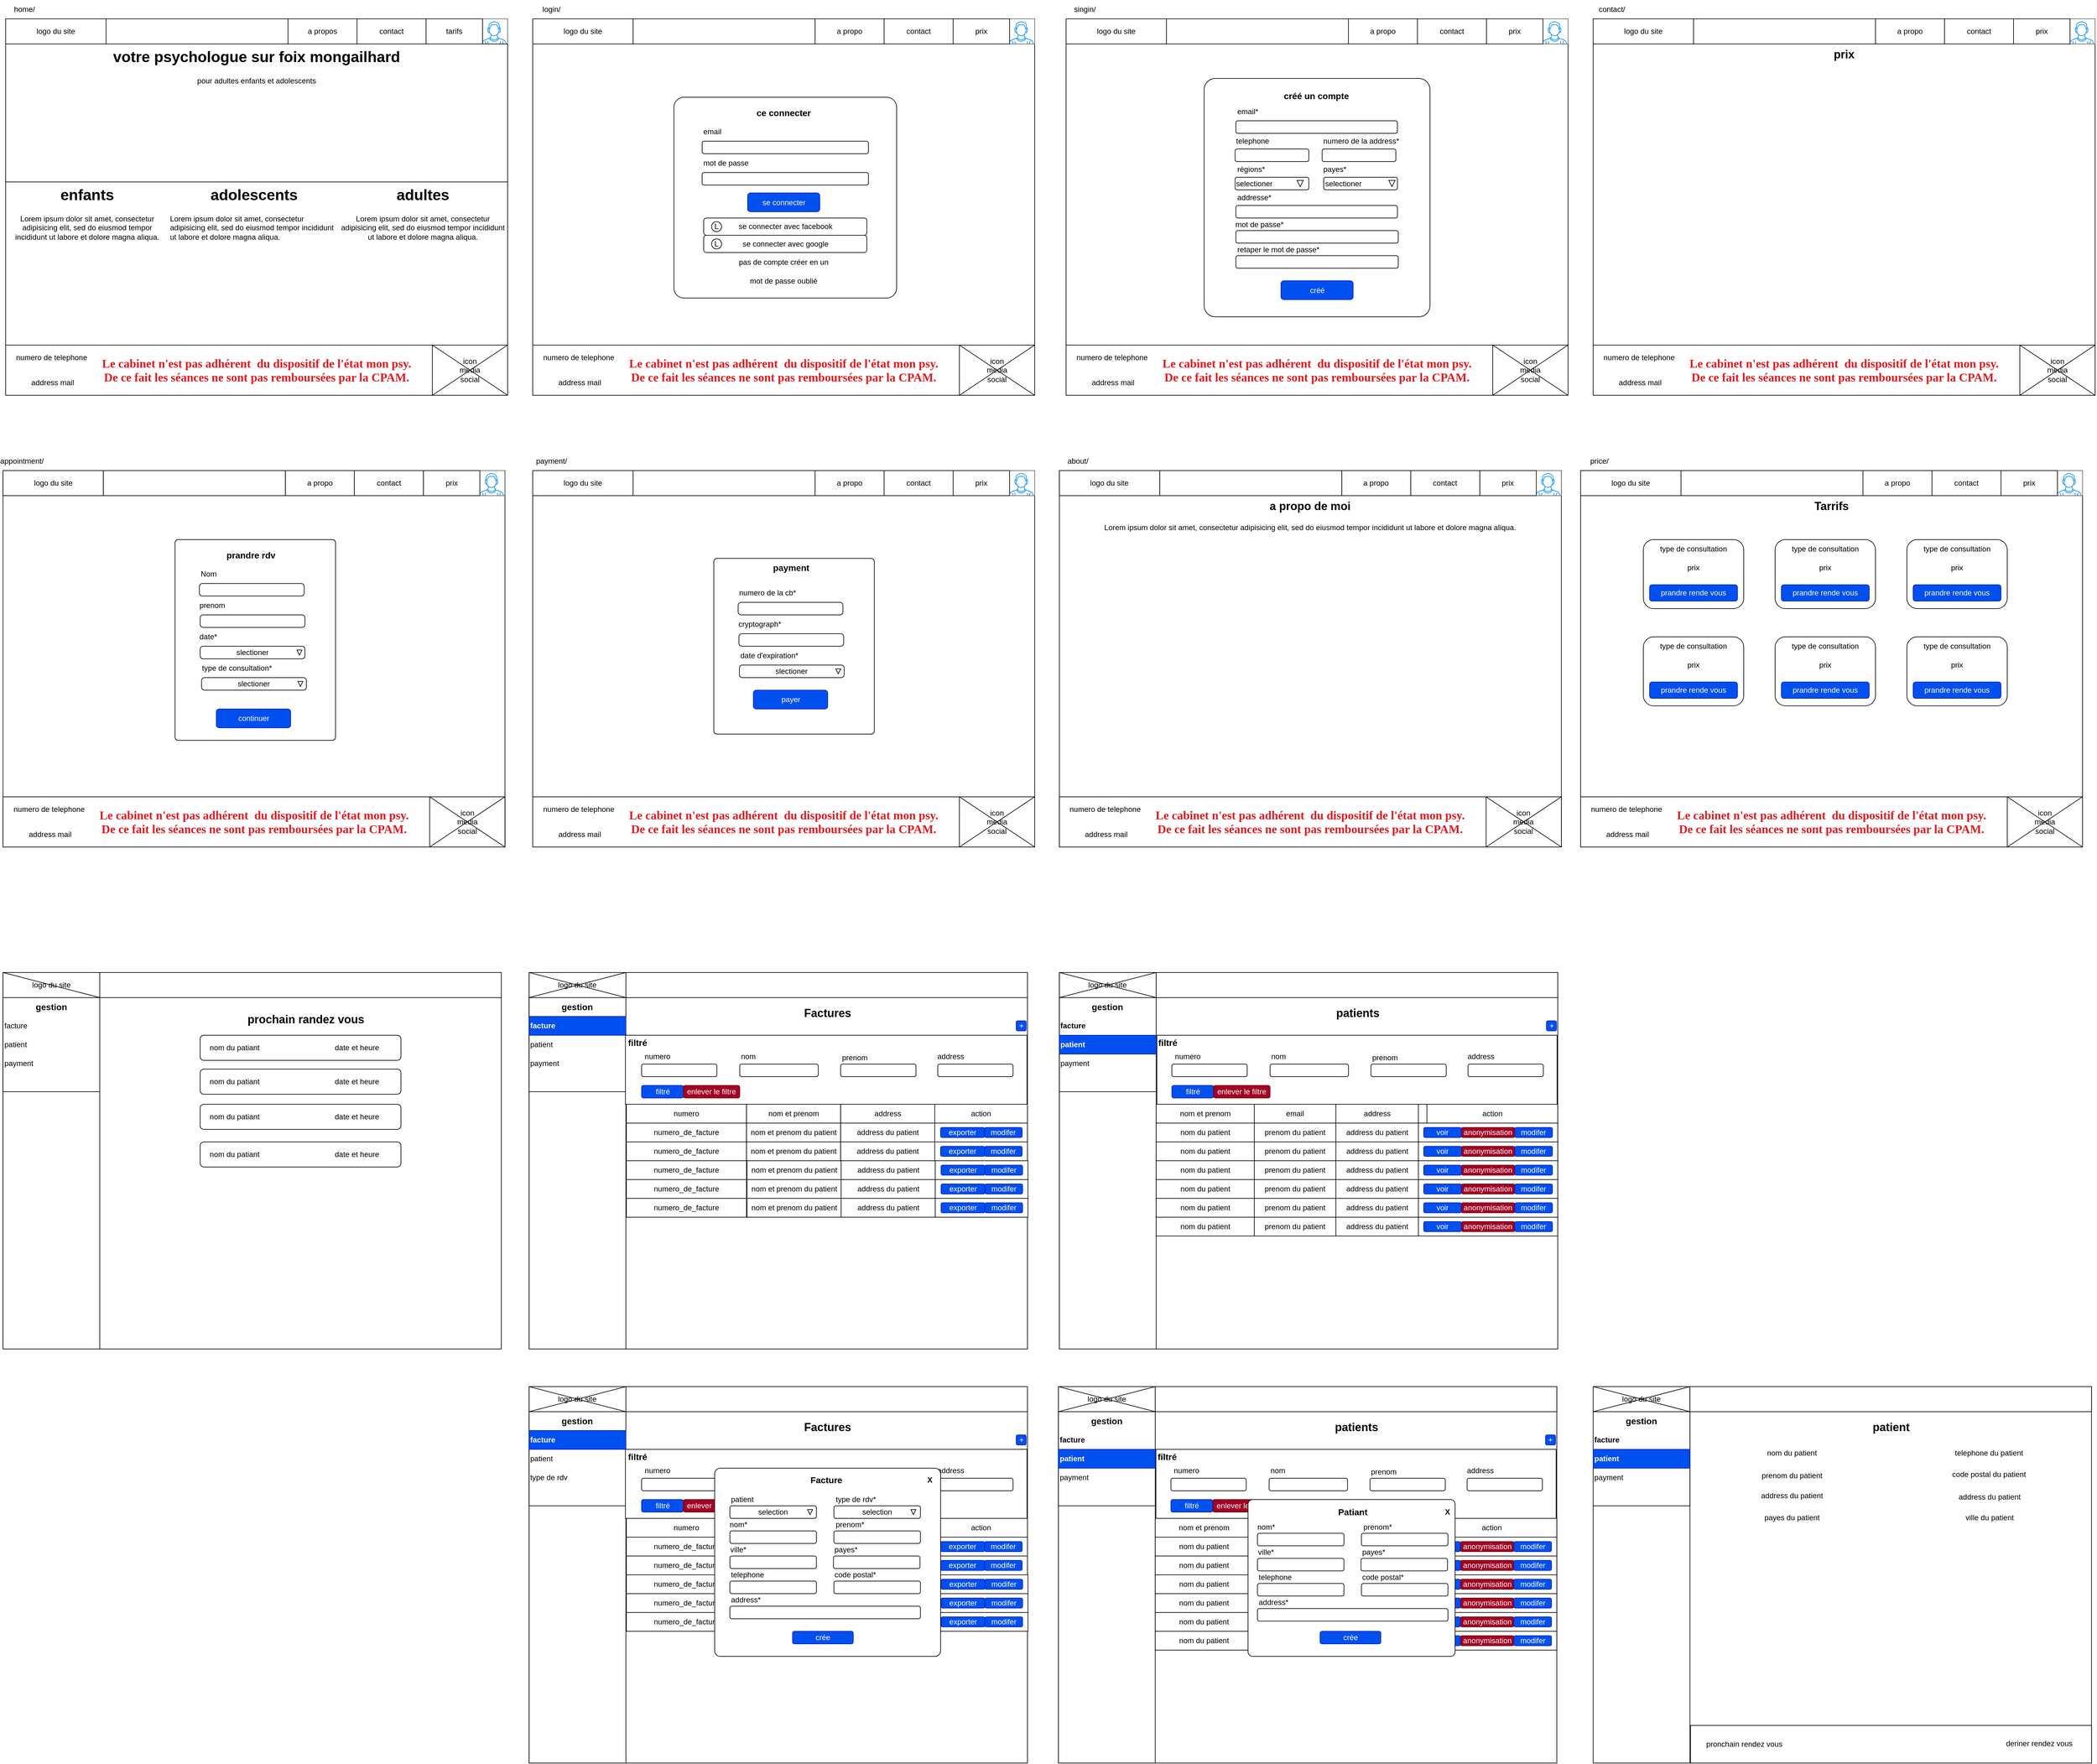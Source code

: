 <mxfile version="25.0.2">
  <diagram name="Page-1" id="S3YiNhh0giCxVxG_tHmf">
    <mxGraphModel dx="1687" dy="1122" grid="1" gridSize="10" guides="1" tooltips="1" connect="1" arrows="1" fold="1" page="1" pageScale="1" pageWidth="826" pageHeight="1169" math="0" shadow="0">
      <root>
        <mxCell id="0" />
        <mxCell id="1" parent="0" />
        <mxCell id="VGwu3Ix29leYYVwNEDnR-235" value="" style="rounded=0;whiteSpace=wrap;html=1;" vertex="1" parent="1">
          <mxGeometry x="2550" y="800" width="800" height="600" as="geometry" />
        </mxCell>
        <mxCell id="VGwu3Ix29leYYVwNEDnR-251" value="&lt;h2 style=&quot;margin-top: 0px;&quot;&gt;Tarrifs&lt;/h2&gt;" style="text;html=1;whiteSpace=wrap;overflow=hidden;rounded=0;align=center;" vertex="1" parent="1">
          <mxGeometry x="2550" y="840" width="800" height="270" as="geometry" />
        </mxCell>
        <mxCell id="5qItJXOxS3Uc3ZeUMQP5-2" value="" style="rounded=0;whiteSpace=wrap;html=1;" parent="1" vertex="1">
          <mxGeometry x="35.75" y="1600" width="794.25" height="600" as="geometry" />
        </mxCell>
        <mxCell id="5qItJXOxS3Uc3ZeUMQP5-139" value="" style="rounded=1;whiteSpace=wrap;html=1;" parent="1" vertex="1">
          <mxGeometry x="350" y="1870" width="320" height="40" as="geometry" />
        </mxCell>
        <mxCell id="5qItJXOxS3Uc3ZeUMQP5-138" value="nom du patiant" style="text;html=1;align=center;verticalAlign=middle;whiteSpace=wrap;rounded=0;" parent="1" vertex="1">
          <mxGeometry x="350" y="1870" width="110" height="40" as="geometry" />
        </mxCell>
        <mxCell id="5qItJXOxS3Uc3ZeUMQP5-136" value="" style="rounded=1;whiteSpace=wrap;html=1;" parent="1" vertex="1">
          <mxGeometry x="350" y="1810" width="320" height="40" as="geometry" />
        </mxCell>
        <mxCell id="5qItJXOxS3Uc3ZeUMQP5-133" value="" style="rounded=1;whiteSpace=wrap;html=1;" parent="1" vertex="1">
          <mxGeometry x="350" y="1754" width="320" height="40" as="geometry" />
        </mxCell>
        <mxCell id="5qItJXOxS3Uc3ZeUMQP5-72" value="" style="rounded=0;whiteSpace=wrap;html=1;" parent="1" vertex="1">
          <mxGeometry x="1719.37" y="800" width="800" height="600" as="geometry" />
        </mxCell>
        <mxCell id="5qItJXOxS3Uc3ZeUMQP5-83" value="&lt;h1 style=&quot;margin-top: 0px;&quot;&gt;&lt;br&gt;&lt;/h1&gt;" style="text;html=1;whiteSpace=wrap;overflow=hidden;rounded=0;align=center;" parent="1" vertex="1">
          <mxGeometry x="1719.37" y="840" width="800" height="480" as="geometry" />
        </mxCell>
        <mxCell id="qKVAABubZD5WEfi7sj0h-80" value="" style="rounded=0;whiteSpace=wrap;html=1;" parent="1" vertex="1">
          <mxGeometry x="1730" y="80" width="800" height="600" as="geometry" />
        </mxCell>
        <mxCell id="5qItJXOxS3Uc3ZeUMQP5-69" value="" style="rounded=1;whiteSpace=wrap;html=1;arcSize=5;" parent="1" vertex="1">
          <mxGeometry x="1950" y="175" width="360" height="380" as="geometry" />
        </mxCell>
        <mxCell id="qKVAABubZD5WEfi7sj0h-1" value="" style="rounded=0;whiteSpace=wrap;html=1;" parent="1" vertex="1">
          <mxGeometry x="40" y="80" width="800" height="600" as="geometry" />
        </mxCell>
        <mxCell id="qKVAABubZD5WEfi7sj0h-2" value="logo du site" style="rounded=0;whiteSpace=wrap;html=1;" parent="1" vertex="1">
          <mxGeometry x="40" y="80" width="160" height="40" as="geometry" />
        </mxCell>
        <mxCell id="qKVAABubZD5WEfi7sj0h-5" value="" style="verticalLabelPosition=bottom;shadow=0;dashed=0;align=center;html=1;verticalAlign=top;strokeWidth=1;shape=mxgraph.mockup.containers.userMale;strokeColor=none;strokeColor2=#008cff;fillColor=default;" parent="1" vertex="1">
          <mxGeometry x="797" y="80" width="43" height="40" as="geometry" />
        </mxCell>
        <mxCell id="qKVAABubZD5WEfi7sj0h-9" value="tarifs" style="rounded=0;whiteSpace=wrap;html=1;" parent="1" vertex="1">
          <mxGeometry x="710" y="80" width="90" height="40" as="geometry" />
        </mxCell>
        <mxCell id="qKVAABubZD5WEfi7sj0h-10" value="a propos" style="rounded=0;whiteSpace=wrap;html=1;" parent="1" vertex="1">
          <mxGeometry x="490" y="80" width="110" height="40" as="geometry" />
        </mxCell>
        <mxCell id="qKVAABubZD5WEfi7sj0h-11" value="" style="rounded=0;whiteSpace=wrap;html=1;" parent="1" vertex="1">
          <mxGeometry x="200" y="80" width="290" height="40" as="geometry" />
        </mxCell>
        <mxCell id="qKVAABubZD5WEfi7sj0h-12" value="contact" style="rounded=0;whiteSpace=wrap;html=1;" parent="1" vertex="1">
          <mxGeometry x="600" y="80" width="110" height="40" as="geometry" />
        </mxCell>
        <mxCell id="qKVAABubZD5WEfi7sj0h-16" value="&lt;h1 style=&quot;margin-top: 0px;&quot;&gt;votre psychologue sur foix mongailhard&lt;/h1&gt;&lt;div&gt;pour adultes enfants et adolescents&lt;/div&gt;" style="text;html=1;whiteSpace=wrap;overflow=hidden;rounded=0;align=center;strokeColor=default;" parent="1" vertex="1">
          <mxGeometry x="40" y="120" width="800" height="220" as="geometry" />
        </mxCell>
        <mxCell id="qKVAABubZD5WEfi7sj0h-54" style="edgeStyle=orthogonalEdgeStyle;rounded=0;orthogonalLoop=1;jettySize=auto;html=1;exitX=0.75;exitY=0.5;exitDx=0;exitDy=0;exitPerimeter=0;" parent="1" edge="1">
          <mxGeometry relative="1" as="geometry">
            <mxPoint x="1085" y="545" as="sourcePoint" />
            <mxPoint x="1025" y="470" as="targetPoint" />
          </mxGeometry>
        </mxCell>
        <mxCell id="qKVAABubZD5WEfi7sj0h-25" value="home/" style="text;html=1;align=center;verticalAlign=middle;whiteSpace=wrap;rounded=0;" parent="1" vertex="1">
          <mxGeometry x="40" y="50" width="60" height="30" as="geometry" />
        </mxCell>
        <mxCell id="qKVAABubZD5WEfi7sj0h-26" value="" style="rounded=0;whiteSpace=wrap;html=1;" parent="1" vertex="1">
          <mxGeometry x="880" y="80" width="800" height="600" as="geometry" />
        </mxCell>
        <mxCell id="qKVAABubZD5WEfi7sj0h-27" value="logo du site" style="rounded=0;whiteSpace=wrap;html=1;" parent="1" vertex="1">
          <mxGeometry x="880" y="80" width="160" height="40" as="geometry" />
        </mxCell>
        <mxCell id="qKVAABubZD5WEfi7sj0h-28" value="" style="verticalLabelPosition=bottom;shadow=0;dashed=0;align=center;html=1;verticalAlign=top;strokeWidth=1;shape=mxgraph.mockup.containers.userMale;strokeColor=none;strokeColor2=#008cff;fillColor=default;" parent="1" vertex="1">
          <mxGeometry x="1637" y="80" width="43" height="40" as="geometry" />
        </mxCell>
        <mxCell id="qKVAABubZD5WEfi7sj0h-29" value="prix" style="rounded=0;whiteSpace=wrap;html=1;" parent="1" vertex="1">
          <mxGeometry x="1550" y="80" width="90" height="40" as="geometry" />
        </mxCell>
        <mxCell id="qKVAABubZD5WEfi7sj0h-30" value="a propo" style="rounded=0;whiteSpace=wrap;html=1;" parent="1" vertex="1">
          <mxGeometry x="1330" y="80" width="110" height="40" as="geometry" />
        </mxCell>
        <mxCell id="qKVAABubZD5WEfi7sj0h-31" value="" style="rounded=0;whiteSpace=wrap;html=1;" parent="1" vertex="1">
          <mxGeometry x="1040" y="80" width="290" height="40" as="geometry" />
        </mxCell>
        <mxCell id="qKVAABubZD5WEfi7sj0h-32" value="contact" style="rounded=0;whiteSpace=wrap;html=1;" parent="1" vertex="1">
          <mxGeometry x="1440" y="80" width="110" height="40" as="geometry" />
        </mxCell>
        <mxCell id="qKVAABubZD5WEfi7sj0h-38" value="login/" style="text;html=1;align=center;verticalAlign=middle;whiteSpace=wrap;rounded=0;" parent="1" vertex="1">
          <mxGeometry x="880" y="50" width="60" height="30" as="geometry" />
        </mxCell>
        <mxCell id="qKVAABubZD5WEfi7sj0h-39" value="" style="rounded=1;whiteSpace=wrap;html=1;arcSize=5;" parent="1" vertex="1">
          <mxGeometry x="1105" y="205" width="355" height="320" as="geometry" />
        </mxCell>
        <mxCell id="qKVAABubZD5WEfi7sj0h-70" value="&lt;h3&gt;ce connecter&lt;/h3&gt;" style="text;html=1;align=center;verticalAlign=middle;whiteSpace=wrap;rounded=0;" parent="1" vertex="1">
          <mxGeometry x="1165" y="215" width="230" height="30" as="geometry" />
        </mxCell>
        <mxCell id="qKVAABubZD5WEfi7sj0h-71" value="email" style="text;html=1;align=left;verticalAlign=middle;whiteSpace=wrap;rounded=0;" parent="1" vertex="1">
          <mxGeometry x="1150" y="245" width="260" height="30" as="geometry" />
        </mxCell>
        <mxCell id="qKVAABubZD5WEfi7sj0h-73" value="" style="rounded=1;whiteSpace=wrap;html=1;" parent="1" vertex="1">
          <mxGeometry x="1150" y="275" width="265" height="20" as="geometry" />
        </mxCell>
        <mxCell id="qKVAABubZD5WEfi7sj0h-74" value="mot de passe" style="text;html=1;align=left;verticalAlign=middle;whiteSpace=wrap;rounded=0;" parent="1" vertex="1">
          <mxGeometry x="1150" y="295" width="260" height="30" as="geometry" />
        </mxCell>
        <mxCell id="qKVAABubZD5WEfi7sj0h-75" value="" style="rounded=1;whiteSpace=wrap;html=1;" parent="1" vertex="1">
          <mxGeometry x="1150" y="325" width="265" height="20" as="geometry" />
        </mxCell>
        <mxCell id="qKVAABubZD5WEfi7sj0h-76" value="se connecter" style="rounded=1;whiteSpace=wrap;html=1;fillColor=#0050ef;fontColor=#ffffff;strokeColor=#001DBC;" parent="1" vertex="1">
          <mxGeometry x="1222.5" y="357.5" width="115" height="30" as="geometry" />
        </mxCell>
        <mxCell id="qKVAABubZD5WEfi7sj0h-78" value="pas de compte créer en un" style="text;html=1;align=center;verticalAlign=middle;whiteSpace=wrap;rounded=0;" parent="1" vertex="1">
          <mxGeometry x="1150" y="452.5" width="260" height="30" as="geometry" />
        </mxCell>
        <mxCell id="qKVAABubZD5WEfi7sj0h-81" value="logo du site" style="rounded=0;whiteSpace=wrap;html=1;" parent="1" vertex="1">
          <mxGeometry x="1730" y="80" width="160" height="40" as="geometry" />
        </mxCell>
        <mxCell id="qKVAABubZD5WEfi7sj0h-82" value="" style="verticalLabelPosition=bottom;shadow=0;dashed=0;align=center;html=1;verticalAlign=top;strokeWidth=1;shape=mxgraph.mockup.containers.userMale;strokeColor=none;strokeColor2=#008cff;fillColor=default;" parent="1" vertex="1">
          <mxGeometry x="2487" y="80" width="43" height="40" as="geometry" />
        </mxCell>
        <mxCell id="qKVAABubZD5WEfi7sj0h-83" value="prix" style="rounded=0;whiteSpace=wrap;html=1;" parent="1" vertex="1">
          <mxGeometry x="2400" y="80" width="90" height="40" as="geometry" />
        </mxCell>
        <mxCell id="qKVAABubZD5WEfi7sj0h-84" value="a propo" style="rounded=0;whiteSpace=wrap;html=1;" parent="1" vertex="1">
          <mxGeometry x="2180" y="80" width="110" height="40" as="geometry" />
        </mxCell>
        <mxCell id="qKVAABubZD5WEfi7sj0h-85" value="" style="rounded=0;whiteSpace=wrap;html=1;" parent="1" vertex="1">
          <mxGeometry x="1890" y="80" width="290" height="40" as="geometry" />
        </mxCell>
        <mxCell id="qKVAABubZD5WEfi7sj0h-86" value="contact" style="rounded=0;whiteSpace=wrap;html=1;" parent="1" vertex="1">
          <mxGeometry x="2290" y="80" width="110" height="40" as="geometry" />
        </mxCell>
        <mxCell id="qKVAABubZD5WEfi7sj0h-91" value="singin/" style="text;html=1;align=center;verticalAlign=middle;whiteSpace=wrap;rounded=0;" parent="1" vertex="1">
          <mxGeometry x="1730" y="50" width="60" height="30" as="geometry" />
        </mxCell>
        <mxCell id="qKVAABubZD5WEfi7sj0h-93" value="&lt;h3&gt;créé un compte&lt;/h3&gt;" style="text;html=1;align=center;verticalAlign=middle;whiteSpace=wrap;rounded=0;" parent="1" vertex="1">
          <mxGeometry x="2014.37" y="187.5" width="230" height="30" as="geometry" />
        </mxCell>
        <mxCell id="qKVAABubZD5WEfi7sj0h-94" value="email*" style="text;html=1;align=left;verticalAlign=middle;whiteSpace=wrap;rounded=0;" parent="1" vertex="1">
          <mxGeometry x="2000.62" y="217.5" width="237.5" height="20" as="geometry" />
        </mxCell>
        <mxCell id="qKVAABubZD5WEfi7sj0h-95" value="" style="rounded=1;whiteSpace=wrap;html=1;" parent="1" vertex="1">
          <mxGeometry x="2000.62" y="242.5" width="257.5" height="20" as="geometry" />
        </mxCell>
        <mxCell id="qKVAABubZD5WEfi7sj0h-96" value="telephone" style="text;html=1;align=left;verticalAlign=middle;whiteSpace=wrap;rounded=0;" parent="1" vertex="1">
          <mxGeometry x="1999.37" y="262.5" width="128.75" height="25" as="geometry" />
        </mxCell>
        <mxCell id="qKVAABubZD5WEfi7sj0h-97" value="" style="rounded=1;whiteSpace=wrap;html=1;" parent="1" vertex="1">
          <mxGeometry x="1999.37" y="287.5" width="117.5" height="20" as="geometry" />
        </mxCell>
        <mxCell id="qKVAABubZD5WEfi7sj0h-98" value="créé" style="rounded=1;whiteSpace=wrap;html=1;fillColor=#0050ef;fontColor=#ffffff;strokeColor=#001DBC;" parent="1" vertex="1">
          <mxGeometry x="2072.5" y="497.5" width="115" height="30" as="geometry" />
        </mxCell>
        <mxCell id="qKVAABubZD5WEfi7sj0h-100" value="numero de la address*" style="text;html=1;align=left;verticalAlign=middle;whiteSpace=wrap;rounded=0;" parent="1" vertex="1">
          <mxGeometry x="2138.12" y="262.5" width="130" height="25" as="geometry" />
        </mxCell>
        <mxCell id="qKVAABubZD5WEfi7sj0h-101" value="" style="rounded=1;whiteSpace=wrap;html=1;" parent="1" vertex="1">
          <mxGeometry x="2138.12" y="287.5" width="117.5" height="20" as="geometry" />
        </mxCell>
        <mxCell id="qKVAABubZD5WEfi7sj0h-102" value="selectioner" style="rounded=1;whiteSpace=wrap;html=1;align=left;" parent="1" vertex="1">
          <mxGeometry x="1999.37" y="332.5" width="117.5" height="20" as="geometry" />
        </mxCell>
        <mxCell id="qKVAABubZD5WEfi7sj0h-103" value="régions*" style="text;html=1;align=left;verticalAlign=middle;whiteSpace=wrap;rounded=0;" parent="1" vertex="1">
          <mxGeometry x="2000.62" y="307.5" width="128.75" height="25" as="geometry" />
        </mxCell>
        <mxCell id="qKVAABubZD5WEfi7sj0h-104" value="" style="triangle;whiteSpace=wrap;html=1;rotation=90;" parent="1" vertex="1">
          <mxGeometry x="2098.12" y="337.5" width="10" height="10" as="geometry" />
        </mxCell>
        <mxCell id="qKVAABubZD5WEfi7sj0h-105" value="selectioner" style="rounded=1;whiteSpace=wrap;html=1;align=left;" parent="1" vertex="1">
          <mxGeometry x="2140.62" y="332.5" width="117.5" height="20" as="geometry" />
        </mxCell>
        <mxCell id="qKVAABubZD5WEfi7sj0h-106" value="payes*" style="text;html=1;align=left;verticalAlign=middle;whiteSpace=wrap;rounded=0;" parent="1" vertex="1">
          <mxGeometry x="2138.12" y="307.5" width="128.75" height="25" as="geometry" />
        </mxCell>
        <mxCell id="qKVAABubZD5WEfi7sj0h-108" value="" style="rounded=1;whiteSpace=wrap;html=1;" parent="1" vertex="1">
          <mxGeometry x="2000.62" y="417.5" width="258.75" height="20" as="geometry" />
        </mxCell>
        <mxCell id="qKVAABubZD5WEfi7sj0h-111" value="addresse*" style="text;html=1;align=left;verticalAlign=middle;whiteSpace=wrap;rounded=0;" parent="1" vertex="1">
          <mxGeometry x="2000.62" y="352.5" width="257.5" height="25" as="geometry" />
        </mxCell>
        <mxCell id="qKVAABubZD5WEfi7sj0h-113" value="" style="rounded=1;whiteSpace=wrap;html=1;" parent="1" vertex="1">
          <mxGeometry x="2000.62" y="377.5" width="257.5" height="20" as="geometry" />
        </mxCell>
        <mxCell id="qKVAABubZD5WEfi7sj0h-115" value="mot de passe*" style="text;html=1;align=left;verticalAlign=middle;whiteSpace=wrap;rounded=0;" parent="1" vertex="1">
          <mxGeometry x="1998.12" y="397.5" width="110" height="20" as="geometry" />
        </mxCell>
        <mxCell id="qKVAABubZD5WEfi7sj0h-116" value="" style="rounded=1;whiteSpace=wrap;html=1;" parent="1" vertex="1">
          <mxGeometry x="2000.62" y="457.5" width="258.75" height="20" as="geometry" />
        </mxCell>
        <mxCell id="qKVAABubZD5WEfi7sj0h-117" value="retaper le mot de passe*" style="text;html=1;align=left;verticalAlign=middle;whiteSpace=wrap;rounded=0;" parent="1" vertex="1">
          <mxGeometry x="2000.62" y="437.5" width="147.5" height="20" as="geometry" />
        </mxCell>
        <mxCell id="qKVAABubZD5WEfi7sj0h-118" value="&lt;h1 style=&quot;margin-top: 0px;&quot;&gt;enfants&lt;/h1&gt;&lt;p&gt;Lorem ipsum dolor sit amet, consectetur adipisicing elit, sed do eiusmod tempor incididunt ut labore et dolore magna aliqua.&lt;/p&gt;" style="text;html=1;whiteSpace=wrap;overflow=hidden;rounded=0;align=center;" parent="1" vertex="1">
          <mxGeometry x="40" y="340" width="260" height="260" as="geometry" />
        </mxCell>
        <mxCell id="qKVAABubZD5WEfi7sj0h-119" value="&lt;h1 style=&quot;margin-top: 0px;&quot;&gt;adultes&lt;/h1&gt;&lt;p&gt;Lorem ipsum dolor sit amet, consectetur adipisicing elit, sed do eiusmod tempor incididunt ut labore et dolore magna aliqua.&lt;/p&gt;" style="text;html=1;whiteSpace=wrap;overflow=hidden;rounded=0;align=center;" parent="1" vertex="1">
          <mxGeometry x="570" y="340" width="270" height="260" as="geometry" />
        </mxCell>
        <mxCell id="qKVAABubZD5WEfi7sj0h-121" value="&lt;h1 style=&quot;text-align: center; margin-top: 0px;&quot;&gt;adolescents&lt;/h1&gt;&lt;p&gt;Lorem ipsum dolor sit amet, consectetur adipisicing elit, sed do eiusmod tempor incididunt ut labore et dolore magna aliqua.&lt;/p&gt;" style="text;html=1;whiteSpace=wrap;overflow=hidden;rounded=0;" parent="1" vertex="1">
          <mxGeometry x="300" y="340" width="270" height="260" as="geometry" />
        </mxCell>
        <mxCell id="qKVAABubZD5WEfi7sj0h-122" style="edgeStyle=orthogonalEdgeStyle;rounded=0;orthogonalLoop=1;jettySize=auto;html=1;exitX=0.75;exitY=0.5;exitDx=0;exitDy=0;exitPerimeter=0;" parent="1" edge="1">
          <mxGeometry relative="1" as="geometry">
            <mxPoint x="240.75" y="1265" as="sourcePoint" />
            <mxPoint x="180.75" y="1190" as="targetPoint" />
          </mxGeometry>
        </mxCell>
        <mxCell id="qKVAABubZD5WEfi7sj0h-123" value="" style="rounded=0;whiteSpace=wrap;html=1;" parent="1" vertex="1">
          <mxGeometry x="35.75" y="800" width="800" height="600" as="geometry" />
        </mxCell>
        <mxCell id="qKVAABubZD5WEfi7sj0h-124" value="logo du site" style="rounded=0;whiteSpace=wrap;html=1;" parent="1" vertex="1">
          <mxGeometry x="35.75" y="800" width="160" height="40" as="geometry" />
        </mxCell>
        <mxCell id="qKVAABubZD5WEfi7sj0h-125" value="" style="verticalLabelPosition=bottom;shadow=0;dashed=0;align=center;html=1;verticalAlign=top;strokeWidth=1;shape=mxgraph.mockup.containers.userMale;strokeColor=none;strokeColor2=#008cff;fillColor=default;" parent="1" vertex="1">
          <mxGeometry x="792.75" y="800" width="43" height="40" as="geometry" />
        </mxCell>
        <mxCell id="qKVAABubZD5WEfi7sj0h-126" value="prix" style="rounded=0;whiteSpace=wrap;html=1;" parent="1" vertex="1">
          <mxGeometry x="705.75" y="800" width="90" height="40" as="geometry" />
        </mxCell>
        <mxCell id="qKVAABubZD5WEfi7sj0h-127" value="a propo" style="rounded=0;whiteSpace=wrap;html=1;" parent="1" vertex="1">
          <mxGeometry x="485.75" y="800" width="110" height="40" as="geometry" />
        </mxCell>
        <mxCell id="qKVAABubZD5WEfi7sj0h-128" value="" style="rounded=0;whiteSpace=wrap;html=1;" parent="1" vertex="1">
          <mxGeometry x="195.75" y="800" width="290" height="40" as="geometry" />
        </mxCell>
        <mxCell id="qKVAABubZD5WEfi7sj0h-129" value="contact" style="rounded=0;whiteSpace=wrap;html=1;" parent="1" vertex="1">
          <mxGeometry x="595.75" y="800" width="110" height="40" as="geometry" />
        </mxCell>
        <UserObject label="&lt;div class=&quot;MW5IWV&quot; data-motion-part=&quot;BG_LAYER&quot; data-hook=&quot;bgLayers&quot; id=&quot;bgLayers_comp-lmak3ysi&quot;&gt;&lt;div class=&quot;LWbAav Kv1aVt&quot; data-testid=&quot;colorUnderlay&quot;&gt;&lt;/div&gt;&lt;div class=&quot;VgO9Yg&quot; data-motion-part=&quot;BG_MEDIA&quot; id=&quot;bgMedia_comp-lmak3ysi&quot;&gt;&lt;/div&gt;&lt;/div&gt;&lt;div class=&quot;&quot; data-testid=&quot;inline-content&quot; data-mesh-id=&quot;comp-lmak3ysiinlineContent&quot;&gt;&lt;div data-testid=&quot;mesh-container-content&quot; data-mesh-id=&quot;comp-lmak3ysiinlineContent-gridContainer&quot;&gt;&lt;div class=&quot;FvGrdLn5-cs0 aVng1S wixui-horizontal-line&quot; id=&quot;FvGrdLn5-cs0&quot;&gt;&lt;/div&gt;&lt;div data-testid=&quot;richTextElement&quot; class=&quot;HcOXKn SxM0TO QxJLC3 lq2cno YQcXTT comp-k9o49jjr wixui-rich-text&quot; id=&quot;comp-k9o49jjr&quot;&gt;&lt;p style=&quot;font-size:19px; line-height:normal;&quot; class=&quot;font_8 wixui-rich-text__text&quot;&gt;&lt;span class=&quot;wixui-rich-text__text&quot; style=&quot;font-weight:bold;&quot;&gt;&lt;span class=&quot;wixui-rich-text__text&quot;&gt;&lt;span class=&quot;wixui-rich-text__text&quot;&gt;&lt;span class=&quot;wixui-rich-text__text&quot; style=&quot;color:#E21C21;&quot;&gt;&lt;font style=&quot;font-size: 19px;&quot; face=&quot;Times New Roman&quot;&gt;Le cabinet n&#39;est pas adhérent &amp;nbsp;du dispositif de l&#39;état mon psy.&lt;br&gt;De ce fait les séances ne sont pas remboursées par la CPAM.&lt;/font&gt;&lt;/span&gt;&lt;/span&gt;&lt;/span&gt;&lt;/span&gt;&lt;/p&gt;&lt;/div&gt;&lt;/div&gt;&lt;/div&gt;" link="https://cdn-icons-png.flaticon.com/512/5968/5968764.png" id="qKVAABubZD5WEfi7sj0h-130">
          <mxCell style="rounded=0;whiteSpace=wrap;html=1;" parent="1" vertex="1">
            <mxGeometry x="35.75" y="1320" width="800" height="80" as="geometry" />
          </mxCell>
        </UserObject>
        <mxCell id="qKVAABubZD5WEfi7sj0h-131" value="numero de telephone&amp;nbsp;" style="text;html=1;align=center;verticalAlign=middle;whiteSpace=wrap;rounded=0;strokeColor=none;" parent="1" vertex="1">
          <mxGeometry x="35.75" y="1320" width="150" height="40" as="geometry" />
        </mxCell>
        <mxCell id="qKVAABubZD5WEfi7sj0h-132" value="address mail" style="text;html=1;align=center;verticalAlign=middle;whiteSpace=wrap;rounded=0;" parent="1" vertex="1">
          <mxGeometry x="35.75" y="1360" width="150" height="40" as="geometry" />
        </mxCell>
        <mxCell id="qKVAABubZD5WEfi7sj0h-133" value="" style="shape=image;verticalLabelPosition=bottom;labelBackgroundColor=default;verticalAlign=top;aspect=fixed;imageAspect=0;image=https://cdn-icons-png.flaticon.com/512/5968/5968764.png;" parent="1" vertex="1">
          <mxGeometry x="781.75" y="1340" width="40" height="40" as="geometry" />
        </mxCell>
        <mxCell id="qKVAABubZD5WEfi7sj0h-153" value="&lt;h1 style=&quot;margin-top: 0px;&quot;&gt;&lt;br&gt;&lt;/h1&gt;" style="text;html=1;whiteSpace=wrap;overflow=hidden;rounded=0;align=center;" parent="1" vertex="1">
          <mxGeometry x="35.75" y="840" width="800" height="480" as="geometry" />
        </mxCell>
        <mxCell id="5qItJXOxS3Uc3ZeUMQP5-3" value="logo du site" style="rounded=0;whiteSpace=wrap;html=1;" parent="1" vertex="1">
          <mxGeometry x="35.75" y="1600" width="154.25" height="40" as="geometry" />
        </mxCell>
        <mxCell id="5qItJXOxS3Uc3ZeUMQP5-27" value="" style="rounded=1;whiteSpace=wrap;html=1;arcSize=2;" parent="1" vertex="1">
          <mxGeometry x="310" y="910" width="255.75" height="320" as="geometry" />
        </mxCell>
        <mxCell id="5qItJXOxS3Uc3ZeUMQP5-28" value="&lt;h3&gt;prandre rdv&lt;/h3&gt;" style="text;html=1;align=center;verticalAlign=middle;whiteSpace=wrap;rounded=0;" parent="1" vertex="1">
          <mxGeometry x="377" y="920" width="107.5" height="30" as="geometry" />
        </mxCell>
        <mxCell id="5qItJXOxS3Uc3ZeUMQP5-30" value="Nom" style="text;html=1;align=left;verticalAlign=middle;whiteSpace=wrap;rounded=0;" parent="1" vertex="1">
          <mxGeometry x="348.75" y="950" width="157" height="30" as="geometry" />
        </mxCell>
        <mxCell id="5qItJXOxS3Uc3ZeUMQP5-31" value="" style="rounded=1;whiteSpace=wrap;html=1;arcSize=23;" parent="1" vertex="1">
          <mxGeometry x="348.75" y="980" width="167" height="20" as="geometry" />
        </mxCell>
        <mxCell id="5qItJXOxS3Uc3ZeUMQP5-32" value="prenom" style="text;html=1;align=left;verticalAlign=middle;whiteSpace=wrap;rounded=0;" parent="1" vertex="1">
          <mxGeometry x="347.25" y="1000" width="162.75" height="30" as="geometry" />
        </mxCell>
        <mxCell id="5qItJXOxS3Uc3ZeUMQP5-33" value="" style="rounded=1;whiteSpace=wrap;html=1;arcSize=23;" parent="1" vertex="1">
          <mxGeometry x="350" y="1030" width="167" height="20" as="geometry" />
        </mxCell>
        <mxCell id="5qItJXOxS3Uc3ZeUMQP5-34" value="slectioner" style="rounded=1;whiteSpace=wrap;html=1;arcSize=23;" parent="1" vertex="1">
          <mxGeometry x="350" y="1080" width="167" height="20" as="geometry" />
        </mxCell>
        <mxCell id="5qItJXOxS3Uc3ZeUMQP5-35" value="continuer" style="rounded=1;whiteSpace=wrap;html=1;fillColor=#0050ef;fontColor=#ffffff;strokeColor=#001DBC;" parent="1" vertex="1">
          <mxGeometry x="375.75" y="1180" width="118.5" height="30" as="geometry" />
        </mxCell>
        <mxCell id="5qItJXOxS3Uc3ZeUMQP5-38" value="date*" style="text;html=1;align=left;verticalAlign=middle;whiteSpace=wrap;rounded=0;" parent="1" vertex="1">
          <mxGeometry x="346.5" y="1050" width="168.5" height="30" as="geometry" />
        </mxCell>
        <mxCell id="5qItJXOxS3Uc3ZeUMQP5-40" value="" style="rounded=0;whiteSpace=wrap;html=1;" parent="1" vertex="1">
          <mxGeometry x="715.75" y="1320" width="120" height="80" as="geometry" />
        </mxCell>
        <mxCell id="5qItJXOxS3Uc3ZeUMQP5-41" value="" style="endArrow=none;html=1;rounded=0;entryX=1;entryY=1;entryDx=0;entryDy=0;exitX=0;exitY=1;exitDx=0;exitDy=0;" parent="1" source="5qItJXOxS3Uc3ZeUMQP5-40" target="qKVAABubZD5WEfi7sj0h-153" edge="1">
          <mxGeometry width="50" height="50" relative="1" as="geometry">
            <mxPoint x="525.75" y="1190" as="sourcePoint" />
            <mxPoint x="575.75" y="1140" as="targetPoint" />
          </mxGeometry>
        </mxCell>
        <mxCell id="5qItJXOxS3Uc3ZeUMQP5-42" value="" style="endArrow=none;html=1;rounded=0;entryX=1;entryY=1;entryDx=0;entryDy=0;exitX=0;exitY=0;exitDx=0;exitDy=0;" parent="1" source="5qItJXOxS3Uc3ZeUMQP5-40" target="5qItJXOxS3Uc3ZeUMQP5-40" edge="1">
          <mxGeometry width="50" height="50" relative="1" as="geometry">
            <mxPoint x="525.75" y="1190" as="sourcePoint" />
            <mxPoint x="575.75" y="1140" as="targetPoint" />
          </mxGeometry>
        </mxCell>
        <mxCell id="5qItJXOxS3Uc3ZeUMQP5-43" value="icon media social" style="text;html=1;align=center;verticalAlign=middle;whiteSpace=wrap;rounded=0;" parent="1" vertex="1">
          <mxGeometry x="745.75" y="1345" width="60" height="30" as="geometry" />
        </mxCell>
        <UserObject label="&lt;div class=&quot;MW5IWV&quot; data-motion-part=&quot;BG_LAYER&quot; data-hook=&quot;bgLayers&quot; id=&quot;bgLayers_comp-lmak3ysi&quot;&gt;&lt;div class=&quot;LWbAav Kv1aVt&quot; data-testid=&quot;colorUnderlay&quot;&gt;&lt;/div&gt;&lt;div class=&quot;VgO9Yg&quot; data-motion-part=&quot;BG_MEDIA&quot; id=&quot;bgMedia_comp-lmak3ysi&quot;&gt;&lt;/div&gt;&lt;/div&gt;&lt;div class=&quot;&quot; data-testid=&quot;inline-content&quot; data-mesh-id=&quot;comp-lmak3ysiinlineContent&quot;&gt;&lt;div data-testid=&quot;mesh-container-content&quot; data-mesh-id=&quot;comp-lmak3ysiinlineContent-gridContainer&quot;&gt;&lt;div class=&quot;FvGrdLn5-cs0 aVng1S wixui-horizontal-line&quot; id=&quot;FvGrdLn5-cs0&quot;&gt;&lt;/div&gt;&lt;div data-testid=&quot;richTextElement&quot; class=&quot;HcOXKn SxM0TO QxJLC3 lq2cno YQcXTT comp-k9o49jjr wixui-rich-text&quot; id=&quot;comp-k9o49jjr&quot;&gt;&lt;p style=&quot;font-size:19px; line-height:normal;&quot; class=&quot;font_8 wixui-rich-text__text&quot;&gt;&lt;span class=&quot;wixui-rich-text__text&quot; style=&quot;font-weight:bold;&quot;&gt;&lt;span class=&quot;wixui-rich-text__text&quot;&gt;&lt;span class=&quot;wixui-rich-text__text&quot;&gt;&lt;span class=&quot;wixui-rich-text__text&quot; style=&quot;color:#E21C21;&quot;&gt;&lt;font style=&quot;font-size: 19px;&quot; face=&quot;Times New Roman&quot;&gt;Le cabinet n&#39;est pas adhérent &amp;nbsp;du dispositif de l&#39;état mon psy.&lt;br&gt;De ce fait les séances ne sont pas remboursées par la CPAM.&lt;/font&gt;&lt;/span&gt;&lt;/span&gt;&lt;/span&gt;&lt;/span&gt;&lt;/p&gt;&lt;/div&gt;&lt;/div&gt;&lt;/div&gt;" link="https://cdn-icons-png.flaticon.com/512/5968/5968764.png" id="5qItJXOxS3Uc3ZeUMQP5-45">
          <mxCell style="rounded=0;whiteSpace=wrap;html=1;" parent="1" vertex="1">
            <mxGeometry x="40" y="600" width="800" height="80" as="geometry" />
          </mxCell>
        </UserObject>
        <mxCell id="5qItJXOxS3Uc3ZeUMQP5-46" value="numero de telephone&amp;nbsp;" style="text;html=1;align=center;verticalAlign=middle;whiteSpace=wrap;rounded=0;strokeColor=none;" parent="1" vertex="1">
          <mxGeometry x="40" y="600" width="150" height="40" as="geometry" />
        </mxCell>
        <mxCell id="5qItJXOxS3Uc3ZeUMQP5-47" value="address mail" style="text;html=1;align=center;verticalAlign=middle;whiteSpace=wrap;rounded=0;" parent="1" vertex="1">
          <mxGeometry x="40" y="640" width="150" height="40" as="geometry" />
        </mxCell>
        <mxCell id="5qItJXOxS3Uc3ZeUMQP5-48" value="" style="shape=image;verticalLabelPosition=bottom;labelBackgroundColor=default;verticalAlign=top;aspect=fixed;imageAspect=0;image=https://cdn-icons-png.flaticon.com/512/5968/5968764.png;" parent="1" vertex="1">
          <mxGeometry x="786" y="620" width="40" height="40" as="geometry" />
        </mxCell>
        <mxCell id="5qItJXOxS3Uc3ZeUMQP5-49" value="" style="rounded=0;whiteSpace=wrap;html=1;" parent="1" vertex="1">
          <mxGeometry x="720" y="600" width="120" height="80" as="geometry" />
        </mxCell>
        <mxCell id="5qItJXOxS3Uc3ZeUMQP5-50" value="" style="endArrow=none;html=1;rounded=0;entryX=1;entryY=1;entryDx=0;entryDy=0;exitX=0;exitY=1;exitDx=0;exitDy=0;" parent="1" source="5qItJXOxS3Uc3ZeUMQP5-49" edge="1">
          <mxGeometry width="50" height="50" relative="1" as="geometry">
            <mxPoint x="530" y="470" as="sourcePoint" />
            <mxPoint x="840" y="600" as="targetPoint" />
          </mxGeometry>
        </mxCell>
        <mxCell id="5qItJXOxS3Uc3ZeUMQP5-51" value="" style="endArrow=none;html=1;rounded=0;entryX=1;entryY=1;entryDx=0;entryDy=0;exitX=0;exitY=0;exitDx=0;exitDy=0;" parent="1" source="5qItJXOxS3Uc3ZeUMQP5-49" target="5qItJXOxS3Uc3ZeUMQP5-49" edge="1">
          <mxGeometry width="50" height="50" relative="1" as="geometry">
            <mxPoint x="530" y="470" as="sourcePoint" />
            <mxPoint x="580" y="420" as="targetPoint" />
          </mxGeometry>
        </mxCell>
        <mxCell id="5qItJXOxS3Uc3ZeUMQP5-52" value="icon media social" style="text;html=1;align=center;verticalAlign=middle;whiteSpace=wrap;rounded=0;" parent="1" vertex="1">
          <mxGeometry x="750" y="625" width="60" height="30" as="geometry" />
        </mxCell>
        <UserObject label="&lt;div class=&quot;MW5IWV&quot; data-motion-part=&quot;BG_LAYER&quot; data-hook=&quot;bgLayers&quot; id=&quot;bgLayers_comp-lmak3ysi&quot;&gt;&lt;div class=&quot;LWbAav Kv1aVt&quot; data-testid=&quot;colorUnderlay&quot;&gt;&lt;/div&gt;&lt;div class=&quot;VgO9Yg&quot; data-motion-part=&quot;BG_MEDIA&quot; id=&quot;bgMedia_comp-lmak3ysi&quot;&gt;&lt;/div&gt;&lt;/div&gt;&lt;div class=&quot;&quot; data-testid=&quot;inline-content&quot; data-mesh-id=&quot;comp-lmak3ysiinlineContent&quot;&gt;&lt;div data-testid=&quot;mesh-container-content&quot; data-mesh-id=&quot;comp-lmak3ysiinlineContent-gridContainer&quot;&gt;&lt;div class=&quot;FvGrdLn5-cs0 aVng1S wixui-horizontal-line&quot; id=&quot;FvGrdLn5-cs0&quot;&gt;&lt;/div&gt;&lt;div data-testid=&quot;richTextElement&quot; class=&quot;HcOXKn SxM0TO QxJLC3 lq2cno YQcXTT comp-k9o49jjr wixui-rich-text&quot; id=&quot;comp-k9o49jjr&quot;&gt;&lt;p style=&quot;font-size:19px; line-height:normal;&quot; class=&quot;font_8 wixui-rich-text__text&quot;&gt;&lt;span class=&quot;wixui-rich-text__text&quot; style=&quot;font-weight:bold;&quot;&gt;&lt;span class=&quot;wixui-rich-text__text&quot;&gt;&lt;span class=&quot;wixui-rich-text__text&quot;&gt;&lt;span class=&quot;wixui-rich-text__text&quot; style=&quot;color:#E21C21;&quot;&gt;&lt;font style=&quot;font-size: 19px;&quot; face=&quot;Times New Roman&quot;&gt;Le cabinet n&#39;est pas adhérent &amp;nbsp;du dispositif de l&#39;état mon psy.&lt;br&gt;De ce fait les séances ne sont pas remboursées par la CPAM.&lt;/font&gt;&lt;/span&gt;&lt;/span&gt;&lt;/span&gt;&lt;/span&gt;&lt;/p&gt;&lt;/div&gt;&lt;/div&gt;&lt;/div&gt;" link="https://cdn-icons-png.flaticon.com/512/5968/5968764.png" id="5qItJXOxS3Uc3ZeUMQP5-53">
          <mxCell style="rounded=0;whiteSpace=wrap;html=1;" parent="1" vertex="1">
            <mxGeometry x="880" y="600" width="800" height="80" as="geometry" />
          </mxCell>
        </UserObject>
        <mxCell id="5qItJXOxS3Uc3ZeUMQP5-54" value="numero de telephone&amp;nbsp;" style="text;html=1;align=center;verticalAlign=middle;whiteSpace=wrap;rounded=0;strokeColor=none;" parent="1" vertex="1">
          <mxGeometry x="880" y="600" width="150" height="40" as="geometry" />
        </mxCell>
        <mxCell id="5qItJXOxS3Uc3ZeUMQP5-55" value="address mail" style="text;html=1;align=center;verticalAlign=middle;whiteSpace=wrap;rounded=0;" parent="1" vertex="1">
          <mxGeometry x="880" y="640" width="150" height="40" as="geometry" />
        </mxCell>
        <mxCell id="5qItJXOxS3Uc3ZeUMQP5-56" value="" style="shape=image;verticalLabelPosition=bottom;labelBackgroundColor=default;verticalAlign=top;aspect=fixed;imageAspect=0;image=https://cdn-icons-png.flaticon.com/512/5968/5968764.png;" parent="1" vertex="1">
          <mxGeometry x="1626" y="620" width="40" height="40" as="geometry" />
        </mxCell>
        <mxCell id="5qItJXOxS3Uc3ZeUMQP5-57" value="" style="rounded=0;whiteSpace=wrap;html=1;" parent="1" vertex="1">
          <mxGeometry x="1560" y="600" width="120" height="80" as="geometry" />
        </mxCell>
        <mxCell id="5qItJXOxS3Uc3ZeUMQP5-58" value="" style="endArrow=none;html=1;rounded=0;entryX=1;entryY=1;entryDx=0;entryDy=0;exitX=0;exitY=1;exitDx=0;exitDy=0;" parent="1" source="5qItJXOxS3Uc3ZeUMQP5-57" edge="1">
          <mxGeometry width="50" height="50" relative="1" as="geometry">
            <mxPoint x="1370" y="470" as="sourcePoint" />
            <mxPoint x="1680" y="600" as="targetPoint" />
          </mxGeometry>
        </mxCell>
        <mxCell id="5qItJXOxS3Uc3ZeUMQP5-59" value="" style="endArrow=none;html=1;rounded=0;entryX=1;entryY=1;entryDx=0;entryDy=0;exitX=0;exitY=0;exitDx=0;exitDy=0;" parent="1" source="5qItJXOxS3Uc3ZeUMQP5-57" target="5qItJXOxS3Uc3ZeUMQP5-57" edge="1">
          <mxGeometry width="50" height="50" relative="1" as="geometry">
            <mxPoint x="1370" y="470" as="sourcePoint" />
            <mxPoint x="1420" y="420" as="targetPoint" />
          </mxGeometry>
        </mxCell>
        <mxCell id="5qItJXOxS3Uc3ZeUMQP5-60" value="icon media social" style="text;html=1;align=center;verticalAlign=middle;whiteSpace=wrap;rounded=0;" parent="1" vertex="1">
          <mxGeometry x="1590" y="625" width="60" height="30" as="geometry" />
        </mxCell>
        <UserObject label="&lt;div class=&quot;MW5IWV&quot; data-motion-part=&quot;BG_LAYER&quot; data-hook=&quot;bgLayers&quot; id=&quot;bgLayers_comp-lmak3ysi&quot;&gt;&lt;div class=&quot;LWbAav Kv1aVt&quot; data-testid=&quot;colorUnderlay&quot;&gt;&lt;/div&gt;&lt;div class=&quot;VgO9Yg&quot; data-motion-part=&quot;BG_MEDIA&quot; id=&quot;bgMedia_comp-lmak3ysi&quot;&gt;&lt;/div&gt;&lt;/div&gt;&lt;div class=&quot;&quot; data-testid=&quot;inline-content&quot; data-mesh-id=&quot;comp-lmak3ysiinlineContent&quot;&gt;&lt;div data-testid=&quot;mesh-container-content&quot; data-mesh-id=&quot;comp-lmak3ysiinlineContent-gridContainer&quot;&gt;&lt;div class=&quot;FvGrdLn5-cs0 aVng1S wixui-horizontal-line&quot; id=&quot;FvGrdLn5-cs0&quot;&gt;&lt;/div&gt;&lt;div data-testid=&quot;richTextElement&quot; class=&quot;HcOXKn SxM0TO QxJLC3 lq2cno YQcXTT comp-k9o49jjr wixui-rich-text&quot; id=&quot;comp-k9o49jjr&quot;&gt;&lt;p style=&quot;font-size:19px; line-height:normal;&quot; class=&quot;font_8 wixui-rich-text__text&quot;&gt;&lt;span class=&quot;wixui-rich-text__text&quot; style=&quot;font-weight:bold;&quot;&gt;&lt;span class=&quot;wixui-rich-text__text&quot;&gt;&lt;span class=&quot;wixui-rich-text__text&quot;&gt;&lt;span class=&quot;wixui-rich-text__text&quot; style=&quot;color:#E21C21;&quot;&gt;&lt;font style=&quot;font-size: 19px;&quot; face=&quot;Times New Roman&quot;&gt;Le cabinet n&#39;est pas adhérent &amp;nbsp;du dispositif de l&#39;état mon psy.&lt;br&gt;De ce fait les séances ne sont pas remboursées par la CPAM.&lt;/font&gt;&lt;/span&gt;&lt;/span&gt;&lt;/span&gt;&lt;/span&gt;&lt;/p&gt;&lt;/div&gt;&lt;/div&gt;&lt;/div&gt;" link="https://cdn-icons-png.flaticon.com/512/5968/5968764.png" id="5qItJXOxS3Uc3ZeUMQP5-61">
          <mxCell style="rounded=0;whiteSpace=wrap;html=1;" parent="1" vertex="1">
            <mxGeometry x="1730" y="600" width="800" height="80" as="geometry" />
          </mxCell>
        </UserObject>
        <mxCell id="5qItJXOxS3Uc3ZeUMQP5-62" value="numero de telephone&amp;nbsp;" style="text;html=1;align=center;verticalAlign=middle;whiteSpace=wrap;rounded=0;strokeColor=none;" parent="1" vertex="1">
          <mxGeometry x="1730" y="600" width="150" height="40" as="geometry" />
        </mxCell>
        <mxCell id="5qItJXOxS3Uc3ZeUMQP5-63" value="address mail" style="text;html=1;align=center;verticalAlign=middle;whiteSpace=wrap;rounded=0;" parent="1" vertex="1">
          <mxGeometry x="1730" y="640" width="150" height="40" as="geometry" />
        </mxCell>
        <mxCell id="5qItJXOxS3Uc3ZeUMQP5-64" value="" style="shape=image;verticalLabelPosition=bottom;labelBackgroundColor=default;verticalAlign=top;aspect=fixed;imageAspect=0;image=https://cdn-icons-png.flaticon.com/512/5968/5968764.png;" parent="1" vertex="1">
          <mxGeometry x="2476" y="620" width="40" height="40" as="geometry" />
        </mxCell>
        <mxCell id="5qItJXOxS3Uc3ZeUMQP5-65" value="" style="rounded=0;whiteSpace=wrap;html=1;" parent="1" vertex="1">
          <mxGeometry x="2410" y="600" width="120" height="80" as="geometry" />
        </mxCell>
        <mxCell id="5qItJXOxS3Uc3ZeUMQP5-66" value="" style="endArrow=none;html=1;rounded=0;entryX=1;entryY=1;entryDx=0;entryDy=0;exitX=0;exitY=1;exitDx=0;exitDy=0;" parent="1" source="5qItJXOxS3Uc3ZeUMQP5-65" edge="1">
          <mxGeometry width="50" height="50" relative="1" as="geometry">
            <mxPoint x="2220" y="470" as="sourcePoint" />
            <mxPoint x="2530" y="600" as="targetPoint" />
          </mxGeometry>
        </mxCell>
        <mxCell id="5qItJXOxS3Uc3ZeUMQP5-67" value="" style="endArrow=none;html=1;rounded=0;entryX=1;entryY=1;entryDx=0;entryDy=0;exitX=0;exitY=0;exitDx=0;exitDy=0;" parent="1" source="5qItJXOxS3Uc3ZeUMQP5-65" target="5qItJXOxS3Uc3ZeUMQP5-65" edge="1">
          <mxGeometry width="50" height="50" relative="1" as="geometry">
            <mxPoint x="2220" y="470" as="sourcePoint" />
            <mxPoint x="2270" y="420" as="targetPoint" />
          </mxGeometry>
        </mxCell>
        <mxCell id="5qItJXOxS3Uc3ZeUMQP5-68" value="icon media social" style="text;html=1;align=center;verticalAlign=middle;whiteSpace=wrap;rounded=0;" parent="1" vertex="1">
          <mxGeometry x="2440" y="625" width="60" height="30" as="geometry" />
        </mxCell>
        <mxCell id="5qItJXOxS3Uc3ZeUMQP5-70" value="" style="triangle;whiteSpace=wrap;html=1;rotation=90;" parent="1" vertex="1">
          <mxGeometry x="2244.37" y="337.5" width="10" height="10" as="geometry" />
        </mxCell>
        <mxCell id="5qItJXOxS3Uc3ZeUMQP5-73" value="logo du site" style="rounded=0;whiteSpace=wrap;html=1;" parent="1" vertex="1">
          <mxGeometry x="1719.37" y="800" width="160" height="40" as="geometry" />
        </mxCell>
        <mxCell id="5qItJXOxS3Uc3ZeUMQP5-74" value="" style="verticalLabelPosition=bottom;shadow=0;dashed=0;align=center;html=1;verticalAlign=top;strokeWidth=1;shape=mxgraph.mockup.containers.userMale;strokeColor=none;strokeColor2=#008cff;fillColor=default;" parent="1" vertex="1">
          <mxGeometry x="2476.37" y="800" width="43" height="40" as="geometry" />
        </mxCell>
        <mxCell id="5qItJXOxS3Uc3ZeUMQP5-75" value="prix" style="rounded=0;whiteSpace=wrap;html=1;" parent="1" vertex="1">
          <mxGeometry x="2389.37" y="800" width="90" height="40" as="geometry" />
        </mxCell>
        <mxCell id="5qItJXOxS3Uc3ZeUMQP5-76" value="a propo" style="rounded=0;whiteSpace=wrap;html=1;" parent="1" vertex="1">
          <mxGeometry x="2169.37" y="800" width="110" height="40" as="geometry" />
        </mxCell>
        <mxCell id="5qItJXOxS3Uc3ZeUMQP5-77" value="" style="rounded=0;whiteSpace=wrap;html=1;" parent="1" vertex="1">
          <mxGeometry x="1879.37" y="800" width="290" height="40" as="geometry" />
        </mxCell>
        <mxCell id="5qItJXOxS3Uc3ZeUMQP5-78" value="contact" style="rounded=0;whiteSpace=wrap;html=1;" parent="1" vertex="1">
          <mxGeometry x="2279.37" y="800" width="110" height="40" as="geometry" />
        </mxCell>
        <UserObject label="&lt;div class=&quot;MW5IWV&quot; data-motion-part=&quot;BG_LAYER&quot; data-hook=&quot;bgLayers&quot; id=&quot;bgLayers_comp-lmak3ysi&quot;&gt;&lt;div class=&quot;LWbAav Kv1aVt&quot; data-testid=&quot;colorUnderlay&quot;&gt;&lt;/div&gt;&lt;div class=&quot;VgO9Yg&quot; data-motion-part=&quot;BG_MEDIA&quot; id=&quot;bgMedia_comp-lmak3ysi&quot;&gt;&lt;/div&gt;&lt;/div&gt;&lt;div class=&quot;&quot; data-testid=&quot;inline-content&quot; data-mesh-id=&quot;comp-lmak3ysiinlineContent&quot;&gt;&lt;div data-testid=&quot;mesh-container-content&quot; data-mesh-id=&quot;comp-lmak3ysiinlineContent-gridContainer&quot;&gt;&lt;div class=&quot;FvGrdLn5-cs0 aVng1S wixui-horizontal-line&quot; id=&quot;FvGrdLn5-cs0&quot;&gt;&lt;/div&gt;&lt;div data-testid=&quot;richTextElement&quot; class=&quot;HcOXKn SxM0TO QxJLC3 lq2cno YQcXTT comp-k9o49jjr wixui-rich-text&quot; id=&quot;comp-k9o49jjr&quot;&gt;&lt;p style=&quot;font-size:19px; line-height:normal;&quot; class=&quot;font_8 wixui-rich-text__text&quot;&gt;&lt;span class=&quot;wixui-rich-text__text&quot; style=&quot;font-weight:bold;&quot;&gt;&lt;span class=&quot;wixui-rich-text__text&quot;&gt;&lt;span class=&quot;wixui-rich-text__text&quot;&gt;&lt;span class=&quot;wixui-rich-text__text&quot; style=&quot;color:#E21C21;&quot;&gt;&lt;font style=&quot;font-size: 19px;&quot; face=&quot;Times New Roman&quot;&gt;Le cabinet n&#39;est pas adhérent &amp;nbsp;du dispositif de l&#39;état mon psy.&lt;br&gt;De ce fait les séances ne sont pas remboursées par la CPAM.&lt;/font&gt;&lt;/span&gt;&lt;/span&gt;&lt;/span&gt;&lt;/span&gt;&lt;/p&gt;&lt;/div&gt;&lt;/div&gt;&lt;/div&gt;" link="https://cdn-icons-png.flaticon.com/512/5968/5968764.png" id="5qItJXOxS3Uc3ZeUMQP5-79">
          <mxCell style="rounded=0;whiteSpace=wrap;html=1;" parent="1" vertex="1">
            <mxGeometry x="1719.37" y="1320" width="800" height="80" as="geometry" />
          </mxCell>
        </UserObject>
        <mxCell id="5qItJXOxS3Uc3ZeUMQP5-80" value="numero de telephone&amp;nbsp;" style="text;html=1;align=center;verticalAlign=middle;whiteSpace=wrap;rounded=0;strokeColor=none;" parent="1" vertex="1">
          <mxGeometry x="1719.37" y="1320" width="150" height="40" as="geometry" />
        </mxCell>
        <mxCell id="5qItJXOxS3Uc3ZeUMQP5-81" value="address mail" style="text;html=1;align=center;verticalAlign=middle;whiteSpace=wrap;rounded=0;" parent="1" vertex="1">
          <mxGeometry x="1719.37" y="1360" width="150" height="40" as="geometry" />
        </mxCell>
        <mxCell id="5qItJXOxS3Uc3ZeUMQP5-82" value="" style="shape=image;verticalLabelPosition=bottom;labelBackgroundColor=default;verticalAlign=top;aspect=fixed;imageAspect=0;image=https://cdn-icons-png.flaticon.com/512/5968/5968764.png;" parent="1" vertex="1">
          <mxGeometry x="2465.37" y="1340" width="40" height="40" as="geometry" />
        </mxCell>
        <mxCell id="5qItJXOxS3Uc3ZeUMQP5-93" value="" style="rounded=0;whiteSpace=wrap;html=1;" parent="1" vertex="1">
          <mxGeometry x="2399.37" y="1320" width="120" height="80" as="geometry" />
        </mxCell>
        <mxCell id="5qItJXOxS3Uc3ZeUMQP5-94" value="" style="endArrow=none;html=1;rounded=0;entryX=1;entryY=1;entryDx=0;entryDy=0;exitX=0;exitY=1;exitDx=0;exitDy=0;" parent="1" source="5qItJXOxS3Uc3ZeUMQP5-93" target="5qItJXOxS3Uc3ZeUMQP5-83" edge="1">
          <mxGeometry width="50" height="50" relative="1" as="geometry">
            <mxPoint x="2209.37" y="1190" as="sourcePoint" />
            <mxPoint x="2259.37" y="1140" as="targetPoint" />
          </mxGeometry>
        </mxCell>
        <mxCell id="5qItJXOxS3Uc3ZeUMQP5-95" value="" style="endArrow=none;html=1;rounded=0;entryX=1;entryY=1;entryDx=0;entryDy=0;exitX=0;exitY=0;exitDx=0;exitDy=0;" parent="1" source="5qItJXOxS3Uc3ZeUMQP5-93" target="5qItJXOxS3Uc3ZeUMQP5-93" edge="1">
          <mxGeometry width="50" height="50" relative="1" as="geometry">
            <mxPoint x="2209.37" y="1190" as="sourcePoint" />
            <mxPoint x="2259.37" y="1140" as="targetPoint" />
          </mxGeometry>
        </mxCell>
        <mxCell id="5qItJXOxS3Uc3ZeUMQP5-96" value="icon media social" style="text;html=1;align=center;verticalAlign=middle;whiteSpace=wrap;rounded=0;" parent="1" vertex="1">
          <mxGeometry x="2429.37" y="1345" width="60" height="30" as="geometry" />
        </mxCell>
        <mxCell id="5qItJXOxS3Uc3ZeUMQP5-97" value="&lt;h2 style=&quot;margin-top: 0px;&quot;&gt;a propo de moi&lt;/h2&gt;&lt;p&gt;&lt;span style=&quot;&quot;&gt;Lorem ipsum dolor sit amet, consectetur adipisicing elit, sed do eiusmod tempor incididunt ut labore et dolore magna aliqua.&lt;/span&gt;&lt;/p&gt;" style="text;html=1;whiteSpace=wrap;overflow=hidden;rounded=0;align=center;" parent="1" vertex="1">
          <mxGeometry x="1719.37" y="840" width="800" height="270" as="geometry" />
        </mxCell>
        <mxCell id="5qItJXOxS3Uc3ZeUMQP5-115" value="mot de passe oublié" style="text;html=1;align=center;verticalAlign=middle;whiteSpace=wrap;rounded=0;" parent="1" vertex="1">
          <mxGeometry x="1225" y="482.5" width="110" height="30" as="geometry" />
        </mxCell>
        <mxCell id="5qItJXOxS3Uc3ZeUMQP5-117" value="" style="rounded=0;whiteSpace=wrap;html=1;" parent="1" vertex="1">
          <mxGeometry x="35.75" y="1640" width="154.25" height="560" as="geometry" />
        </mxCell>
        <mxCell id="5qItJXOxS3Uc3ZeUMQP5-118" value="" style="rounded=0;whiteSpace=wrap;html=1;" parent="1" vertex="1">
          <mxGeometry x="35.75" y="1640" width="154.25" height="150" as="geometry" />
        </mxCell>
        <mxCell id="5qItJXOxS3Uc3ZeUMQP5-119" value="&lt;h3&gt;gestion&lt;/h3&gt;" style="text;html=1;align=center;verticalAlign=middle;whiteSpace=wrap;rounded=0;" parent="1" vertex="1">
          <mxGeometry x="35.75" y="1640" width="154.25" height="30" as="geometry" />
        </mxCell>
        <mxCell id="5qItJXOxS3Uc3ZeUMQP5-120" value="" style="endArrow=none;html=1;rounded=0;entryX=0;entryY=0;entryDx=0;entryDy=0;exitX=1;exitY=1;exitDx=0;exitDy=0;" parent="1" source="5qItJXOxS3Uc3ZeUMQP5-3" target="5qItJXOxS3Uc3ZeUMQP5-3" edge="1">
          <mxGeometry width="50" height="50" relative="1" as="geometry">
            <mxPoint x="310" y="1870" as="sourcePoint" />
            <mxPoint x="360" y="1820" as="targetPoint" />
          </mxGeometry>
        </mxCell>
        <mxCell id="5qItJXOxS3Uc3ZeUMQP5-122" value="facture" style="text;html=1;align=left;verticalAlign=middle;whiteSpace=wrap;rounded=0;" parent="1" vertex="1">
          <mxGeometry x="35.75" y="1670" width="154.25" height="30" as="geometry" />
        </mxCell>
        <mxCell id="5qItJXOxS3Uc3ZeUMQP5-123" value="patient" style="text;html=1;align=left;verticalAlign=middle;whiteSpace=wrap;rounded=0;" parent="1" vertex="1">
          <mxGeometry x="35.75" y="1700" width="154.25" height="30" as="geometry" />
        </mxCell>
        <mxCell id="5qItJXOxS3Uc3ZeUMQP5-125" value="&lt;h2&gt;prochain randez vous&amp;nbsp;&lt;/h2&gt;" style="text;html=1;align=center;verticalAlign=middle;whiteSpace=wrap;rounded=0;" parent="1" vertex="1">
          <mxGeometry x="415.75" y="1660" width="210" height="30" as="geometry" />
        </mxCell>
        <mxCell id="5qItJXOxS3Uc3ZeUMQP5-126" value="" style="rounded=1;whiteSpace=wrap;html=1;" parent="1" vertex="1">
          <mxGeometry x="350" y="1700" width="320" height="40" as="geometry" />
        </mxCell>
        <mxCell id="5qItJXOxS3Uc3ZeUMQP5-127" value="nom du patiant" style="text;html=1;align=center;verticalAlign=middle;whiteSpace=wrap;rounded=0;" parent="1" vertex="1">
          <mxGeometry x="350" y="1700" width="110" height="40" as="geometry" />
        </mxCell>
        <mxCell id="5qItJXOxS3Uc3ZeUMQP5-128" value="date et heure" style="text;html=1;align=center;verticalAlign=middle;whiteSpace=wrap;rounded=0;" parent="1" vertex="1">
          <mxGeometry x="530" y="1700" width="140" height="40" as="geometry" />
        </mxCell>
        <mxCell id="5qItJXOxS3Uc3ZeUMQP5-132" value="nom du patiant" style="text;html=1;align=center;verticalAlign=middle;whiteSpace=wrap;rounded=0;" parent="1" vertex="1">
          <mxGeometry x="350" y="1754" width="110" height="40" as="geometry" />
        </mxCell>
        <mxCell id="5qItJXOxS3Uc3ZeUMQP5-134" value="date et heure" style="text;html=1;align=center;verticalAlign=middle;whiteSpace=wrap;rounded=0;" parent="1" vertex="1">
          <mxGeometry x="530" y="1754" width="140" height="40" as="geometry" />
        </mxCell>
        <mxCell id="5qItJXOxS3Uc3ZeUMQP5-135" value="nom du patiant" style="text;html=1;align=center;verticalAlign=middle;whiteSpace=wrap;rounded=0;" parent="1" vertex="1">
          <mxGeometry x="350" y="1810" width="110" height="40" as="geometry" />
        </mxCell>
        <mxCell id="5qItJXOxS3Uc3ZeUMQP5-137" value="date et heure" style="text;html=1;align=center;verticalAlign=middle;whiteSpace=wrap;rounded=0;" parent="1" vertex="1">
          <mxGeometry x="530" y="1810" width="140" height="40" as="geometry" />
        </mxCell>
        <mxCell id="5qItJXOxS3Uc3ZeUMQP5-140" value="date et heure" style="text;html=1;align=center;verticalAlign=middle;whiteSpace=wrap;rounded=0;" parent="1" vertex="1">
          <mxGeometry x="530" y="1870" width="140" height="40" as="geometry" />
        </mxCell>
        <mxCell id="5qItJXOxS3Uc3ZeUMQP5-141" value="payment" style="text;html=1;align=left;verticalAlign=middle;whiteSpace=wrap;rounded=0;" parent="1" vertex="1">
          <mxGeometry x="35.75" y="1730" width="154.25" height="30" as="geometry" />
        </mxCell>
        <mxCell id="5qItJXOxS3Uc3ZeUMQP5-144" value="" style="rounded=0;whiteSpace=wrap;html=1;" parent="1" vertex="1">
          <mxGeometry x="190" y="1600" width="640" height="40" as="geometry" />
        </mxCell>
        <mxCell id="5qItJXOxS3Uc3ZeUMQP5-145" value="" style="rounded=0;whiteSpace=wrap;html=1;" parent="1" vertex="1">
          <mxGeometry x="874.25" y="1600" width="794.25" height="600" as="geometry" />
        </mxCell>
        <mxCell id="5qItJXOxS3Uc3ZeUMQP5-150" value="logo du site" style="rounded=0;whiteSpace=wrap;html=1;" parent="1" vertex="1">
          <mxGeometry x="874.25" y="1600" width="154.25" height="40" as="geometry" />
        </mxCell>
        <mxCell id="5qItJXOxS3Uc3ZeUMQP5-152" value="" style="rounded=0;whiteSpace=wrap;html=1;" parent="1" vertex="1">
          <mxGeometry x="874.25" y="1640" width="154.25" height="560" as="geometry" />
        </mxCell>
        <mxCell id="5qItJXOxS3Uc3ZeUMQP5-153" value="" style="rounded=0;whiteSpace=wrap;html=1;" parent="1" vertex="1">
          <mxGeometry x="874.25" y="1640" width="154.25" height="150" as="geometry" />
        </mxCell>
        <mxCell id="5qItJXOxS3Uc3ZeUMQP5-154" value="&lt;h3&gt;gestion&lt;/h3&gt;" style="text;html=1;align=center;verticalAlign=middle;whiteSpace=wrap;rounded=0;" parent="1" vertex="1">
          <mxGeometry x="874.25" y="1640" width="154.25" height="30" as="geometry" />
        </mxCell>
        <mxCell id="5qItJXOxS3Uc3ZeUMQP5-155" value="" style="endArrow=none;html=1;rounded=0;entryX=0;entryY=0;entryDx=0;entryDy=0;exitX=1;exitY=1;exitDx=0;exitDy=0;" parent="1" source="5qItJXOxS3Uc3ZeUMQP5-150" target="5qItJXOxS3Uc3ZeUMQP5-150" edge="1">
          <mxGeometry width="50" height="50" relative="1" as="geometry">
            <mxPoint x="1148.5" y="1870" as="sourcePoint" />
            <mxPoint x="1198.5" y="1820" as="targetPoint" />
          </mxGeometry>
        </mxCell>
        <mxCell id="5qItJXOxS3Uc3ZeUMQP5-156" value="&lt;b&gt;facture&lt;/b&gt;" style="text;html=1;align=left;verticalAlign=middle;whiteSpace=wrap;rounded=0;fillColor=#0050ef;fontColor=#ffffff;strokeColor=#001DBC;" parent="1" vertex="1">
          <mxGeometry x="874.25" y="1670" width="154.25" height="30" as="geometry" />
        </mxCell>
        <mxCell id="5qItJXOxS3Uc3ZeUMQP5-157" value="patient" style="text;html=1;align=left;verticalAlign=middle;whiteSpace=wrap;rounded=0;arcSize=0;flipH=0;flipV=1;" parent="1" vertex="1">
          <mxGeometry x="874.25" y="1700" width="154.25" height="30" as="geometry" />
        </mxCell>
        <mxCell id="5qItJXOxS3Uc3ZeUMQP5-167" value="payment" style="text;html=1;align=left;verticalAlign=middle;whiteSpace=wrap;rounded=0;" parent="1" vertex="1">
          <mxGeometry x="874.25" y="1730" width="154.25" height="30" as="geometry" />
        </mxCell>
        <mxCell id="5qItJXOxS3Uc3ZeUMQP5-168" value="" style="rounded=0;whiteSpace=wrap;html=1;" parent="1" vertex="1">
          <mxGeometry x="1028.5" y="1600" width="640" height="40" as="geometry" />
        </mxCell>
        <mxCell id="5qItJXOxS3Uc3ZeUMQP5-169" value="" style="rounded=0;whiteSpace=wrap;html=1;" parent="1" vertex="1">
          <mxGeometry x="880" y="800" width="800" height="600" as="geometry" />
        </mxCell>
        <mxCell id="5qItJXOxS3Uc3ZeUMQP5-170" value="&lt;h1 style=&quot;margin-top: 0px;&quot;&gt;&lt;br&gt;&lt;/h1&gt;" style="text;html=1;whiteSpace=wrap;overflow=hidden;rounded=0;align=center;" parent="1" vertex="1">
          <mxGeometry x="880" y="840" width="800" height="480" as="geometry" />
        </mxCell>
        <mxCell id="5qItJXOxS3Uc3ZeUMQP5-171" value="logo du site" style="rounded=0;whiteSpace=wrap;html=1;" parent="1" vertex="1">
          <mxGeometry x="880" y="800" width="160" height="40" as="geometry" />
        </mxCell>
        <mxCell id="5qItJXOxS3Uc3ZeUMQP5-172" value="" style="verticalLabelPosition=bottom;shadow=0;dashed=0;align=center;html=1;verticalAlign=top;strokeWidth=1;shape=mxgraph.mockup.containers.userMale;strokeColor=none;strokeColor2=#008cff;fillColor=default;" parent="1" vertex="1">
          <mxGeometry x="1637" y="800" width="43" height="40" as="geometry" />
        </mxCell>
        <mxCell id="5qItJXOxS3Uc3ZeUMQP5-173" value="prix" style="rounded=0;whiteSpace=wrap;html=1;" parent="1" vertex="1">
          <mxGeometry x="1550" y="800" width="90" height="40" as="geometry" />
        </mxCell>
        <mxCell id="5qItJXOxS3Uc3ZeUMQP5-174" value="a propo" style="rounded=0;whiteSpace=wrap;html=1;" parent="1" vertex="1">
          <mxGeometry x="1330" y="800" width="110" height="40" as="geometry" />
        </mxCell>
        <mxCell id="5qItJXOxS3Uc3ZeUMQP5-175" value="" style="rounded=0;whiteSpace=wrap;html=1;" parent="1" vertex="1">
          <mxGeometry x="1040" y="800" width="290" height="40" as="geometry" />
        </mxCell>
        <mxCell id="5qItJXOxS3Uc3ZeUMQP5-176" value="contact" style="rounded=0;whiteSpace=wrap;html=1;" parent="1" vertex="1">
          <mxGeometry x="1440" y="800" width="110" height="40" as="geometry" />
        </mxCell>
        <UserObject label="&lt;div class=&quot;MW5IWV&quot; data-motion-part=&quot;BG_LAYER&quot; data-hook=&quot;bgLayers&quot; id=&quot;bgLayers_comp-lmak3ysi&quot;&gt;&lt;div class=&quot;LWbAav Kv1aVt&quot; data-testid=&quot;colorUnderlay&quot;&gt;&lt;/div&gt;&lt;div class=&quot;VgO9Yg&quot; data-motion-part=&quot;BG_MEDIA&quot; id=&quot;bgMedia_comp-lmak3ysi&quot;&gt;&lt;/div&gt;&lt;/div&gt;&lt;div class=&quot;&quot; data-testid=&quot;inline-content&quot; data-mesh-id=&quot;comp-lmak3ysiinlineContent&quot;&gt;&lt;div data-testid=&quot;mesh-container-content&quot; data-mesh-id=&quot;comp-lmak3ysiinlineContent-gridContainer&quot;&gt;&lt;div class=&quot;FvGrdLn5-cs0 aVng1S wixui-horizontal-line&quot; id=&quot;FvGrdLn5-cs0&quot;&gt;&lt;/div&gt;&lt;div data-testid=&quot;richTextElement&quot; class=&quot;HcOXKn SxM0TO QxJLC3 lq2cno YQcXTT comp-k9o49jjr wixui-rich-text&quot; id=&quot;comp-k9o49jjr&quot;&gt;&lt;p style=&quot;font-size:19px; line-height:normal;&quot; class=&quot;font_8 wixui-rich-text__text&quot;&gt;&lt;span class=&quot;wixui-rich-text__text&quot; style=&quot;font-weight:bold;&quot;&gt;&lt;span class=&quot;wixui-rich-text__text&quot;&gt;&lt;span class=&quot;wixui-rich-text__text&quot;&gt;&lt;span class=&quot;wixui-rich-text__text&quot; style=&quot;color:#E21C21;&quot;&gt;&lt;font style=&quot;font-size: 19px;&quot; face=&quot;Times New Roman&quot;&gt;Le cabinet n&#39;est pas adhérent &amp;nbsp;du dispositif de l&#39;état mon psy.&lt;br&gt;De ce fait les séances ne sont pas remboursées par la CPAM.&lt;/font&gt;&lt;/span&gt;&lt;/span&gt;&lt;/span&gt;&lt;/span&gt;&lt;/p&gt;&lt;/div&gt;&lt;/div&gt;&lt;/div&gt;" link="https://cdn-icons-png.flaticon.com/512/5968/5968764.png" id="5qItJXOxS3Uc3ZeUMQP5-177">
          <mxCell style="rounded=0;whiteSpace=wrap;html=1;" parent="1" vertex="1">
            <mxGeometry x="880" y="1320" width="800" height="80" as="geometry" />
          </mxCell>
        </UserObject>
        <mxCell id="5qItJXOxS3Uc3ZeUMQP5-178" value="numero de telephone&amp;nbsp;" style="text;html=1;align=center;verticalAlign=middle;whiteSpace=wrap;rounded=0;strokeColor=none;" parent="1" vertex="1">
          <mxGeometry x="880" y="1320" width="150" height="40" as="geometry" />
        </mxCell>
        <mxCell id="5qItJXOxS3Uc3ZeUMQP5-179" value="address mail" style="text;html=1;align=center;verticalAlign=middle;whiteSpace=wrap;rounded=0;" parent="1" vertex="1">
          <mxGeometry x="880" y="1360" width="150" height="40" as="geometry" />
        </mxCell>
        <mxCell id="5qItJXOxS3Uc3ZeUMQP5-180" value="" style="shape=image;verticalLabelPosition=bottom;labelBackgroundColor=default;verticalAlign=top;aspect=fixed;imageAspect=0;image=https://cdn-icons-png.flaticon.com/512/5968/5968764.png;" parent="1" vertex="1">
          <mxGeometry x="1626" y="1340" width="40" height="40" as="geometry" />
        </mxCell>
        <mxCell id="5qItJXOxS3Uc3ZeUMQP5-181" value="" style="rounded=0;whiteSpace=wrap;html=1;" parent="1" vertex="1">
          <mxGeometry x="1560" y="1320" width="120" height="80" as="geometry" />
        </mxCell>
        <mxCell id="5qItJXOxS3Uc3ZeUMQP5-182" value="" style="endArrow=none;html=1;rounded=0;entryX=1;entryY=1;entryDx=0;entryDy=0;exitX=0;exitY=1;exitDx=0;exitDy=0;" parent="1" source="5qItJXOxS3Uc3ZeUMQP5-181" target="5qItJXOxS3Uc3ZeUMQP5-170" edge="1">
          <mxGeometry width="50" height="50" relative="1" as="geometry">
            <mxPoint x="1370" y="1190" as="sourcePoint" />
            <mxPoint x="1420" y="1140" as="targetPoint" />
          </mxGeometry>
        </mxCell>
        <mxCell id="5qItJXOxS3Uc3ZeUMQP5-183" value="" style="endArrow=none;html=1;rounded=0;entryX=1;entryY=1;entryDx=0;entryDy=0;exitX=0;exitY=0;exitDx=0;exitDy=0;" parent="1" source="5qItJXOxS3Uc3ZeUMQP5-181" target="5qItJXOxS3Uc3ZeUMQP5-181" edge="1">
          <mxGeometry width="50" height="50" relative="1" as="geometry">
            <mxPoint x="1370" y="1190" as="sourcePoint" />
            <mxPoint x="1420" y="1140" as="targetPoint" />
          </mxGeometry>
        </mxCell>
        <mxCell id="5qItJXOxS3Uc3ZeUMQP5-184" value="icon media social" style="text;html=1;align=center;verticalAlign=middle;whiteSpace=wrap;rounded=0;" parent="1" vertex="1">
          <mxGeometry x="1590" y="1345" width="60" height="30" as="geometry" />
        </mxCell>
        <mxCell id="3xdiK8BZp1hYeU5OF6aQ-19" value="&lt;h2&gt;Factures&lt;/h2&gt;" style="text;html=1;align=center;verticalAlign=middle;whiteSpace=wrap;rounded=0;" parent="1" vertex="1">
          <mxGeometry x="1283.5" y="1640" width="131.5" height="50" as="geometry" />
        </mxCell>
        <mxCell id="3xdiK8BZp1hYeU5OF6aQ-25" value="" style="endArrow=none;html=1;rounded=0;entryX=0;entryY=1;entryDx=0;entryDy=0;exitX=1;exitY=0;exitDx=0;exitDy=0;" parent="1" source="5qItJXOxS3Uc3ZeUMQP5-150" target="5qItJXOxS3Uc3ZeUMQP5-150" edge="1">
          <mxGeometry width="50" height="50" relative="1" as="geometry">
            <mxPoint x="1039" y="1650" as="sourcePoint" />
            <mxPoint x="884" y="1610" as="targetPoint" />
          </mxGeometry>
        </mxCell>
        <mxCell id="3xdiK8BZp1hYeU5OF6aQ-28" value="numero" style="rounded=0;whiteSpace=wrap;html=1;" parent="1" vertex="1">
          <mxGeometry x="1029.25" y="1810" width="191.5" height="30" as="geometry" />
        </mxCell>
        <mxCell id="3xdiK8BZp1hYeU5OF6aQ-30" value="nom et prenom" style="rounded=0;whiteSpace=wrap;html=1;" parent="1" vertex="1">
          <mxGeometry x="1220.75" y="1810" width="150" height="30" as="geometry" />
        </mxCell>
        <mxCell id="3xdiK8BZp1hYeU5OF6aQ-36" value="action" style="rounded=0;whiteSpace=wrap;html=1;" parent="1" vertex="1">
          <mxGeometry x="1520" y="1810" width="148.5" height="30" as="geometry" />
        </mxCell>
        <mxCell id="3xdiK8BZp1hYeU5OF6aQ-42" value="+" style="rounded=1;whiteSpace=wrap;html=1;fillColor=#0050ef;fontColor=#ffffff;strokeColor=#001DBC;" parent="1" vertex="1">
          <mxGeometry x="1650.5" y="1677" width="16" height="16" as="geometry" />
        </mxCell>
        <mxCell id="3xdiK8BZp1hYeU5OF6aQ-43" value="" style="rounded=0;whiteSpace=wrap;html=1;" parent="1" vertex="1">
          <mxGeometry x="1719.37" y="1600" width="794.25" height="600" as="geometry" />
        </mxCell>
        <mxCell id="3xdiK8BZp1hYeU5OF6aQ-44" value="logo du site" style="rounded=0;whiteSpace=wrap;html=1;" parent="1" vertex="1">
          <mxGeometry x="1719.37" y="1600" width="154.25" height="40" as="geometry" />
        </mxCell>
        <mxCell id="3xdiK8BZp1hYeU5OF6aQ-45" value="" style="rounded=0;whiteSpace=wrap;html=1;" parent="1" vertex="1">
          <mxGeometry x="1719.37" y="1640" width="154.25" height="560" as="geometry" />
        </mxCell>
        <mxCell id="3xdiK8BZp1hYeU5OF6aQ-46" value="" style="rounded=0;whiteSpace=wrap;html=1;" parent="1" vertex="1">
          <mxGeometry x="1719.37" y="1640" width="154.25" height="150" as="geometry" />
        </mxCell>
        <mxCell id="3xdiK8BZp1hYeU5OF6aQ-47" value="&lt;h3&gt;gestion&lt;/h3&gt;" style="text;html=1;align=center;verticalAlign=middle;whiteSpace=wrap;rounded=0;" parent="1" vertex="1">
          <mxGeometry x="1719.37" y="1640" width="154.25" height="30" as="geometry" />
        </mxCell>
        <mxCell id="3xdiK8BZp1hYeU5OF6aQ-48" value="" style="endArrow=none;html=1;rounded=0;entryX=0;entryY=0;entryDx=0;entryDy=0;exitX=1;exitY=1;exitDx=0;exitDy=0;" parent="1" source="3xdiK8BZp1hYeU5OF6aQ-44" target="3xdiK8BZp1hYeU5OF6aQ-44" edge="1">
          <mxGeometry width="50" height="50" relative="1" as="geometry">
            <mxPoint x="1993.62" y="1870" as="sourcePoint" />
            <mxPoint x="2043.62" y="1820" as="targetPoint" />
          </mxGeometry>
        </mxCell>
        <mxCell id="3xdiK8BZp1hYeU5OF6aQ-49" value="&lt;b&gt;facture&lt;/b&gt;" style="text;html=1;align=left;verticalAlign=middle;whiteSpace=wrap;rounded=0;" parent="1" vertex="1">
          <mxGeometry x="1719.37" y="1670" width="154.25" height="30" as="geometry" />
        </mxCell>
        <mxCell id="3xdiK8BZp1hYeU5OF6aQ-50" value="&lt;b&gt;patient&lt;/b&gt;" style="text;html=1;align=left;verticalAlign=middle;whiteSpace=wrap;rounded=0;arcSize=0;flipH=0;flipV=1;fillColor=#0050ef;fontColor=#ffffff;strokeColor=#001DBC;" parent="1" vertex="1">
          <mxGeometry x="1719.37" y="1700" width="154.25" height="30" as="geometry" />
        </mxCell>
        <mxCell id="3xdiK8BZp1hYeU5OF6aQ-51" value="payment" style="text;html=1;align=left;verticalAlign=middle;whiteSpace=wrap;rounded=0;" parent="1" vertex="1">
          <mxGeometry x="1719.37" y="1730" width="154.25" height="30" as="geometry" />
        </mxCell>
        <mxCell id="3xdiK8BZp1hYeU5OF6aQ-52" value="" style="rounded=0;whiteSpace=wrap;html=1;" parent="1" vertex="1">
          <mxGeometry x="1873.62" y="1600" width="640" height="40" as="geometry" />
        </mxCell>
        <mxCell id="3xdiK8BZp1hYeU5OF6aQ-54" value="" style="endArrow=none;html=1;rounded=0;entryX=0;entryY=1;entryDx=0;entryDy=0;exitX=1;exitY=0;exitDx=0;exitDy=0;" parent="1" source="3xdiK8BZp1hYeU5OF6aQ-44" target="3xdiK8BZp1hYeU5OF6aQ-44" edge="1">
          <mxGeometry width="50" height="50" relative="1" as="geometry">
            <mxPoint x="1884.12" y="1650" as="sourcePoint" />
            <mxPoint x="1729.12" y="1610" as="targetPoint" />
          </mxGeometry>
        </mxCell>
        <mxCell id="3xdiK8BZp1hYeU5OF6aQ-56" value="nom et prenom" style="rounded=0;whiteSpace=wrap;html=1;" parent="1" vertex="1">
          <mxGeometry x="1873.62" y="1810" width="156.38" height="30" as="geometry" />
        </mxCell>
        <mxCell id="3xdiK8BZp1hYeU5OF6aQ-57" value="email" style="rounded=0;whiteSpace=wrap;html=1;" parent="1" vertex="1">
          <mxGeometry x="2030" y="1810" width="130" height="30" as="geometry" />
        </mxCell>
        <mxCell id="3xdiK8BZp1hYeU5OF6aQ-59" value="nom du patient" style="rounded=0;whiteSpace=wrap;html=1;" parent="1" vertex="1">
          <mxGeometry x="1873.62" y="1840" width="156.38" height="30" as="geometry" />
        </mxCell>
        <mxCell id="3xdiK8BZp1hYeU5OF6aQ-60" value="action" style="rounded=0;whiteSpace=wrap;html=1;" parent="1" vertex="1">
          <mxGeometry x="2305.12" y="1810" width="208.5" height="30" as="geometry" />
        </mxCell>
        <mxCell id="3xdiK8BZp1hYeU5OF6aQ-61" value="prenom du patient" style="rounded=0;whiteSpace=wrap;html=1;" parent="1" vertex="1">
          <mxGeometry x="2030" y="1840" width="130" height="30" as="geometry" />
        </mxCell>
        <mxCell id="3xdiK8BZp1hYeU5OF6aQ-62" value="" style="rounded=0;whiteSpace=wrap;html=1;" parent="1" vertex="1">
          <mxGeometry x="2290" y="1840" width="223.62" height="30" as="geometry" />
        </mxCell>
        <mxCell id="3xdiK8BZp1hYeU5OF6aQ-63" value="&lt;p style=&quot;min-height: 0px;&quot;&gt;&lt;span style=&quot;font-weight: normal;&quot;&gt;&lt;font&gt;anonymisation&lt;/font&gt;&lt;/span&gt;&lt;/p&gt;" style="rounded=1;whiteSpace=wrap;html=1;fillColor=#a20025;fontColor=#ffffff;strokeColor=#6F0000;" parent="1" vertex="1">
          <mxGeometry x="2360" y="1847" width="85.12" height="16" as="geometry" />
        </mxCell>
        <mxCell id="3xdiK8BZp1hYeU5OF6aQ-64" value="&lt;p&gt;modifer&lt;/p&gt;" style="rounded=1;whiteSpace=wrap;html=1;fillColor=#0050ef;fontColor=#ffffff;strokeColor=#001DBC;" parent="1" vertex="1">
          <mxGeometry x="2445.12" y="1847" width="60" height="16" as="geometry" />
        </mxCell>
        <mxCell id="3xdiK8BZp1hYeU5OF6aQ-66" value="&lt;p&gt;voir&lt;/p&gt;" style="rounded=1;whiteSpace=wrap;html=1;fillColor=#0050ef;fontColor=#ffffff;strokeColor=#001DBC;" parent="1" vertex="1">
          <mxGeometry x="2300" y="1847" width="60" height="16" as="geometry" />
        </mxCell>
        <mxCell id="3xdiK8BZp1hYeU5OF6aQ-67" value="address" style="rounded=0;whiteSpace=wrap;html=1;" parent="1" vertex="1">
          <mxGeometry x="2160" y="1810" width="131.5" height="30" as="geometry" />
        </mxCell>
        <mxCell id="3xdiK8BZp1hYeU5OF6aQ-68" value="address du patient" style="rounded=0;whiteSpace=wrap;html=1;" parent="1" vertex="1">
          <mxGeometry x="2160" y="1840" width="131.5" height="30" as="geometry" />
        </mxCell>
        <mxCell id="3xdiK8BZp1hYeU5OF6aQ-69" value="nom du patient" style="rounded=0;whiteSpace=wrap;html=1;" parent="1" vertex="1">
          <mxGeometry x="1873.62" y="1870" width="156.38" height="30" as="geometry" />
        </mxCell>
        <mxCell id="3xdiK8BZp1hYeU5OF6aQ-70" value="prenom du patient" style="rounded=0;whiteSpace=wrap;html=1;" parent="1" vertex="1">
          <mxGeometry x="2030" y="1870" width="130" height="30" as="geometry" />
        </mxCell>
        <mxCell id="3xdiK8BZp1hYeU5OF6aQ-71" value="" style="rounded=0;whiteSpace=wrap;html=1;" parent="1" vertex="1">
          <mxGeometry x="2290" y="1870" width="223.62" height="30" as="geometry" />
        </mxCell>
        <mxCell id="3xdiK8BZp1hYeU5OF6aQ-72" value="&lt;p&gt;anonymisation&lt;br&gt;&lt;/p&gt;" style="rounded=1;whiteSpace=wrap;html=1;fillColor=#a20025;fontColor=#ffffff;strokeColor=#6F0000;" parent="1" vertex="1">
          <mxGeometry x="2360" y="1877" width="85.12" height="16" as="geometry" />
        </mxCell>
        <mxCell id="3xdiK8BZp1hYeU5OF6aQ-73" value="&lt;p&gt;modifer&lt;/p&gt;" style="rounded=1;whiteSpace=wrap;html=1;fillColor=#0050ef;fontColor=#ffffff;strokeColor=#001DBC;" parent="1" vertex="1">
          <mxGeometry x="2445.12" y="1877" width="60" height="16" as="geometry" />
        </mxCell>
        <mxCell id="3xdiK8BZp1hYeU5OF6aQ-74" value="&lt;p&gt;voir&lt;/p&gt;" style="rounded=1;whiteSpace=wrap;html=1;fillColor=#0050ef;fontColor=#ffffff;strokeColor=#001DBC;" parent="1" vertex="1">
          <mxGeometry x="2300" y="1877" width="60" height="16" as="geometry" />
        </mxCell>
        <mxCell id="3xdiK8BZp1hYeU5OF6aQ-75" value="address du patient" style="rounded=0;whiteSpace=wrap;html=1;" parent="1" vertex="1">
          <mxGeometry x="2160" y="1870" width="131.5" height="30" as="geometry" />
        </mxCell>
        <mxCell id="3xdiK8BZp1hYeU5OF6aQ-76" value="nom du patient" style="rounded=0;whiteSpace=wrap;html=1;" parent="1" vertex="1">
          <mxGeometry x="1873.62" y="1900" width="156.38" height="30" as="geometry" />
        </mxCell>
        <mxCell id="3xdiK8BZp1hYeU5OF6aQ-77" value="prenom du patient" style="rounded=0;whiteSpace=wrap;html=1;" parent="1" vertex="1">
          <mxGeometry x="2030" y="1900" width="130" height="30" as="geometry" />
        </mxCell>
        <mxCell id="3xdiK8BZp1hYeU5OF6aQ-78" value="" style="rounded=0;whiteSpace=wrap;html=1;" parent="1" vertex="1">
          <mxGeometry x="2290" y="1900" width="223.62" height="30" as="geometry" />
        </mxCell>
        <mxCell id="3xdiK8BZp1hYeU5OF6aQ-79" value="&lt;p&gt;anonymisation&lt;br&gt;&lt;/p&gt;" style="rounded=1;whiteSpace=wrap;html=1;fillColor=#a20025;fontColor=#ffffff;strokeColor=#6F0000;" parent="1" vertex="1">
          <mxGeometry x="2360" y="1907" width="85.12" height="16" as="geometry" />
        </mxCell>
        <mxCell id="3xdiK8BZp1hYeU5OF6aQ-80" value="&lt;p&gt;modifer&lt;/p&gt;" style="rounded=1;whiteSpace=wrap;html=1;fillColor=#0050ef;fontColor=#ffffff;strokeColor=#001DBC;" parent="1" vertex="1">
          <mxGeometry x="2445.12" y="1907" width="60" height="16" as="geometry" />
        </mxCell>
        <mxCell id="3xdiK8BZp1hYeU5OF6aQ-81" value="&lt;p&gt;voir&lt;/p&gt;" style="rounded=1;whiteSpace=wrap;html=1;fillColor=#0050ef;fontColor=#ffffff;strokeColor=#001DBC;" parent="1" vertex="1">
          <mxGeometry x="2300" y="1907" width="60" height="16" as="geometry" />
        </mxCell>
        <mxCell id="3xdiK8BZp1hYeU5OF6aQ-82" value="address du patient" style="rounded=0;whiteSpace=wrap;html=1;" parent="1" vertex="1">
          <mxGeometry x="2160" y="1900" width="131.5" height="30" as="geometry" />
        </mxCell>
        <mxCell id="3xdiK8BZp1hYeU5OF6aQ-104" value="nom du patient" style="rounded=0;whiteSpace=wrap;html=1;" parent="1" vertex="1">
          <mxGeometry x="1873.62" y="1930" width="156.38" height="30" as="geometry" />
        </mxCell>
        <mxCell id="3xdiK8BZp1hYeU5OF6aQ-105" value="prenom du patient" style="rounded=0;whiteSpace=wrap;html=1;" parent="1" vertex="1">
          <mxGeometry x="2030" y="1930" width="130" height="30" as="geometry" />
        </mxCell>
        <mxCell id="3xdiK8BZp1hYeU5OF6aQ-106" value="" style="rounded=0;whiteSpace=wrap;html=1;" parent="1" vertex="1">
          <mxGeometry x="2290" y="1930" width="223.62" height="30" as="geometry" />
        </mxCell>
        <mxCell id="3xdiK8BZp1hYeU5OF6aQ-107" value="&lt;p&gt;anonymisation&lt;br&gt;&lt;/p&gt;" style="rounded=1;whiteSpace=wrap;html=1;fillColor=#a20025;fontColor=#ffffff;strokeColor=#6F0000;" parent="1" vertex="1">
          <mxGeometry x="2360" y="1937" width="85.12" height="16" as="geometry" />
        </mxCell>
        <mxCell id="3xdiK8BZp1hYeU5OF6aQ-108" value="&lt;p&gt;modifer&lt;/p&gt;" style="rounded=1;whiteSpace=wrap;html=1;fillColor=#0050ef;fontColor=#ffffff;strokeColor=#001DBC;" parent="1" vertex="1">
          <mxGeometry x="2445.12" y="1937" width="60" height="16" as="geometry" />
        </mxCell>
        <mxCell id="3xdiK8BZp1hYeU5OF6aQ-109" value="&lt;p&gt;voir&lt;/p&gt;" style="rounded=1;whiteSpace=wrap;html=1;fillColor=#0050ef;fontColor=#ffffff;strokeColor=#001DBC;" parent="1" vertex="1">
          <mxGeometry x="2300" y="1937" width="60" height="16" as="geometry" />
        </mxCell>
        <mxCell id="3xdiK8BZp1hYeU5OF6aQ-110" value="address du patient" style="rounded=0;whiteSpace=wrap;html=1;" parent="1" vertex="1">
          <mxGeometry x="2160" y="1930" width="131.5" height="30" as="geometry" />
        </mxCell>
        <mxCell id="3xdiK8BZp1hYeU5OF6aQ-111" value="nom du patient" style="rounded=0;whiteSpace=wrap;html=1;" parent="1" vertex="1">
          <mxGeometry x="1873.62" y="1960" width="156.38" height="30" as="geometry" />
        </mxCell>
        <mxCell id="3xdiK8BZp1hYeU5OF6aQ-112" value="prenom du patient" style="rounded=0;whiteSpace=wrap;html=1;" parent="1" vertex="1">
          <mxGeometry x="2030" y="1960" width="130" height="30" as="geometry" />
        </mxCell>
        <mxCell id="3xdiK8BZp1hYeU5OF6aQ-113" value="" style="rounded=0;whiteSpace=wrap;html=1;" parent="1" vertex="1">
          <mxGeometry x="2290" y="1960" width="223.62" height="30" as="geometry" />
        </mxCell>
        <mxCell id="3xdiK8BZp1hYeU5OF6aQ-114" value="&lt;p&gt;anonymisation&lt;br&gt;&lt;/p&gt;" style="rounded=1;whiteSpace=wrap;html=1;fillColor=#a20025;fontColor=#ffffff;strokeColor=#6F0000;" parent="1" vertex="1">
          <mxGeometry x="2360" y="1967" width="85.12" height="16" as="geometry" />
        </mxCell>
        <mxCell id="3xdiK8BZp1hYeU5OF6aQ-115" value="&lt;p&gt;modifer&lt;/p&gt;" style="rounded=1;whiteSpace=wrap;html=1;fillColor=#0050ef;fontColor=#ffffff;strokeColor=#001DBC;" parent="1" vertex="1">
          <mxGeometry x="2445.12" y="1967" width="60" height="16" as="geometry" />
        </mxCell>
        <mxCell id="3xdiK8BZp1hYeU5OF6aQ-116" value="&lt;p&gt;voir&lt;/p&gt;" style="rounded=1;whiteSpace=wrap;html=1;fillColor=#0050ef;fontColor=#ffffff;strokeColor=#001DBC;" parent="1" vertex="1">
          <mxGeometry x="2300" y="1967" width="60" height="16" as="geometry" />
        </mxCell>
        <mxCell id="3xdiK8BZp1hYeU5OF6aQ-117" value="address du patient" style="rounded=0;whiteSpace=wrap;html=1;" parent="1" vertex="1">
          <mxGeometry x="2160" y="1960" width="131.5" height="30" as="geometry" />
        </mxCell>
        <mxCell id="3xdiK8BZp1hYeU5OF6aQ-118" value="nom du patient" style="rounded=0;whiteSpace=wrap;html=1;" parent="1" vertex="1">
          <mxGeometry x="1873.62" y="1990" width="156.38" height="30" as="geometry" />
        </mxCell>
        <mxCell id="3xdiK8BZp1hYeU5OF6aQ-119" value="prenom du patient" style="rounded=0;whiteSpace=wrap;html=1;" parent="1" vertex="1">
          <mxGeometry x="2030" y="1990" width="130" height="30" as="geometry" />
        </mxCell>
        <mxCell id="3xdiK8BZp1hYeU5OF6aQ-120" value="" style="rounded=0;whiteSpace=wrap;html=1;" parent="1" vertex="1">
          <mxGeometry x="2290" y="1990" width="223.62" height="30" as="geometry" />
        </mxCell>
        <mxCell id="3xdiK8BZp1hYeU5OF6aQ-121" value="&lt;p&gt;anonymisation&lt;br&gt;&lt;/p&gt;" style="rounded=1;whiteSpace=wrap;html=1;fillColor=#a20025;fontColor=#ffffff;strokeColor=#6F0000;" parent="1" vertex="1">
          <mxGeometry x="2360" y="1997" width="85.12" height="16" as="geometry" />
        </mxCell>
        <mxCell id="3xdiK8BZp1hYeU5OF6aQ-122" value="&lt;p&gt;modifer&lt;/p&gt;" style="rounded=1;whiteSpace=wrap;html=1;fillColor=#0050ef;fontColor=#ffffff;strokeColor=#001DBC;" parent="1" vertex="1">
          <mxGeometry x="2445.12" y="1997" width="60" height="16" as="geometry" />
        </mxCell>
        <mxCell id="3xdiK8BZp1hYeU5OF6aQ-123" value="&lt;p&gt;voir&lt;/p&gt;" style="rounded=1;whiteSpace=wrap;html=1;fillColor=#0050ef;fontColor=#ffffff;strokeColor=#001DBC;" parent="1" vertex="1">
          <mxGeometry x="2300" y="1997" width="60" height="16" as="geometry" />
        </mxCell>
        <mxCell id="3xdiK8BZp1hYeU5OF6aQ-124" value="address du patient" style="rounded=0;whiteSpace=wrap;html=1;" parent="1" vertex="1">
          <mxGeometry x="2160" y="1990" width="131.5" height="30" as="geometry" />
        </mxCell>
        <mxCell id="3xdiK8BZp1hYeU5OF6aQ-125" value="numero_de_facture" style="rounded=0;whiteSpace=wrap;html=1;" parent="1" vertex="1">
          <mxGeometry x="1029.25" y="1870" width="191.5" height="30" as="geometry" />
        </mxCell>
        <mxCell id="3xdiK8BZp1hYeU5OF6aQ-128" value="" style="rounded=0;whiteSpace=wrap;html=1;" parent="1" vertex="1">
          <mxGeometry x="1520" y="1870" width="148.5" height="30" as="geometry" />
        </mxCell>
        <mxCell id="3xdiK8BZp1hYeU5OF6aQ-129" value="&lt;p&gt;exporter&lt;/p&gt;" style="rounded=1;whiteSpace=wrap;html=1;fillColor=#0050ef;fontColor=#ffffff;strokeColor=#001DBC;" parent="1" vertex="1">
          <mxGeometry x="1530" y="1877" width="70" height="16" as="geometry" />
        </mxCell>
        <mxCell id="3xdiK8BZp1hYeU5OF6aQ-130" value="&lt;p&gt;modifer&lt;/p&gt;" style="rounded=1;whiteSpace=wrap;html=1;fillColor=#0050ef;fontColor=#ffffff;strokeColor=#001DBC;" parent="1" vertex="1">
          <mxGeometry x="1600" y="1877" width="60" height="16" as="geometry" />
        </mxCell>
        <mxCell id="3xdiK8BZp1hYeU5OF6aQ-131" value="numero_de_facture" style="rounded=0;whiteSpace=wrap;html=1;" parent="1" vertex="1">
          <mxGeometry x="1029.25" y="1840" width="191.5" height="30" as="geometry" />
        </mxCell>
        <mxCell id="3xdiK8BZp1hYeU5OF6aQ-134" value="" style="rounded=0;whiteSpace=wrap;html=1;" parent="1" vertex="1">
          <mxGeometry x="1520" y="1840" width="148.5" height="30" as="geometry" />
        </mxCell>
        <mxCell id="3xdiK8BZp1hYeU5OF6aQ-135" value="&lt;p&gt;exporter&lt;/p&gt;" style="rounded=1;whiteSpace=wrap;html=1;fillColor=#0050ef;fontColor=#ffffff;strokeColor=#001DBC;" parent="1" vertex="1">
          <mxGeometry x="1530" y="1847" width="70" height="16" as="geometry" />
        </mxCell>
        <mxCell id="3xdiK8BZp1hYeU5OF6aQ-136" value="&lt;p&gt;modifer&lt;/p&gt;" style="rounded=1;whiteSpace=wrap;html=1;fillColor=#0050ef;fontColor=#ffffff;strokeColor=#001DBC;" parent="1" vertex="1">
          <mxGeometry x="1600" y="1847" width="60" height="16" as="geometry" />
        </mxCell>
        <mxCell id="3xdiK8BZp1hYeU5OF6aQ-143" value="nom et prenom du patient" style="rounded=0;whiteSpace=wrap;html=1;" parent="1" vertex="1">
          <mxGeometry x="1220.75" y="1840" width="150" height="30" as="geometry" />
        </mxCell>
        <mxCell id="3xdiK8BZp1hYeU5OF6aQ-144" value="nom et prenom du patient" style="rounded=0;whiteSpace=wrap;html=1;" parent="1" vertex="1">
          <mxGeometry x="1220.75" y="1870" width="150" height="30" as="geometry" />
        </mxCell>
        <mxCell id="3xdiK8BZp1hYeU5OF6aQ-145" value="address" style="rounded=0;whiteSpace=wrap;html=1;" parent="1" vertex="1">
          <mxGeometry x="1370.75" y="1810" width="150" height="30" as="geometry" />
        </mxCell>
        <mxCell id="3xdiK8BZp1hYeU5OF6aQ-146" value="address du patient" style="rounded=0;whiteSpace=wrap;html=1;" parent="1" vertex="1">
          <mxGeometry x="1370.75" y="1840" width="150" height="30" as="geometry" />
        </mxCell>
        <mxCell id="3xdiK8BZp1hYeU5OF6aQ-147" value="address du patient" style="rounded=0;whiteSpace=wrap;html=1;" parent="1" vertex="1">
          <mxGeometry x="1370.75" y="1870" width="150" height="30" as="geometry" />
        </mxCell>
        <mxCell id="3xdiK8BZp1hYeU5OF6aQ-148" value="numero_de_facture" style="rounded=0;whiteSpace=wrap;html=1;" parent="1" vertex="1">
          <mxGeometry x="1029.25" y="1900" width="191.5" height="30" as="geometry" />
        </mxCell>
        <mxCell id="3xdiK8BZp1hYeU5OF6aQ-149" value="" style="rounded=0;whiteSpace=wrap;html=1;" parent="1" vertex="1">
          <mxGeometry x="1520.75" y="1900" width="148.5" height="30" as="geometry" />
        </mxCell>
        <mxCell id="3xdiK8BZp1hYeU5OF6aQ-150" value="&lt;p&gt;exporter&lt;/p&gt;" style="rounded=1;whiteSpace=wrap;html=1;fillColor=#0050ef;fontColor=#ffffff;strokeColor=#001DBC;" parent="1" vertex="1">
          <mxGeometry x="1530.75" y="1907" width="70" height="16" as="geometry" />
        </mxCell>
        <mxCell id="3xdiK8BZp1hYeU5OF6aQ-151" value="&lt;p&gt;modifer&lt;/p&gt;" style="rounded=1;whiteSpace=wrap;html=1;fillColor=#0050ef;fontColor=#ffffff;strokeColor=#001DBC;" parent="1" vertex="1">
          <mxGeometry x="1600.75" y="1907" width="60" height="16" as="geometry" />
        </mxCell>
        <mxCell id="3xdiK8BZp1hYeU5OF6aQ-152" value="nom et prenom du patient" style="rounded=0;whiteSpace=wrap;html=1;" parent="1" vertex="1">
          <mxGeometry x="1221.5" y="1900" width="150" height="30" as="geometry" />
        </mxCell>
        <mxCell id="3xdiK8BZp1hYeU5OF6aQ-153" value="address du patient" style="rounded=0;whiteSpace=wrap;html=1;" parent="1" vertex="1">
          <mxGeometry x="1371.5" y="1900" width="150" height="30" as="geometry" />
        </mxCell>
        <mxCell id="3xdiK8BZp1hYeU5OF6aQ-154" value="numero_de_facture" style="rounded=0;whiteSpace=wrap;html=1;" parent="1" vertex="1">
          <mxGeometry x="1029.25" y="1930" width="191.5" height="30" as="geometry" />
        </mxCell>
        <mxCell id="3xdiK8BZp1hYeU5OF6aQ-155" value="" style="rounded=0;whiteSpace=wrap;html=1;" parent="1" vertex="1">
          <mxGeometry x="1520.75" y="1930" width="148.5" height="30" as="geometry" />
        </mxCell>
        <mxCell id="3xdiK8BZp1hYeU5OF6aQ-156" value="&lt;p&gt;exporter&lt;/p&gt;" style="rounded=1;whiteSpace=wrap;html=1;fillColor=#0050ef;fontColor=#ffffff;strokeColor=#001DBC;" parent="1" vertex="1">
          <mxGeometry x="1530.75" y="1937" width="70" height="16" as="geometry" />
        </mxCell>
        <mxCell id="3xdiK8BZp1hYeU5OF6aQ-157" value="&lt;p&gt;modifer&lt;/p&gt;" style="rounded=1;whiteSpace=wrap;html=1;fillColor=#0050ef;fontColor=#ffffff;strokeColor=#001DBC;" parent="1" vertex="1">
          <mxGeometry x="1600.75" y="1937" width="60" height="16" as="geometry" />
        </mxCell>
        <mxCell id="3xdiK8BZp1hYeU5OF6aQ-158" value="nom et prenom du patient" style="rounded=0;whiteSpace=wrap;html=1;" parent="1" vertex="1">
          <mxGeometry x="1221.5" y="1930" width="150" height="30" as="geometry" />
        </mxCell>
        <mxCell id="3xdiK8BZp1hYeU5OF6aQ-159" value="address du patient" style="rounded=0;whiteSpace=wrap;html=1;" parent="1" vertex="1">
          <mxGeometry x="1371.5" y="1930" width="150" height="30" as="geometry" />
        </mxCell>
        <mxCell id="3xdiK8BZp1hYeU5OF6aQ-160" value="numero_de_facture" style="rounded=0;whiteSpace=wrap;html=1;" parent="1" vertex="1">
          <mxGeometry x="1029.25" y="1960" width="191.5" height="30" as="geometry" />
        </mxCell>
        <mxCell id="3xdiK8BZp1hYeU5OF6aQ-161" value="" style="rounded=0;whiteSpace=wrap;html=1;" parent="1" vertex="1">
          <mxGeometry x="1520.75" y="1960" width="148.5" height="30" as="geometry" />
        </mxCell>
        <mxCell id="3xdiK8BZp1hYeU5OF6aQ-162" value="&lt;p&gt;exporter&lt;/p&gt;" style="rounded=1;whiteSpace=wrap;html=1;fillColor=#0050ef;fontColor=#ffffff;strokeColor=#001DBC;" parent="1" vertex="1">
          <mxGeometry x="1530.75" y="1967" width="70" height="16" as="geometry" />
        </mxCell>
        <mxCell id="3xdiK8BZp1hYeU5OF6aQ-163" value="&lt;p&gt;modifer&lt;/p&gt;" style="rounded=1;whiteSpace=wrap;html=1;fillColor=#0050ef;fontColor=#ffffff;strokeColor=#001DBC;" parent="1" vertex="1">
          <mxGeometry x="1600.75" y="1967" width="60" height="16" as="geometry" />
        </mxCell>
        <mxCell id="3xdiK8BZp1hYeU5OF6aQ-164" value="nom et prenom du patient" style="rounded=0;whiteSpace=wrap;html=1;" parent="1" vertex="1">
          <mxGeometry x="1221.5" y="1960" width="150" height="30" as="geometry" />
        </mxCell>
        <mxCell id="3xdiK8BZp1hYeU5OF6aQ-165" value="address du patient" style="rounded=0;whiteSpace=wrap;html=1;" parent="1" vertex="1">
          <mxGeometry x="1371.5" y="1960" width="150" height="30" as="geometry" />
        </mxCell>
        <mxCell id="3xdiK8BZp1hYeU5OF6aQ-178" value="" style="rounded=0;whiteSpace=wrap;html=1;" parent="1" vertex="1">
          <mxGeometry x="1027.75" y="1700" width="640" height="110" as="geometry" />
        </mxCell>
        <mxCell id="3xdiK8BZp1hYeU5OF6aQ-167" value="&lt;h3&gt;filtré&lt;/h3&gt;" style="text;html=1;align=left;verticalAlign=middle;whiteSpace=wrap;rounded=0;" parent="1" vertex="1">
          <mxGeometry x="1030" y="1700" width="640" height="24" as="geometry" />
        </mxCell>
        <mxCell id="3xdiK8BZp1hYeU5OF6aQ-170" value="" style="rounded=1;whiteSpace=wrap;html=1;" parent="1" vertex="1">
          <mxGeometry x="1053.5" y="1746" width="120" height="20" as="geometry" />
        </mxCell>
        <mxCell id="3xdiK8BZp1hYeU5OF6aQ-171" value="numero" style="text;html=1;align=center;verticalAlign=middle;whiteSpace=wrap;rounded=0;" parent="1" vertex="1">
          <mxGeometry x="1053.5" y="1724" width="50" height="20" as="geometry" />
        </mxCell>
        <mxCell id="3xdiK8BZp1hYeU5OF6aQ-172" value="" style="rounded=1;whiteSpace=wrap;html=1;" parent="1" vertex="1">
          <mxGeometry x="1210" y="1746" width="125" height="20" as="geometry" />
        </mxCell>
        <mxCell id="3xdiK8BZp1hYeU5OF6aQ-173" value="nom" style="text;html=1;align=left;verticalAlign=middle;whiteSpace=wrap;rounded=0;" parent="1" vertex="1">
          <mxGeometry x="1210" y="1724" width="125" height="20" as="geometry" />
        </mxCell>
        <mxCell id="3xdiK8BZp1hYeU5OF6aQ-174" value="" style="rounded=1;whiteSpace=wrap;html=1;" parent="1" vertex="1">
          <mxGeometry x="1370.75" y="1746" width="120" height="20" as="geometry" />
        </mxCell>
        <mxCell id="3xdiK8BZp1hYeU5OF6aQ-175" value="prenom" style="text;html=1;align=left;verticalAlign=middle;whiteSpace=wrap;rounded=0;" parent="1" vertex="1">
          <mxGeometry x="1370.75" y="1726" width="125" height="20" as="geometry" />
        </mxCell>
        <mxCell id="3xdiK8BZp1hYeU5OF6aQ-176" value="address" style="text;html=1;align=left;verticalAlign=middle;whiteSpace=wrap;rounded=0;" parent="1" vertex="1">
          <mxGeometry x="1523" y="1724" width="125" height="20" as="geometry" />
        </mxCell>
        <mxCell id="3xdiK8BZp1hYeU5OF6aQ-177" value="" style="rounded=1;whiteSpace=wrap;html=1;" parent="1" vertex="1">
          <mxGeometry x="1525.5" y="1746" width="120" height="20" as="geometry" />
        </mxCell>
        <mxCell id="3xdiK8BZp1hYeU5OF6aQ-180" value="filtré" style="rounded=1;whiteSpace=wrap;html=1;align=center;fillColor=#0050ef;fontColor=#ffffff;strokeColor=#001DBC;" parent="1" vertex="1">
          <mxGeometry x="1053.5" y="1780" width="66.5" height="20" as="geometry" />
        </mxCell>
        <mxCell id="3xdiK8BZp1hYeU5OF6aQ-182" value="enlever le filtre" style="rounded=1;whiteSpace=wrap;html=1;align=center;fillColor=#a20025;fontColor=#ffffff;strokeColor=#6F0000;" parent="1" vertex="1">
          <mxGeometry x="1120" y="1780" width="90" height="20" as="geometry" />
        </mxCell>
        <mxCell id="3xdiK8BZp1hYeU5OF6aQ-183" value="&lt;h2&gt;patients&lt;/h2&gt;" style="text;html=1;align=center;verticalAlign=middle;whiteSpace=wrap;rounded=0;" parent="1" vertex="1">
          <mxGeometry x="2128.62" y="1640" width="131.5" height="50" as="geometry" />
        </mxCell>
        <mxCell id="3xdiK8BZp1hYeU5OF6aQ-184" value="+" style="rounded=1;whiteSpace=wrap;html=1;fillColor=#0050ef;fontColor=#ffffff;strokeColor=#001DBC;" parent="1" vertex="1">
          <mxGeometry x="2495.62" y="1677" width="16" height="16" as="geometry" />
        </mxCell>
        <mxCell id="3xdiK8BZp1hYeU5OF6aQ-185" value="" style="rounded=0;whiteSpace=wrap;html=1;" parent="1" vertex="1">
          <mxGeometry x="1874.74" y="1700" width="637.75" height="110" as="geometry" />
        </mxCell>
        <mxCell id="3xdiK8BZp1hYeU5OF6aQ-186" value="&lt;h3&gt;filtré&lt;/h3&gt;" style="text;html=1;align=left;verticalAlign=middle;whiteSpace=wrap;rounded=0;" parent="1" vertex="1">
          <mxGeometry x="1875.12" y="1700" width="640" height="24" as="geometry" />
        </mxCell>
        <mxCell id="3xdiK8BZp1hYeU5OF6aQ-187" value="" style="rounded=1;whiteSpace=wrap;html=1;" parent="1" vertex="1">
          <mxGeometry x="1898.62" y="1746" width="120" height="20" as="geometry" />
        </mxCell>
        <mxCell id="3xdiK8BZp1hYeU5OF6aQ-188" value="numero" style="text;html=1;align=center;verticalAlign=middle;whiteSpace=wrap;rounded=0;" parent="1" vertex="1">
          <mxGeometry x="1898.62" y="1724" width="50" height="20" as="geometry" />
        </mxCell>
        <mxCell id="3xdiK8BZp1hYeU5OF6aQ-189" value="" style="rounded=1;whiteSpace=wrap;html=1;" parent="1" vertex="1">
          <mxGeometry x="2055.12" y="1746" width="125" height="20" as="geometry" />
        </mxCell>
        <mxCell id="3xdiK8BZp1hYeU5OF6aQ-190" value="nom" style="text;html=1;align=left;verticalAlign=middle;whiteSpace=wrap;rounded=0;" parent="1" vertex="1">
          <mxGeometry x="2055.12" y="1724" width="125" height="20" as="geometry" />
        </mxCell>
        <mxCell id="3xdiK8BZp1hYeU5OF6aQ-191" value="" style="rounded=1;whiteSpace=wrap;html=1;" parent="1" vertex="1">
          <mxGeometry x="2215.87" y="1746" width="120" height="20" as="geometry" />
        </mxCell>
        <mxCell id="3xdiK8BZp1hYeU5OF6aQ-192" value="prenom" style="text;html=1;align=left;verticalAlign=middle;whiteSpace=wrap;rounded=0;" parent="1" vertex="1">
          <mxGeometry x="2215.87" y="1726" width="125" height="20" as="geometry" />
        </mxCell>
        <mxCell id="3xdiK8BZp1hYeU5OF6aQ-193" value="address" style="text;html=1;align=left;verticalAlign=middle;whiteSpace=wrap;rounded=0;" parent="1" vertex="1">
          <mxGeometry x="2368.12" y="1724" width="125" height="20" as="geometry" />
        </mxCell>
        <mxCell id="3xdiK8BZp1hYeU5OF6aQ-194" value="" style="rounded=1;whiteSpace=wrap;html=1;" parent="1" vertex="1">
          <mxGeometry x="2370.62" y="1746" width="120" height="20" as="geometry" />
        </mxCell>
        <mxCell id="3xdiK8BZp1hYeU5OF6aQ-195" value="filtré" style="rounded=1;whiteSpace=wrap;html=1;align=center;fillColor=#0050ef;fontColor=#ffffff;strokeColor=#001DBC;" parent="1" vertex="1">
          <mxGeometry x="1898.62" y="1780" width="66.5" height="20" as="geometry" />
        </mxCell>
        <mxCell id="3xdiK8BZp1hYeU5OF6aQ-196" value="enlever le filtre" style="rounded=1;whiteSpace=wrap;html=1;align=center;fillColor=#a20025;fontColor=#ffffff;strokeColor=#6F0000;" parent="1" vertex="1">
          <mxGeometry x="1965.12" y="1780" width="90" height="20" as="geometry" />
        </mxCell>
        <mxCell id="G16c6JVs3_S1Yh1B0z4u-61" value="" style="rounded=0;whiteSpace=wrap;html=1;" parent="1" vertex="1">
          <mxGeometry x="874.25" y="2260" width="794.25" height="600" as="geometry" />
        </mxCell>
        <mxCell id="G16c6JVs3_S1Yh1B0z4u-62" value="logo du site" style="rounded=0;whiteSpace=wrap;html=1;" parent="1" vertex="1">
          <mxGeometry x="874.25" y="2260" width="154.25" height="40" as="geometry" />
        </mxCell>
        <mxCell id="G16c6JVs3_S1Yh1B0z4u-63" value="" style="rounded=0;whiteSpace=wrap;html=1;" parent="1" vertex="1">
          <mxGeometry x="874.25" y="2300" width="154.25" height="560" as="geometry" />
        </mxCell>
        <mxCell id="G16c6JVs3_S1Yh1B0z4u-64" value="" style="rounded=0;whiteSpace=wrap;html=1;" parent="1" vertex="1">
          <mxGeometry x="874.25" y="2300" width="154.25" height="150" as="geometry" />
        </mxCell>
        <mxCell id="G16c6JVs3_S1Yh1B0z4u-65" value="&lt;h3&gt;gestion&lt;/h3&gt;" style="text;html=1;align=center;verticalAlign=middle;whiteSpace=wrap;rounded=0;" parent="1" vertex="1">
          <mxGeometry x="874.25" y="2300" width="154.25" height="30" as="geometry" />
        </mxCell>
        <mxCell id="G16c6JVs3_S1Yh1B0z4u-66" value="" style="endArrow=none;html=1;rounded=0;entryX=0;entryY=0;entryDx=0;entryDy=0;exitX=1;exitY=1;exitDx=0;exitDy=0;" parent="1" source="G16c6JVs3_S1Yh1B0z4u-62" target="G16c6JVs3_S1Yh1B0z4u-62" edge="1">
          <mxGeometry width="50" height="50" relative="1" as="geometry">
            <mxPoint x="1148.5" y="2530" as="sourcePoint" />
            <mxPoint x="1198.5" y="2480" as="targetPoint" />
          </mxGeometry>
        </mxCell>
        <mxCell id="G16c6JVs3_S1Yh1B0z4u-67" value="&lt;b&gt;facture&lt;/b&gt;" style="text;html=1;align=left;verticalAlign=middle;whiteSpace=wrap;rounded=0;fillColor=#0050ef;fontColor=#ffffff;strokeColor=#001DBC;" parent="1" vertex="1">
          <mxGeometry x="874.25" y="2330" width="154.25" height="30" as="geometry" />
        </mxCell>
        <mxCell id="G16c6JVs3_S1Yh1B0z4u-68" value="patient" style="text;html=1;align=left;verticalAlign=middle;whiteSpace=wrap;rounded=0;arcSize=0;flipH=0;flipV=1;" parent="1" vertex="1">
          <mxGeometry x="874.25" y="2360" width="154.25" height="30" as="geometry" />
        </mxCell>
        <mxCell id="G16c6JVs3_S1Yh1B0z4u-69" value="type de rdv" style="text;html=1;align=left;verticalAlign=middle;whiteSpace=wrap;rounded=0;" parent="1" vertex="1">
          <mxGeometry x="874.25" y="2390" width="154.25" height="30" as="geometry" />
        </mxCell>
        <mxCell id="G16c6JVs3_S1Yh1B0z4u-70" value="" style="rounded=0;whiteSpace=wrap;html=1;" parent="1" vertex="1">
          <mxGeometry x="1028.5" y="2260" width="640" height="40" as="geometry" />
        </mxCell>
        <mxCell id="G16c6JVs3_S1Yh1B0z4u-71" value="&lt;h2&gt;Factures&lt;/h2&gt;" style="text;html=1;align=center;verticalAlign=middle;whiteSpace=wrap;rounded=0;" parent="1" vertex="1">
          <mxGeometry x="1283.5" y="2300" width="131.5" height="50" as="geometry" />
        </mxCell>
        <mxCell id="G16c6JVs3_S1Yh1B0z4u-72" value="" style="endArrow=none;html=1;rounded=0;entryX=0;entryY=1;entryDx=0;entryDy=0;exitX=1;exitY=0;exitDx=0;exitDy=0;" parent="1" source="G16c6JVs3_S1Yh1B0z4u-62" target="G16c6JVs3_S1Yh1B0z4u-62" edge="1">
          <mxGeometry width="50" height="50" relative="1" as="geometry">
            <mxPoint x="1039" y="2310" as="sourcePoint" />
            <mxPoint x="884" y="2270" as="targetPoint" />
          </mxGeometry>
        </mxCell>
        <mxCell id="G16c6JVs3_S1Yh1B0z4u-73" value="numero" style="rounded=0;whiteSpace=wrap;html=1;" parent="1" vertex="1">
          <mxGeometry x="1029.25" y="2470" width="191.5" height="30" as="geometry" />
        </mxCell>
        <mxCell id="G16c6JVs3_S1Yh1B0z4u-74" value="nom et prenom" style="rounded=0;whiteSpace=wrap;html=1;" parent="1" vertex="1">
          <mxGeometry x="1220.75" y="2470" width="150" height="30" as="geometry" />
        </mxCell>
        <mxCell id="G16c6JVs3_S1Yh1B0z4u-75" value="action" style="rounded=0;whiteSpace=wrap;html=1;" parent="1" vertex="1">
          <mxGeometry x="1520" y="2470" width="148.5" height="30" as="geometry" />
        </mxCell>
        <mxCell id="G16c6JVs3_S1Yh1B0z4u-76" value="+" style="rounded=1;whiteSpace=wrap;html=1;fillColor=#0050ef;fontColor=#ffffff;strokeColor=#001DBC;" parent="1" vertex="1">
          <mxGeometry x="1650.5" y="2337" width="16" height="16" as="geometry" />
        </mxCell>
        <mxCell id="G16c6JVs3_S1Yh1B0z4u-77" value="numero_de_facture" style="rounded=0;whiteSpace=wrap;html=1;" parent="1" vertex="1">
          <mxGeometry x="1029.25" y="2530" width="191.5" height="30" as="geometry" />
        </mxCell>
        <mxCell id="G16c6JVs3_S1Yh1B0z4u-78" value="" style="rounded=0;whiteSpace=wrap;html=1;" parent="1" vertex="1">
          <mxGeometry x="1520" y="2530" width="148.5" height="30" as="geometry" />
        </mxCell>
        <mxCell id="G16c6JVs3_S1Yh1B0z4u-79" value="&lt;p&gt;exporter&lt;/p&gt;" style="rounded=1;whiteSpace=wrap;html=1;fillColor=#0050ef;fontColor=#ffffff;strokeColor=#001DBC;" parent="1" vertex="1">
          <mxGeometry x="1530" y="2537" width="70" height="16" as="geometry" />
        </mxCell>
        <mxCell id="G16c6JVs3_S1Yh1B0z4u-80" value="&lt;p&gt;modifer&lt;/p&gt;" style="rounded=1;whiteSpace=wrap;html=1;fillColor=#0050ef;fontColor=#ffffff;strokeColor=#001DBC;" parent="1" vertex="1">
          <mxGeometry x="1600" y="2537" width="60" height="16" as="geometry" />
        </mxCell>
        <mxCell id="G16c6JVs3_S1Yh1B0z4u-81" value="numero_de_facture" style="rounded=0;whiteSpace=wrap;html=1;" parent="1" vertex="1">
          <mxGeometry x="1029.25" y="2500" width="191.5" height="30" as="geometry" />
        </mxCell>
        <mxCell id="G16c6JVs3_S1Yh1B0z4u-82" value="" style="rounded=0;whiteSpace=wrap;html=1;" parent="1" vertex="1">
          <mxGeometry x="1520" y="2500" width="148.5" height="30" as="geometry" />
        </mxCell>
        <mxCell id="G16c6JVs3_S1Yh1B0z4u-83" value="&lt;p&gt;exporter&lt;/p&gt;" style="rounded=1;whiteSpace=wrap;html=1;fillColor=#0050ef;fontColor=#ffffff;strokeColor=#001DBC;" parent="1" vertex="1">
          <mxGeometry x="1530" y="2507" width="70" height="16" as="geometry" />
        </mxCell>
        <mxCell id="G16c6JVs3_S1Yh1B0z4u-84" value="&lt;p&gt;modifer&lt;/p&gt;" style="rounded=1;whiteSpace=wrap;html=1;fillColor=#0050ef;fontColor=#ffffff;strokeColor=#001DBC;" parent="1" vertex="1">
          <mxGeometry x="1600" y="2507" width="60" height="16" as="geometry" />
        </mxCell>
        <mxCell id="G16c6JVs3_S1Yh1B0z4u-85" value="nom et prenom du patient" style="rounded=0;whiteSpace=wrap;html=1;" parent="1" vertex="1">
          <mxGeometry x="1220.75" y="2500" width="150" height="30" as="geometry" />
        </mxCell>
        <mxCell id="G16c6JVs3_S1Yh1B0z4u-86" value="nom et prenom du patient" style="rounded=0;whiteSpace=wrap;html=1;" parent="1" vertex="1">
          <mxGeometry x="1220.75" y="2530" width="150" height="30" as="geometry" />
        </mxCell>
        <mxCell id="G16c6JVs3_S1Yh1B0z4u-87" value="address" style="rounded=0;whiteSpace=wrap;html=1;" parent="1" vertex="1">
          <mxGeometry x="1370.75" y="2470" width="150" height="30" as="geometry" />
        </mxCell>
        <mxCell id="G16c6JVs3_S1Yh1B0z4u-88" value="address du patient" style="rounded=0;whiteSpace=wrap;html=1;" parent="1" vertex="1">
          <mxGeometry x="1370.75" y="2500" width="150" height="30" as="geometry" />
        </mxCell>
        <mxCell id="G16c6JVs3_S1Yh1B0z4u-89" value="address du patient" style="rounded=0;whiteSpace=wrap;html=1;" parent="1" vertex="1">
          <mxGeometry x="1370.75" y="2530" width="150" height="30" as="geometry" />
        </mxCell>
        <mxCell id="G16c6JVs3_S1Yh1B0z4u-90" value="numero_de_facture" style="rounded=0;whiteSpace=wrap;html=1;" parent="1" vertex="1">
          <mxGeometry x="1029.25" y="2560" width="191.5" height="30" as="geometry" />
        </mxCell>
        <mxCell id="G16c6JVs3_S1Yh1B0z4u-91" value="" style="rounded=0;whiteSpace=wrap;html=1;" parent="1" vertex="1">
          <mxGeometry x="1520.75" y="2560" width="148.5" height="30" as="geometry" />
        </mxCell>
        <mxCell id="G16c6JVs3_S1Yh1B0z4u-92" value="&lt;p&gt;exporter&lt;/p&gt;" style="rounded=1;whiteSpace=wrap;html=1;fillColor=#0050ef;fontColor=#ffffff;strokeColor=#001DBC;" parent="1" vertex="1">
          <mxGeometry x="1530.75" y="2567" width="70" height="16" as="geometry" />
        </mxCell>
        <mxCell id="G16c6JVs3_S1Yh1B0z4u-93" value="&lt;p&gt;modifer&lt;/p&gt;" style="rounded=1;whiteSpace=wrap;html=1;fillColor=#0050ef;fontColor=#ffffff;strokeColor=#001DBC;" parent="1" vertex="1">
          <mxGeometry x="1600.75" y="2567" width="60" height="16" as="geometry" />
        </mxCell>
        <mxCell id="G16c6JVs3_S1Yh1B0z4u-94" value="nom et prenom du patient" style="rounded=0;whiteSpace=wrap;html=1;" parent="1" vertex="1">
          <mxGeometry x="1221.5" y="2560" width="150" height="30" as="geometry" />
        </mxCell>
        <mxCell id="G16c6JVs3_S1Yh1B0z4u-95" value="address du patient" style="rounded=0;whiteSpace=wrap;html=1;" parent="1" vertex="1">
          <mxGeometry x="1371.5" y="2560" width="150" height="30" as="geometry" />
        </mxCell>
        <mxCell id="G16c6JVs3_S1Yh1B0z4u-96" value="numero_de_facture" style="rounded=0;whiteSpace=wrap;html=1;" parent="1" vertex="1">
          <mxGeometry x="1029.25" y="2590" width="191.5" height="30" as="geometry" />
        </mxCell>
        <mxCell id="G16c6JVs3_S1Yh1B0z4u-97" value="" style="rounded=0;whiteSpace=wrap;html=1;" parent="1" vertex="1">
          <mxGeometry x="1520.75" y="2590" width="148.5" height="30" as="geometry" />
        </mxCell>
        <mxCell id="G16c6JVs3_S1Yh1B0z4u-98" value="&lt;p&gt;exporter&lt;/p&gt;" style="rounded=1;whiteSpace=wrap;html=1;fillColor=#0050ef;fontColor=#ffffff;strokeColor=#001DBC;" parent="1" vertex="1">
          <mxGeometry x="1530.75" y="2597" width="70" height="16" as="geometry" />
        </mxCell>
        <mxCell id="G16c6JVs3_S1Yh1B0z4u-99" value="&lt;p&gt;modifer&lt;/p&gt;" style="rounded=1;whiteSpace=wrap;html=1;fillColor=#0050ef;fontColor=#ffffff;strokeColor=#001DBC;" parent="1" vertex="1">
          <mxGeometry x="1600.75" y="2597" width="60" height="16" as="geometry" />
        </mxCell>
        <mxCell id="G16c6JVs3_S1Yh1B0z4u-100" value="nom et prenom du patient" style="rounded=0;whiteSpace=wrap;html=1;" parent="1" vertex="1">
          <mxGeometry x="1221.5" y="2590" width="150" height="30" as="geometry" />
        </mxCell>
        <mxCell id="G16c6JVs3_S1Yh1B0z4u-101" value="address du patient" style="rounded=0;whiteSpace=wrap;html=1;" parent="1" vertex="1">
          <mxGeometry x="1371.5" y="2590" width="150" height="30" as="geometry" />
        </mxCell>
        <mxCell id="G16c6JVs3_S1Yh1B0z4u-102" value="numero_de_facture" style="rounded=0;whiteSpace=wrap;html=1;" parent="1" vertex="1">
          <mxGeometry x="1029.25" y="2620" width="191.5" height="30" as="geometry" />
        </mxCell>
        <mxCell id="G16c6JVs3_S1Yh1B0z4u-103" value="" style="rounded=0;whiteSpace=wrap;html=1;" parent="1" vertex="1">
          <mxGeometry x="1520.75" y="2620" width="148.5" height="30" as="geometry" />
        </mxCell>
        <mxCell id="G16c6JVs3_S1Yh1B0z4u-104" value="&lt;p&gt;exporter&lt;/p&gt;" style="rounded=1;whiteSpace=wrap;html=1;fillColor=#0050ef;fontColor=#ffffff;strokeColor=#001DBC;" parent="1" vertex="1">
          <mxGeometry x="1530.75" y="2627" width="70" height="16" as="geometry" />
        </mxCell>
        <mxCell id="G16c6JVs3_S1Yh1B0z4u-105" value="&lt;p&gt;modifer&lt;/p&gt;" style="rounded=1;whiteSpace=wrap;html=1;fillColor=#0050ef;fontColor=#ffffff;strokeColor=#001DBC;" parent="1" vertex="1">
          <mxGeometry x="1600.75" y="2627" width="60" height="16" as="geometry" />
        </mxCell>
        <mxCell id="G16c6JVs3_S1Yh1B0z4u-106" value="nom et prenom du patient" style="rounded=0;whiteSpace=wrap;html=1;" parent="1" vertex="1">
          <mxGeometry x="1221.5" y="2620" width="150" height="30" as="geometry" />
        </mxCell>
        <mxCell id="G16c6JVs3_S1Yh1B0z4u-107" value="address du patient" style="rounded=0;whiteSpace=wrap;html=1;" parent="1" vertex="1">
          <mxGeometry x="1371.5" y="2620" width="150" height="30" as="geometry" />
        </mxCell>
        <mxCell id="G16c6JVs3_S1Yh1B0z4u-108" value="" style="rounded=0;whiteSpace=wrap;html=1;" parent="1" vertex="1">
          <mxGeometry x="1027.75" y="2360" width="640" height="110" as="geometry" />
        </mxCell>
        <mxCell id="G16c6JVs3_S1Yh1B0z4u-109" value="&lt;h3&gt;filtré&lt;/h3&gt;" style="text;html=1;align=left;verticalAlign=middle;whiteSpace=wrap;rounded=0;" parent="1" vertex="1">
          <mxGeometry x="1030" y="2360" width="640" height="24" as="geometry" />
        </mxCell>
        <mxCell id="G16c6JVs3_S1Yh1B0z4u-110" value="" style="rounded=1;whiteSpace=wrap;html=1;" parent="1" vertex="1">
          <mxGeometry x="1053.5" y="2406" width="120" height="20" as="geometry" />
        </mxCell>
        <mxCell id="G16c6JVs3_S1Yh1B0z4u-111" value="numero" style="text;html=1;align=center;verticalAlign=middle;whiteSpace=wrap;rounded=0;" parent="1" vertex="1">
          <mxGeometry x="1053.5" y="2384" width="50" height="20" as="geometry" />
        </mxCell>
        <mxCell id="G16c6JVs3_S1Yh1B0z4u-112" value="" style="rounded=1;whiteSpace=wrap;html=1;" parent="1" vertex="1">
          <mxGeometry x="1210" y="2406" width="125" height="20" as="geometry" />
        </mxCell>
        <mxCell id="G16c6JVs3_S1Yh1B0z4u-113" value="nom" style="text;html=1;align=left;verticalAlign=middle;whiteSpace=wrap;rounded=0;" parent="1" vertex="1">
          <mxGeometry x="1210" y="2384" width="125" height="20" as="geometry" />
        </mxCell>
        <mxCell id="G16c6JVs3_S1Yh1B0z4u-114" value="" style="rounded=1;whiteSpace=wrap;html=1;" parent="1" vertex="1">
          <mxGeometry x="1370.75" y="2406" width="120" height="20" as="geometry" />
        </mxCell>
        <mxCell id="G16c6JVs3_S1Yh1B0z4u-115" value="prenom" style="text;html=1;align=left;verticalAlign=middle;whiteSpace=wrap;rounded=0;" parent="1" vertex="1">
          <mxGeometry x="1370.75" y="2386" width="125" height="20" as="geometry" />
        </mxCell>
        <mxCell id="G16c6JVs3_S1Yh1B0z4u-116" value="address" style="text;html=1;align=left;verticalAlign=middle;whiteSpace=wrap;rounded=0;" parent="1" vertex="1">
          <mxGeometry x="1523" y="2384" width="125" height="20" as="geometry" />
        </mxCell>
        <mxCell id="G16c6JVs3_S1Yh1B0z4u-117" value="" style="rounded=1;whiteSpace=wrap;html=1;" parent="1" vertex="1">
          <mxGeometry x="1525.5" y="2406" width="120" height="20" as="geometry" />
        </mxCell>
        <mxCell id="G16c6JVs3_S1Yh1B0z4u-118" value="filtré" style="rounded=1;whiteSpace=wrap;html=1;align=center;fillColor=#0050ef;fontColor=#ffffff;strokeColor=#001DBC;" parent="1" vertex="1">
          <mxGeometry x="1053.5" y="2440" width="66.5" height="20" as="geometry" />
        </mxCell>
        <mxCell id="G16c6JVs3_S1Yh1B0z4u-119" value="enlever le filtre" style="rounded=1;whiteSpace=wrap;html=1;align=center;fillColor=#a20025;fontColor=#ffffff;strokeColor=#6F0000;" parent="1" vertex="1">
          <mxGeometry x="1120" y="2440" width="90" height="20" as="geometry" />
        </mxCell>
        <mxCell id="G16c6JVs3_S1Yh1B0z4u-120" value="" style="rounded=1;whiteSpace=wrap;html=1;glass=0;arcSize=3;" parent="1" vertex="1">
          <mxGeometry x="1170" y="2390" width="360" height="300" as="geometry" />
        </mxCell>
        <mxCell id="G16c6JVs3_S1Yh1B0z4u-121" value="&lt;h3&gt;Facture&lt;/h3&gt;" style="text;html=1;align=center;verticalAlign=middle;whiteSpace=wrap;rounded=0;" parent="1" vertex="1">
          <mxGeometry x="1287.75" y="2392" width="120" height="34" as="geometry" />
        </mxCell>
        <mxCell id="G16c6JVs3_S1Yh1B0z4u-123" value="nom*" style="text;html=1;align=left;verticalAlign=middle;whiteSpace=wrap;rounded=0;" parent="1" vertex="1">
          <mxGeometry x="1192.13" y="2470" width="135" height="20" as="geometry" />
        </mxCell>
        <mxCell id="G16c6JVs3_S1Yh1B0z4u-128" value="selection" style="rounded=1;whiteSpace=wrap;html=1;" parent="1" vertex="1">
          <mxGeometry x="1194.26" y="2450" width="137.87" height="20" as="geometry" />
        </mxCell>
        <mxCell id="G16c6JVs3_S1Yh1B0z4u-129" value="patient" style="text;html=1;align=left;verticalAlign=middle;whiteSpace=wrap;rounded=0;" parent="1" vertex="1">
          <mxGeometry x="1194.26" y="2430" width="135" height="20" as="geometry" />
        </mxCell>
        <mxCell id="G16c6JVs3_S1Yh1B0z4u-130" value="" style="triangle;whiteSpace=wrap;html=1;direction=south;" parent="1" vertex="1">
          <mxGeometry x="1318" y="2456" width="8" height="8" as="geometry" />
        </mxCell>
        <mxCell id="G16c6JVs3_S1Yh1B0z4u-134" value="" style="rounded=1;whiteSpace=wrap;html=1;" parent="1" vertex="1">
          <mxGeometry x="1194.26" y="2490" width="137.87" height="20" as="geometry" />
        </mxCell>
        <mxCell id="G16c6JVs3_S1Yh1B0z4u-135" value="prenom*" style="text;html=1;align=left;verticalAlign=middle;whiteSpace=wrap;rounded=0;" parent="1" vertex="1">
          <mxGeometry x="1361.45" y="2470" width="135" height="20" as="geometry" />
        </mxCell>
        <mxCell id="G16c6JVs3_S1Yh1B0z4u-136" value="" style="rounded=1;whiteSpace=wrap;html=1;" parent="1" vertex="1">
          <mxGeometry x="1360.01" y="2490" width="137.87" height="20" as="geometry" />
        </mxCell>
        <mxCell id="G16c6JVs3_S1Yh1B0z4u-139" value="&lt;b&gt;X&lt;/b&gt;" style="text;html=1;align=center;verticalAlign=middle;whiteSpace=wrap;rounded=0;" parent="1" vertex="1">
          <mxGeometry x="1482.7" y="2394" width="60" height="30" as="geometry" />
        </mxCell>
        <mxCell id="G16c6JVs3_S1Yh1B0z4u-140" value="" style="rounded=1;whiteSpace=wrap;html=1;" parent="1" vertex="1">
          <mxGeometry x="1194.26" y="2530" width="137.87" height="20" as="geometry" />
        </mxCell>
        <mxCell id="VGwu3Ix29leYYVwNEDnR-1" value="ville*" style="text;html=1;align=left;verticalAlign=middle;whiteSpace=wrap;rounded=0;strokeColor=none;strokeWidth=0;perimeterSpacing=0;fillColor=none;" vertex="1" parent="1">
          <mxGeometry x="1192.83" y="2510" width="137.87" height="20" as="geometry" />
        </mxCell>
        <mxCell id="VGwu3Ix29leYYVwNEDnR-2" value="se connecter avec google" style="rounded=1;whiteSpace=wrap;html=1;strokeColor=default;align=center;" vertex="1" parent="1">
          <mxGeometry x="1152.5" y="425" width="260" height="27.5" as="geometry" />
        </mxCell>
        <mxCell id="VGwu3Ix29leYYVwNEDnR-3" value="se connecter avec facebook" style="rounded=1;whiteSpace=wrap;html=1;strokeColor=default;align=center;" vertex="1" parent="1">
          <mxGeometry x="1152.5" y="397.5" width="260" height="27.5" as="geometry" />
        </mxCell>
        <mxCell id="VGwu3Ix29leYYVwNEDnR-5" value="L" style="ellipse;whiteSpace=wrap;html=1;" vertex="1" parent="1">
          <mxGeometry x="1165" y="403.25" width="16" height="16" as="geometry" />
        </mxCell>
        <mxCell id="VGwu3Ix29leYYVwNEDnR-6" value="L" style="ellipse;whiteSpace=wrap;html=1;" vertex="1" parent="1">
          <mxGeometry x="1165" y="430.75" width="16" height="16" as="geometry" />
        </mxCell>
        <mxCell id="VGwu3Ix29leYYVwNEDnR-7" value="" style="triangle;whiteSpace=wrap;html=1;direction=south;" vertex="1" parent="1">
          <mxGeometry x="504.25" y="1086" width="8" height="8" as="geometry" />
        </mxCell>
        <mxCell id="VGwu3Ix29leYYVwNEDnR-8" value="payes*" style="text;html=1;align=left;verticalAlign=middle;whiteSpace=wrap;rounded=0;strokeColor=none;strokeWidth=0;perimeterSpacing=0;fillColor=none;" vertex="1" parent="1">
          <mxGeometry x="1359.32" y="2510" width="137.87" height="20" as="geometry" />
        </mxCell>
        <mxCell id="VGwu3Ix29leYYVwNEDnR-9" value="" style="rounded=1;whiteSpace=wrap;html=1;" vertex="1" parent="1">
          <mxGeometry x="1359.32" y="2530" width="137.87" height="20" as="geometry" />
        </mxCell>
        <mxCell id="VGwu3Ix29leYYVwNEDnR-11" value="telephone" style="text;html=1;align=left;verticalAlign=middle;whiteSpace=wrap;rounded=0;strokeColor=none;strokeWidth=0;perimeterSpacing=0;fillColor=none;" vertex="1" parent="1">
          <mxGeometry x="1194.26" y="2550" width="137.87" height="20" as="geometry" />
        </mxCell>
        <mxCell id="VGwu3Ix29leYYVwNEDnR-12" value="code postal*" style="text;html=1;align=left;verticalAlign=middle;whiteSpace=wrap;rounded=0;strokeColor=none;strokeWidth=0;perimeterSpacing=0;fillColor=none;" vertex="1" parent="1">
          <mxGeometry x="1359.32" y="2550" width="137.87" height="20" as="geometry" />
        </mxCell>
        <mxCell id="VGwu3Ix29leYYVwNEDnR-13" value="" style="rounded=1;whiteSpace=wrap;html=1;" vertex="1" parent="1">
          <mxGeometry x="1194.26" y="2570" width="137.87" height="20" as="geometry" />
        </mxCell>
        <mxCell id="VGwu3Ix29leYYVwNEDnR-14" value="" style="rounded=1;whiteSpace=wrap;html=1;" vertex="1" parent="1">
          <mxGeometry x="1360.01" y="2570" width="137.87" height="20" as="geometry" />
        </mxCell>
        <mxCell id="VGwu3Ix29leYYVwNEDnR-16" value="crée" style="rounded=1;whiteSpace=wrap;html=1;fillColor=#0050ef;fontColor=#ffffff;strokeColor=#001DBC;" vertex="1" parent="1">
          <mxGeometry x="1294.09" y="2650" width="96.78" height="20" as="geometry" />
        </mxCell>
        <mxCell id="VGwu3Ix29leYYVwNEDnR-18" value="" style="rounded=1;whiteSpace=wrap;html=1;" vertex="1" parent="1">
          <mxGeometry x="1194.26" y="2610" width="303.62" height="20" as="geometry" />
        </mxCell>
        <mxCell id="VGwu3Ix29leYYVwNEDnR-20" value="address*" style="text;html=1;align=left;verticalAlign=middle;whiteSpace=wrap;rounded=0;strokeColor=none;strokeWidth=0;perimeterSpacing=0;fillColor=none;" vertex="1" parent="1">
          <mxGeometry x="1194.26" y="2590" width="296.44" height="20" as="geometry" />
        </mxCell>
        <mxCell id="VGwu3Ix29leYYVwNEDnR-21" value="selection" style="rounded=1;whiteSpace=wrap;html=1;" vertex="1" parent="1">
          <mxGeometry x="1360.01" y="2450" width="137.87" height="20" as="geometry" />
        </mxCell>
        <mxCell id="VGwu3Ix29leYYVwNEDnR-22" value="type de rdv*" style="text;html=1;align=left;verticalAlign=middle;whiteSpace=wrap;rounded=0;" vertex="1" parent="1">
          <mxGeometry x="1360.76" y="2430" width="135" height="20" as="geometry" />
        </mxCell>
        <mxCell id="VGwu3Ix29leYYVwNEDnR-23" value="" style="triangle;whiteSpace=wrap;html=1;direction=south;" vertex="1" parent="1">
          <mxGeometry x="1482.7" y="2456" width="8" height="8" as="geometry" />
        </mxCell>
        <mxCell id="VGwu3Ix29leYYVwNEDnR-24" value="" style="rounded=0;whiteSpace=wrap;html=1;" vertex="1" parent="1">
          <mxGeometry x="1717.87" y="2260" width="794.25" height="600" as="geometry" />
        </mxCell>
        <mxCell id="VGwu3Ix29leYYVwNEDnR-25" value="logo du site" style="rounded=0;whiteSpace=wrap;html=1;" vertex="1" parent="1">
          <mxGeometry x="1717.87" y="2260" width="154.25" height="40" as="geometry" />
        </mxCell>
        <mxCell id="VGwu3Ix29leYYVwNEDnR-26" value="" style="rounded=0;whiteSpace=wrap;html=1;" vertex="1" parent="1">
          <mxGeometry x="1717.87" y="2300" width="154.25" height="560" as="geometry" />
        </mxCell>
        <mxCell id="VGwu3Ix29leYYVwNEDnR-27" value="" style="rounded=0;whiteSpace=wrap;html=1;" vertex="1" parent="1">
          <mxGeometry x="1717.87" y="2300" width="154.25" height="150" as="geometry" />
        </mxCell>
        <mxCell id="VGwu3Ix29leYYVwNEDnR-28" value="&lt;h3&gt;gestion&lt;/h3&gt;" style="text;html=1;align=center;verticalAlign=middle;whiteSpace=wrap;rounded=0;" vertex="1" parent="1">
          <mxGeometry x="1717.87" y="2300" width="154.25" height="30" as="geometry" />
        </mxCell>
        <mxCell id="VGwu3Ix29leYYVwNEDnR-29" value="" style="endArrow=none;html=1;rounded=0;entryX=0;entryY=0;entryDx=0;entryDy=0;exitX=1;exitY=1;exitDx=0;exitDy=0;" edge="1" source="VGwu3Ix29leYYVwNEDnR-25" target="VGwu3Ix29leYYVwNEDnR-25" parent="1">
          <mxGeometry width="50" height="50" relative="1" as="geometry">
            <mxPoint x="1992.12" y="2530" as="sourcePoint" />
            <mxPoint x="2042.12" y="2480" as="targetPoint" />
          </mxGeometry>
        </mxCell>
        <mxCell id="VGwu3Ix29leYYVwNEDnR-30" value="&lt;b&gt;facture&lt;/b&gt;" style="text;html=1;align=left;verticalAlign=middle;whiteSpace=wrap;rounded=0;" vertex="1" parent="1">
          <mxGeometry x="1717.87" y="2330" width="154.25" height="30" as="geometry" />
        </mxCell>
        <mxCell id="VGwu3Ix29leYYVwNEDnR-31" value="&lt;b&gt;patient&lt;/b&gt;" style="text;html=1;align=left;verticalAlign=middle;whiteSpace=wrap;rounded=0;arcSize=0;flipH=0;flipV=1;fillColor=#0050ef;fontColor=#ffffff;strokeColor=#001DBC;" vertex="1" parent="1">
          <mxGeometry x="1717.87" y="2360" width="154.25" height="30" as="geometry" />
        </mxCell>
        <mxCell id="VGwu3Ix29leYYVwNEDnR-32" value="payment" style="text;html=1;align=left;verticalAlign=middle;whiteSpace=wrap;rounded=0;" vertex="1" parent="1">
          <mxGeometry x="1717.87" y="2390" width="154.25" height="30" as="geometry" />
        </mxCell>
        <mxCell id="VGwu3Ix29leYYVwNEDnR-33" value="" style="rounded=0;whiteSpace=wrap;html=1;" vertex="1" parent="1">
          <mxGeometry x="1872.12" y="2260" width="640" height="40" as="geometry" />
        </mxCell>
        <mxCell id="VGwu3Ix29leYYVwNEDnR-34" value="" style="endArrow=none;html=1;rounded=0;entryX=0;entryY=1;entryDx=0;entryDy=0;exitX=1;exitY=0;exitDx=0;exitDy=0;" edge="1" source="VGwu3Ix29leYYVwNEDnR-25" target="VGwu3Ix29leYYVwNEDnR-25" parent="1">
          <mxGeometry width="50" height="50" relative="1" as="geometry">
            <mxPoint x="1882.62" y="2310" as="sourcePoint" />
            <mxPoint x="1727.62" y="2270" as="targetPoint" />
          </mxGeometry>
        </mxCell>
        <mxCell id="VGwu3Ix29leYYVwNEDnR-35" value="nom et prenom" style="rounded=0;whiteSpace=wrap;html=1;" vertex="1" parent="1">
          <mxGeometry x="1872.12" y="2470" width="156.38" height="30" as="geometry" />
        </mxCell>
        <mxCell id="VGwu3Ix29leYYVwNEDnR-36" value="email" style="rounded=0;whiteSpace=wrap;html=1;" vertex="1" parent="1">
          <mxGeometry x="2028.5" y="2470" width="130" height="30" as="geometry" />
        </mxCell>
        <mxCell id="VGwu3Ix29leYYVwNEDnR-37" value="nom du patient" style="rounded=0;whiteSpace=wrap;html=1;" vertex="1" parent="1">
          <mxGeometry x="1872.12" y="2500" width="156.38" height="30" as="geometry" />
        </mxCell>
        <mxCell id="VGwu3Ix29leYYVwNEDnR-38" value="action" style="rounded=0;whiteSpace=wrap;html=1;" vertex="1" parent="1">
          <mxGeometry x="2303.62" y="2470" width="208.5" height="30" as="geometry" />
        </mxCell>
        <mxCell id="VGwu3Ix29leYYVwNEDnR-39" value="prenom du patient" style="rounded=0;whiteSpace=wrap;html=1;" vertex="1" parent="1">
          <mxGeometry x="2028.5" y="2500" width="130" height="30" as="geometry" />
        </mxCell>
        <mxCell id="VGwu3Ix29leYYVwNEDnR-40" value="" style="rounded=0;whiteSpace=wrap;html=1;" vertex="1" parent="1">
          <mxGeometry x="2288.5" y="2500" width="223.62" height="30" as="geometry" />
        </mxCell>
        <mxCell id="VGwu3Ix29leYYVwNEDnR-41" value="&lt;p style=&quot;min-height: 0px;&quot;&gt;&lt;span style=&quot;font-weight: normal;&quot;&gt;&lt;font&gt;anonymisation&lt;/font&gt;&lt;/span&gt;&lt;/p&gt;" style="rounded=1;whiteSpace=wrap;html=1;fillColor=#a20025;fontColor=#ffffff;strokeColor=#6F0000;" vertex="1" parent="1">
          <mxGeometry x="2358.5" y="2507" width="85.12" height="16" as="geometry" />
        </mxCell>
        <mxCell id="VGwu3Ix29leYYVwNEDnR-42" value="&lt;p&gt;modifer&lt;/p&gt;" style="rounded=1;whiteSpace=wrap;html=1;fillColor=#0050ef;fontColor=#ffffff;strokeColor=#001DBC;" vertex="1" parent="1">
          <mxGeometry x="2443.62" y="2507" width="60" height="16" as="geometry" />
        </mxCell>
        <mxCell id="VGwu3Ix29leYYVwNEDnR-43" value="&lt;p&gt;voir&lt;/p&gt;" style="rounded=1;whiteSpace=wrap;html=1;fillColor=#0050ef;fontColor=#ffffff;strokeColor=#001DBC;" vertex="1" parent="1">
          <mxGeometry x="2298.5" y="2507" width="60" height="16" as="geometry" />
        </mxCell>
        <mxCell id="VGwu3Ix29leYYVwNEDnR-44" value="address" style="rounded=0;whiteSpace=wrap;html=1;" vertex="1" parent="1">
          <mxGeometry x="2158.5" y="2470" width="131.5" height="30" as="geometry" />
        </mxCell>
        <mxCell id="VGwu3Ix29leYYVwNEDnR-45" value="address du patient" style="rounded=0;whiteSpace=wrap;html=1;" vertex="1" parent="1">
          <mxGeometry x="2158.5" y="2500" width="131.5" height="30" as="geometry" />
        </mxCell>
        <mxCell id="VGwu3Ix29leYYVwNEDnR-46" value="nom du patient" style="rounded=0;whiteSpace=wrap;html=1;" vertex="1" parent="1">
          <mxGeometry x="1872.12" y="2530" width="156.38" height="30" as="geometry" />
        </mxCell>
        <mxCell id="VGwu3Ix29leYYVwNEDnR-47" value="prenom du patient" style="rounded=0;whiteSpace=wrap;html=1;" vertex="1" parent="1">
          <mxGeometry x="2028.5" y="2530" width="130" height="30" as="geometry" />
        </mxCell>
        <mxCell id="VGwu3Ix29leYYVwNEDnR-48" value="" style="rounded=0;whiteSpace=wrap;html=1;" vertex="1" parent="1">
          <mxGeometry x="2288.5" y="2530" width="223.62" height="30" as="geometry" />
        </mxCell>
        <mxCell id="VGwu3Ix29leYYVwNEDnR-49" value="&lt;p&gt;anonymisation&lt;br&gt;&lt;/p&gt;" style="rounded=1;whiteSpace=wrap;html=1;fillColor=#a20025;fontColor=#ffffff;strokeColor=#6F0000;" vertex="1" parent="1">
          <mxGeometry x="2358.5" y="2537" width="85.12" height="16" as="geometry" />
        </mxCell>
        <mxCell id="VGwu3Ix29leYYVwNEDnR-50" value="&lt;p&gt;modifer&lt;/p&gt;" style="rounded=1;whiteSpace=wrap;html=1;fillColor=#0050ef;fontColor=#ffffff;strokeColor=#001DBC;" vertex="1" parent="1">
          <mxGeometry x="2443.62" y="2537" width="60" height="16" as="geometry" />
        </mxCell>
        <mxCell id="VGwu3Ix29leYYVwNEDnR-51" value="&lt;p&gt;voir&lt;/p&gt;" style="rounded=1;whiteSpace=wrap;html=1;fillColor=#0050ef;fontColor=#ffffff;strokeColor=#001DBC;" vertex="1" parent="1">
          <mxGeometry x="2298.5" y="2537" width="60" height="16" as="geometry" />
        </mxCell>
        <mxCell id="VGwu3Ix29leYYVwNEDnR-52" value="address du patient" style="rounded=0;whiteSpace=wrap;html=1;" vertex="1" parent="1">
          <mxGeometry x="2158.5" y="2530" width="131.5" height="30" as="geometry" />
        </mxCell>
        <mxCell id="VGwu3Ix29leYYVwNEDnR-53" value="nom du patient" style="rounded=0;whiteSpace=wrap;html=1;" vertex="1" parent="1">
          <mxGeometry x="1872.12" y="2560" width="156.38" height="30" as="geometry" />
        </mxCell>
        <mxCell id="VGwu3Ix29leYYVwNEDnR-54" value="prenom du patient" style="rounded=0;whiteSpace=wrap;html=1;" vertex="1" parent="1">
          <mxGeometry x="2028.5" y="2560" width="130" height="30" as="geometry" />
        </mxCell>
        <mxCell id="VGwu3Ix29leYYVwNEDnR-55" value="" style="rounded=0;whiteSpace=wrap;html=1;" vertex="1" parent="1">
          <mxGeometry x="2288.5" y="2560" width="223.62" height="30" as="geometry" />
        </mxCell>
        <mxCell id="VGwu3Ix29leYYVwNEDnR-56" value="&lt;p&gt;anonymisation&lt;br&gt;&lt;/p&gt;" style="rounded=1;whiteSpace=wrap;html=1;fillColor=#a20025;fontColor=#ffffff;strokeColor=#6F0000;" vertex="1" parent="1">
          <mxGeometry x="2358.5" y="2567" width="85.12" height="16" as="geometry" />
        </mxCell>
        <mxCell id="VGwu3Ix29leYYVwNEDnR-57" value="&lt;p&gt;modifer&lt;/p&gt;" style="rounded=1;whiteSpace=wrap;html=1;fillColor=#0050ef;fontColor=#ffffff;strokeColor=#001DBC;" vertex="1" parent="1">
          <mxGeometry x="2443.62" y="2567" width="60" height="16" as="geometry" />
        </mxCell>
        <mxCell id="VGwu3Ix29leYYVwNEDnR-58" value="&lt;p&gt;voir&lt;/p&gt;" style="rounded=1;whiteSpace=wrap;html=1;fillColor=#0050ef;fontColor=#ffffff;strokeColor=#001DBC;" vertex="1" parent="1">
          <mxGeometry x="2298.5" y="2567" width="60" height="16" as="geometry" />
        </mxCell>
        <mxCell id="VGwu3Ix29leYYVwNEDnR-59" value="address du patient" style="rounded=0;whiteSpace=wrap;html=1;" vertex="1" parent="1">
          <mxGeometry x="2158.5" y="2560" width="131.5" height="30" as="geometry" />
        </mxCell>
        <mxCell id="VGwu3Ix29leYYVwNEDnR-60" value="nom du patient" style="rounded=0;whiteSpace=wrap;html=1;" vertex="1" parent="1">
          <mxGeometry x="1872.12" y="2590" width="156.38" height="30" as="geometry" />
        </mxCell>
        <mxCell id="VGwu3Ix29leYYVwNEDnR-61" value="prenom du patient" style="rounded=0;whiteSpace=wrap;html=1;" vertex="1" parent="1">
          <mxGeometry x="2028.5" y="2590" width="130" height="30" as="geometry" />
        </mxCell>
        <mxCell id="VGwu3Ix29leYYVwNEDnR-62" value="" style="rounded=0;whiteSpace=wrap;html=1;" vertex="1" parent="1">
          <mxGeometry x="2288.5" y="2590" width="223.62" height="30" as="geometry" />
        </mxCell>
        <mxCell id="VGwu3Ix29leYYVwNEDnR-63" value="&lt;p&gt;anonymisation&lt;br&gt;&lt;/p&gt;" style="rounded=1;whiteSpace=wrap;html=1;fillColor=#a20025;fontColor=#ffffff;strokeColor=#6F0000;" vertex="1" parent="1">
          <mxGeometry x="2358.5" y="2597" width="85.12" height="16" as="geometry" />
        </mxCell>
        <mxCell id="VGwu3Ix29leYYVwNEDnR-64" value="&lt;p&gt;modifer&lt;/p&gt;" style="rounded=1;whiteSpace=wrap;html=1;fillColor=#0050ef;fontColor=#ffffff;strokeColor=#001DBC;" vertex="1" parent="1">
          <mxGeometry x="2443.62" y="2597" width="60" height="16" as="geometry" />
        </mxCell>
        <mxCell id="VGwu3Ix29leYYVwNEDnR-65" value="&lt;p&gt;voir&lt;/p&gt;" style="rounded=1;whiteSpace=wrap;html=1;fillColor=#0050ef;fontColor=#ffffff;strokeColor=#001DBC;" vertex="1" parent="1">
          <mxGeometry x="2298.5" y="2597" width="60" height="16" as="geometry" />
        </mxCell>
        <mxCell id="VGwu3Ix29leYYVwNEDnR-66" value="address du patient" style="rounded=0;whiteSpace=wrap;html=1;" vertex="1" parent="1">
          <mxGeometry x="2158.5" y="2590" width="131.5" height="30" as="geometry" />
        </mxCell>
        <mxCell id="VGwu3Ix29leYYVwNEDnR-67" value="nom du patient" style="rounded=0;whiteSpace=wrap;html=1;" vertex="1" parent="1">
          <mxGeometry x="1872.12" y="2620" width="156.38" height="30" as="geometry" />
        </mxCell>
        <mxCell id="VGwu3Ix29leYYVwNEDnR-68" value="prenom du patient" style="rounded=0;whiteSpace=wrap;html=1;" vertex="1" parent="1">
          <mxGeometry x="2028.5" y="2620" width="130" height="30" as="geometry" />
        </mxCell>
        <mxCell id="VGwu3Ix29leYYVwNEDnR-69" value="" style="rounded=0;whiteSpace=wrap;html=1;" vertex="1" parent="1">
          <mxGeometry x="2288.5" y="2620" width="223.62" height="30" as="geometry" />
        </mxCell>
        <mxCell id="VGwu3Ix29leYYVwNEDnR-70" value="&lt;p&gt;anonymisation&lt;br&gt;&lt;/p&gt;" style="rounded=1;whiteSpace=wrap;html=1;fillColor=#a20025;fontColor=#ffffff;strokeColor=#6F0000;" vertex="1" parent="1">
          <mxGeometry x="2358.5" y="2627" width="85.12" height="16" as="geometry" />
        </mxCell>
        <mxCell id="VGwu3Ix29leYYVwNEDnR-71" value="&lt;p&gt;modifer&lt;/p&gt;" style="rounded=1;whiteSpace=wrap;html=1;fillColor=#0050ef;fontColor=#ffffff;strokeColor=#001DBC;" vertex="1" parent="1">
          <mxGeometry x="2443.62" y="2627" width="60" height="16" as="geometry" />
        </mxCell>
        <mxCell id="VGwu3Ix29leYYVwNEDnR-72" value="&lt;p&gt;voir&lt;/p&gt;" style="rounded=1;whiteSpace=wrap;html=1;fillColor=#0050ef;fontColor=#ffffff;strokeColor=#001DBC;" vertex="1" parent="1">
          <mxGeometry x="2298.5" y="2627" width="60" height="16" as="geometry" />
        </mxCell>
        <mxCell id="VGwu3Ix29leYYVwNEDnR-73" value="address du patient" style="rounded=0;whiteSpace=wrap;html=1;" vertex="1" parent="1">
          <mxGeometry x="2158.5" y="2620" width="131.5" height="30" as="geometry" />
        </mxCell>
        <mxCell id="VGwu3Ix29leYYVwNEDnR-74" value="nom du patient" style="rounded=0;whiteSpace=wrap;html=1;" vertex="1" parent="1">
          <mxGeometry x="1872.12" y="2650" width="156.38" height="30" as="geometry" />
        </mxCell>
        <mxCell id="VGwu3Ix29leYYVwNEDnR-75" value="prenom du patient" style="rounded=0;whiteSpace=wrap;html=1;" vertex="1" parent="1">
          <mxGeometry x="2028.5" y="2650" width="130" height="30" as="geometry" />
        </mxCell>
        <mxCell id="VGwu3Ix29leYYVwNEDnR-76" value="" style="rounded=0;whiteSpace=wrap;html=1;" vertex="1" parent="1">
          <mxGeometry x="2288.5" y="2650" width="223.62" height="30" as="geometry" />
        </mxCell>
        <mxCell id="VGwu3Ix29leYYVwNEDnR-77" value="&lt;p&gt;anonymisation&lt;br&gt;&lt;/p&gt;" style="rounded=1;whiteSpace=wrap;html=1;fillColor=#a20025;fontColor=#ffffff;strokeColor=#6F0000;" vertex="1" parent="1">
          <mxGeometry x="2358.5" y="2657" width="85.12" height="16" as="geometry" />
        </mxCell>
        <mxCell id="VGwu3Ix29leYYVwNEDnR-78" value="&lt;p&gt;modifer&lt;/p&gt;" style="rounded=1;whiteSpace=wrap;html=1;fillColor=#0050ef;fontColor=#ffffff;strokeColor=#001DBC;" vertex="1" parent="1">
          <mxGeometry x="2443.62" y="2657" width="60" height="16" as="geometry" />
        </mxCell>
        <mxCell id="VGwu3Ix29leYYVwNEDnR-79" value="&lt;p&gt;voir&lt;/p&gt;" style="rounded=1;whiteSpace=wrap;html=1;fillColor=#0050ef;fontColor=#ffffff;strokeColor=#001DBC;" vertex="1" parent="1">
          <mxGeometry x="2298.5" y="2657" width="60" height="16" as="geometry" />
        </mxCell>
        <mxCell id="VGwu3Ix29leYYVwNEDnR-80" value="address du patient" style="rounded=0;whiteSpace=wrap;html=1;" vertex="1" parent="1">
          <mxGeometry x="2158.5" y="2650" width="131.5" height="30" as="geometry" />
        </mxCell>
        <mxCell id="VGwu3Ix29leYYVwNEDnR-81" value="&lt;h2&gt;patients&lt;/h2&gt;" style="text;html=1;align=center;verticalAlign=middle;whiteSpace=wrap;rounded=0;" vertex="1" parent="1">
          <mxGeometry x="2127.12" y="2300" width="131.5" height="50" as="geometry" />
        </mxCell>
        <mxCell id="VGwu3Ix29leYYVwNEDnR-82" value="+" style="rounded=1;whiteSpace=wrap;html=1;fillColor=#0050ef;fontColor=#ffffff;strokeColor=#001DBC;" vertex="1" parent="1">
          <mxGeometry x="2494.12" y="2337" width="16" height="16" as="geometry" />
        </mxCell>
        <mxCell id="VGwu3Ix29leYYVwNEDnR-83" value="" style="rounded=0;whiteSpace=wrap;html=1;" vertex="1" parent="1">
          <mxGeometry x="1873.24" y="2360" width="637.75" height="110" as="geometry" />
        </mxCell>
        <mxCell id="VGwu3Ix29leYYVwNEDnR-84" value="&lt;h3&gt;filtré&lt;/h3&gt;" style="text;html=1;align=left;verticalAlign=middle;whiteSpace=wrap;rounded=0;" vertex="1" parent="1">
          <mxGeometry x="1873.62" y="2360" width="640" height="24" as="geometry" />
        </mxCell>
        <mxCell id="VGwu3Ix29leYYVwNEDnR-85" value="" style="rounded=1;whiteSpace=wrap;html=1;" vertex="1" parent="1">
          <mxGeometry x="1897.12" y="2406" width="120" height="20" as="geometry" />
        </mxCell>
        <mxCell id="VGwu3Ix29leYYVwNEDnR-86" value="numero" style="text;html=1;align=center;verticalAlign=middle;whiteSpace=wrap;rounded=0;" vertex="1" parent="1">
          <mxGeometry x="1897.12" y="2384" width="50" height="20" as="geometry" />
        </mxCell>
        <mxCell id="VGwu3Ix29leYYVwNEDnR-87" value="" style="rounded=1;whiteSpace=wrap;html=1;" vertex="1" parent="1">
          <mxGeometry x="2053.62" y="2406" width="125" height="20" as="geometry" />
        </mxCell>
        <mxCell id="VGwu3Ix29leYYVwNEDnR-88" value="nom" style="text;html=1;align=left;verticalAlign=middle;whiteSpace=wrap;rounded=0;" vertex="1" parent="1">
          <mxGeometry x="2053.62" y="2384" width="125" height="20" as="geometry" />
        </mxCell>
        <mxCell id="VGwu3Ix29leYYVwNEDnR-89" value="" style="rounded=1;whiteSpace=wrap;html=1;" vertex="1" parent="1">
          <mxGeometry x="2214.37" y="2406" width="120" height="20" as="geometry" />
        </mxCell>
        <mxCell id="VGwu3Ix29leYYVwNEDnR-90" value="prenom" style="text;html=1;align=left;verticalAlign=middle;whiteSpace=wrap;rounded=0;" vertex="1" parent="1">
          <mxGeometry x="2214.37" y="2386" width="125" height="20" as="geometry" />
        </mxCell>
        <mxCell id="VGwu3Ix29leYYVwNEDnR-91" value="address" style="text;html=1;align=left;verticalAlign=middle;whiteSpace=wrap;rounded=0;" vertex="1" parent="1">
          <mxGeometry x="2366.62" y="2384" width="125" height="20" as="geometry" />
        </mxCell>
        <mxCell id="VGwu3Ix29leYYVwNEDnR-92" value="" style="rounded=1;whiteSpace=wrap;html=1;" vertex="1" parent="1">
          <mxGeometry x="2369.12" y="2406" width="120" height="20" as="geometry" />
        </mxCell>
        <mxCell id="VGwu3Ix29leYYVwNEDnR-94" value="enlever le filtre" style="rounded=1;whiteSpace=wrap;html=1;align=center;fillColor=#a20025;fontColor=#ffffff;strokeColor=#6F0000;" vertex="1" parent="1">
          <mxGeometry x="1963.62" y="2440" width="90" height="20" as="geometry" />
        </mxCell>
        <mxCell id="VGwu3Ix29leYYVwNEDnR-117" value="" style="rounded=1;whiteSpace=wrap;html=1;glass=0;arcSize=3;" vertex="1" parent="1">
          <mxGeometry x="2020" y="2440" width="330" height="250" as="geometry" />
        </mxCell>
        <mxCell id="VGwu3Ix29leYYVwNEDnR-93" value="filtré" style="rounded=1;whiteSpace=wrap;html=1;align=center;fillColor=#0050ef;fontColor=#ffffff;strokeColor=#001DBC;" vertex="1" parent="1">
          <mxGeometry x="1897.12" y="2440" width="66.5" height="20" as="geometry" />
        </mxCell>
        <mxCell id="VGwu3Ix29leYYVwNEDnR-95" value="crée" style="rounded=1;whiteSpace=wrap;html=1;fillColor=#0050ef;fontColor=#ffffff;strokeColor=#001DBC;" vertex="1" parent="1">
          <mxGeometry x="2134.83" y="2650" width="96.78" height="20" as="geometry" />
        </mxCell>
        <mxCell id="VGwu3Ix29leYYVwNEDnR-96" value="" style="rounded=1;whiteSpace=wrap;html=1;" vertex="1" parent="1">
          <mxGeometry x="2035" y="2613.75" width="303.62" height="20" as="geometry" />
        </mxCell>
        <mxCell id="VGwu3Ix29leYYVwNEDnR-97" value="address*" style="text;html=1;align=left;verticalAlign=middle;whiteSpace=wrap;rounded=0;strokeColor=none;strokeWidth=0;perimeterSpacing=0;fillColor=none;" vertex="1" parent="1">
          <mxGeometry x="2035" y="2593.75" width="296.44" height="20" as="geometry" />
        </mxCell>
        <mxCell id="VGwu3Ix29leYYVwNEDnR-98" value="" style="rounded=1;whiteSpace=wrap;html=1;" vertex="1" parent="1">
          <mxGeometry x="2035" y="2573.75" width="137.87" height="20" as="geometry" />
        </mxCell>
        <mxCell id="VGwu3Ix29leYYVwNEDnR-99" value="telephone" style="text;html=1;align=left;verticalAlign=middle;whiteSpace=wrap;rounded=0;strokeColor=none;strokeWidth=0;perimeterSpacing=0;fillColor=none;" vertex="1" parent="1">
          <mxGeometry x="2035.0" y="2553.75" width="137.87" height="20" as="geometry" />
        </mxCell>
        <mxCell id="VGwu3Ix29leYYVwNEDnR-100" value="code postal*" style="text;html=1;align=left;verticalAlign=middle;whiteSpace=wrap;rounded=0;strokeColor=none;strokeWidth=0;perimeterSpacing=0;fillColor=none;" vertex="1" parent="1">
          <mxGeometry x="2200.06" y="2553.75" width="137.87" height="20" as="geometry" />
        </mxCell>
        <mxCell id="VGwu3Ix29leYYVwNEDnR-101" value="" style="rounded=1;whiteSpace=wrap;html=1;" vertex="1" parent="1">
          <mxGeometry x="2200.75" y="2573.75" width="137.87" height="20" as="geometry" />
        </mxCell>
        <mxCell id="VGwu3Ix29leYYVwNEDnR-102" value="" style="rounded=1;whiteSpace=wrap;html=1;" vertex="1" parent="1">
          <mxGeometry x="2200.06" y="2533.75" width="137.87" height="20" as="geometry" />
        </mxCell>
        <mxCell id="VGwu3Ix29leYYVwNEDnR-103" value="payes*" style="text;html=1;align=left;verticalAlign=middle;whiteSpace=wrap;rounded=0;strokeColor=none;strokeWidth=0;perimeterSpacing=0;fillColor=none;" vertex="1" parent="1">
          <mxGeometry x="2200.06" y="2513.75" width="137.87" height="20" as="geometry" />
        </mxCell>
        <mxCell id="VGwu3Ix29leYYVwNEDnR-104" value="" style="rounded=1;whiteSpace=wrap;html=1;" vertex="1" parent="1">
          <mxGeometry x="2200.75" y="2493.75" width="137.87" height="20" as="geometry" />
        </mxCell>
        <mxCell id="VGwu3Ix29leYYVwNEDnR-105" value="prenom*" style="text;html=1;align=left;verticalAlign=middle;whiteSpace=wrap;rounded=0;" vertex="1" parent="1">
          <mxGeometry x="2202.19" y="2473.75" width="135" height="20" as="geometry" />
        </mxCell>
        <mxCell id="VGwu3Ix29leYYVwNEDnR-112" value="" style="rounded=1;whiteSpace=wrap;html=1;" vertex="1" parent="1">
          <mxGeometry x="2035.0" y="2493.75" width="137.87" height="20" as="geometry" />
        </mxCell>
        <mxCell id="VGwu3Ix29leYYVwNEDnR-113" value="nom*" style="text;html=1;align=left;verticalAlign=middle;whiteSpace=wrap;rounded=0;" vertex="1" parent="1">
          <mxGeometry x="2032.87" y="2473.75" width="135" height="20" as="geometry" />
        </mxCell>
        <mxCell id="VGwu3Ix29leYYVwNEDnR-114" value="ville*" style="text;html=1;align=left;verticalAlign=middle;whiteSpace=wrap;rounded=0;strokeColor=none;strokeWidth=0;perimeterSpacing=0;fillColor=none;" vertex="1" parent="1">
          <mxGeometry x="2033.57" y="2513.75" width="137.87" height="20" as="geometry" />
        </mxCell>
        <mxCell id="VGwu3Ix29leYYVwNEDnR-115" value="" style="rounded=1;whiteSpace=wrap;html=1;" vertex="1" parent="1">
          <mxGeometry x="2035" y="2533.75" width="137.87" height="20" as="geometry" />
        </mxCell>
        <mxCell id="VGwu3Ix29leYYVwNEDnR-116" value="&lt;h3&gt;Patiant&lt;/h3&gt;" style="text;html=1;align=center;verticalAlign=middle;whiteSpace=wrap;rounded=0;" vertex="1" parent="1">
          <mxGeometry x="2126.81" y="2443" width="120" height="34" as="geometry" />
        </mxCell>
        <mxCell id="VGwu3Ix29leYYVwNEDnR-119" value="&lt;b&gt;X&lt;/b&gt;" style="text;html=1;align=center;verticalAlign=middle;whiteSpace=wrap;rounded=0;" vertex="1" parent="1">
          <mxGeometry x="2308.12" y="2445" width="60" height="30" as="geometry" />
        </mxCell>
        <mxCell id="VGwu3Ix29leYYVwNEDnR-129" value="" style="rounded=0;whiteSpace=wrap;html=1;" vertex="1" parent="1">
          <mxGeometry x="2570" y="2260" width="794.25" height="600" as="geometry" />
        </mxCell>
        <mxCell id="VGwu3Ix29leYYVwNEDnR-130" value="logo du site" style="rounded=0;whiteSpace=wrap;html=1;" vertex="1" parent="1">
          <mxGeometry x="2570" y="2260" width="154.25" height="40" as="geometry" />
        </mxCell>
        <mxCell id="VGwu3Ix29leYYVwNEDnR-131" value="" style="rounded=0;whiteSpace=wrap;html=1;" vertex="1" parent="1">
          <mxGeometry x="2570" y="2300" width="154.25" height="560" as="geometry" />
        </mxCell>
        <mxCell id="VGwu3Ix29leYYVwNEDnR-132" value="" style="rounded=0;whiteSpace=wrap;html=1;" vertex="1" parent="1">
          <mxGeometry x="2570" y="2300" width="154.25" height="150" as="geometry" />
        </mxCell>
        <mxCell id="VGwu3Ix29leYYVwNEDnR-133" value="&lt;h3&gt;gestion&lt;/h3&gt;" style="text;html=1;align=center;verticalAlign=middle;whiteSpace=wrap;rounded=0;" vertex="1" parent="1">
          <mxGeometry x="2570" y="2300" width="154.25" height="30" as="geometry" />
        </mxCell>
        <mxCell id="VGwu3Ix29leYYVwNEDnR-134" value="" style="endArrow=none;html=1;rounded=0;entryX=0;entryY=0;entryDx=0;entryDy=0;exitX=1;exitY=1;exitDx=0;exitDy=0;" edge="1" source="VGwu3Ix29leYYVwNEDnR-130" target="VGwu3Ix29leYYVwNEDnR-130" parent="1">
          <mxGeometry width="50" height="50" relative="1" as="geometry">
            <mxPoint x="2844.25" y="2530" as="sourcePoint" />
            <mxPoint x="2894.25" y="2480" as="targetPoint" />
          </mxGeometry>
        </mxCell>
        <mxCell id="VGwu3Ix29leYYVwNEDnR-135" value="&lt;b&gt;facture&lt;/b&gt;" style="text;html=1;align=left;verticalAlign=middle;whiteSpace=wrap;rounded=0;" vertex="1" parent="1">
          <mxGeometry x="2570" y="2330" width="154.25" height="30" as="geometry" />
        </mxCell>
        <mxCell id="VGwu3Ix29leYYVwNEDnR-136" value="&lt;b&gt;patient&lt;/b&gt;" style="text;html=1;align=left;verticalAlign=middle;whiteSpace=wrap;rounded=0;arcSize=0;flipH=0;flipV=1;fillColor=#0050ef;fontColor=#ffffff;strokeColor=#001DBC;" vertex="1" parent="1">
          <mxGeometry x="2570" y="2360" width="154.25" height="30" as="geometry" />
        </mxCell>
        <mxCell id="VGwu3Ix29leYYVwNEDnR-137" value="payment" style="text;html=1;align=left;verticalAlign=middle;whiteSpace=wrap;rounded=0;" vertex="1" parent="1">
          <mxGeometry x="2570" y="2390" width="154.25" height="30" as="geometry" />
        </mxCell>
        <mxCell id="VGwu3Ix29leYYVwNEDnR-138" value="" style="rounded=0;whiteSpace=wrap;html=1;" vertex="1" parent="1">
          <mxGeometry x="2724.25" y="2260" width="640" height="40" as="geometry" />
        </mxCell>
        <mxCell id="VGwu3Ix29leYYVwNEDnR-139" value="" style="endArrow=none;html=1;rounded=0;entryX=0;entryY=1;entryDx=0;entryDy=0;exitX=1;exitY=0;exitDx=0;exitDy=0;" edge="1" source="VGwu3Ix29leYYVwNEDnR-130" target="VGwu3Ix29leYYVwNEDnR-130" parent="1">
          <mxGeometry width="50" height="50" relative="1" as="geometry">
            <mxPoint x="2734.75" y="2310" as="sourcePoint" />
            <mxPoint x="2579.75" y="2270" as="targetPoint" />
          </mxGeometry>
        </mxCell>
        <mxCell id="VGwu3Ix29leYYVwNEDnR-186" value="&lt;h2&gt;patient&lt;/h2&gt;" style="text;html=1;align=center;verticalAlign=middle;whiteSpace=wrap;rounded=0;" vertex="1" parent="1">
          <mxGeometry x="2979.25" y="2300" width="131.5" height="50" as="geometry" />
        </mxCell>
        <mxCell id="VGwu3Ix29leYYVwNEDnR-219" value="nom du patient" style="text;html=1;align=center;verticalAlign=middle;whiteSpace=wrap;rounded=0;" vertex="1" parent="1">
          <mxGeometry x="2724.25" y="2350" width="325.75" height="32" as="geometry" />
        </mxCell>
        <mxCell id="VGwu3Ix29leYYVwNEDnR-223" value="appointment/" style="text;html=1;align=center;verticalAlign=middle;whiteSpace=wrap;rounded=0;" vertex="1" parent="1">
          <mxGeometry x="35.75" y="770" width="60" height="30" as="geometry" />
        </mxCell>
        <mxCell id="VGwu3Ix29leYYVwNEDnR-224" value="payment/" style="text;html=1;align=center;verticalAlign=middle;whiteSpace=wrap;rounded=0;" vertex="1" parent="1">
          <mxGeometry x="880" y="770" width="60" height="30" as="geometry" />
        </mxCell>
        <mxCell id="VGwu3Ix29leYYVwNEDnR-225" value="" style="rounded=1;whiteSpace=wrap;html=1;arcSize=2;" vertex="1" parent="1">
          <mxGeometry x="1168.63" y="940" width="255.75" height="280" as="geometry" />
        </mxCell>
        <mxCell id="VGwu3Ix29leYYVwNEDnR-226" value="&lt;h3&gt;payment&lt;/h3&gt;" style="text;html=1;align=center;verticalAlign=middle;whiteSpace=wrap;rounded=0;" vertex="1" parent="1">
          <mxGeometry x="1238.38" y="940" width="107.5" height="30" as="geometry" />
        </mxCell>
        <mxCell id="VGwu3Ix29leYYVwNEDnR-227" value="numero de la cb*" style="text;html=1;align=left;verticalAlign=middle;whiteSpace=wrap;rounded=0;" vertex="1" parent="1">
          <mxGeometry x="1207.38" y="980" width="157" height="30" as="geometry" />
        </mxCell>
        <mxCell id="VGwu3Ix29leYYVwNEDnR-228" value="" style="rounded=1;whiteSpace=wrap;html=1;arcSize=23;" vertex="1" parent="1">
          <mxGeometry x="1207.38" y="1010" width="167" height="20" as="geometry" />
        </mxCell>
        <mxCell id="VGwu3Ix29leYYVwNEDnR-229" value="cryptograph*" style="text;html=1;align=left;verticalAlign=middle;whiteSpace=wrap;rounded=0;" vertex="1" parent="1">
          <mxGeometry x="1205.88" y="1030" width="157" height="30" as="geometry" />
        </mxCell>
        <mxCell id="VGwu3Ix29leYYVwNEDnR-230" value="" style="rounded=1;whiteSpace=wrap;html=1;arcSize=23;" vertex="1" parent="1">
          <mxGeometry x="1208.63" y="1060" width="167" height="20" as="geometry" />
        </mxCell>
        <mxCell id="VGwu3Ix29leYYVwNEDnR-231" value="slectioner" style="rounded=1;whiteSpace=wrap;html=1;arcSize=23;" vertex="1" parent="1">
          <mxGeometry x="1209.38" y="1110" width="167" height="20" as="geometry" />
        </mxCell>
        <mxCell id="VGwu3Ix29leYYVwNEDnR-232" value="payer" style="rounded=1;whiteSpace=wrap;html=1;fillColor=#0050ef;fontColor=#ffffff;strokeColor=#001DBC;" vertex="1" parent="1">
          <mxGeometry x="1231.63" y="1150" width="118.5" height="30" as="geometry" />
        </mxCell>
        <mxCell id="VGwu3Ix29leYYVwNEDnR-233" value="date d&#39;expiration*" style="text;html=1;align=left;verticalAlign=middle;whiteSpace=wrap;rounded=0;" vertex="1" parent="1">
          <mxGeometry x="1209.38" y="1080" width="168.5" height="30" as="geometry" />
        </mxCell>
        <mxCell id="VGwu3Ix29leYYVwNEDnR-234" value="" style="triangle;whiteSpace=wrap;html=1;direction=south;" vertex="1" parent="1">
          <mxGeometry x="1362.88" y="1116" width="8" height="8" as="geometry" />
        </mxCell>
        <mxCell id="VGwu3Ix29leYYVwNEDnR-237" value="logo du site" style="rounded=0;whiteSpace=wrap;html=1;" vertex="1" parent="1">
          <mxGeometry x="2550" y="800" width="160" height="40" as="geometry" />
        </mxCell>
        <mxCell id="VGwu3Ix29leYYVwNEDnR-238" value="" style="verticalLabelPosition=bottom;shadow=0;dashed=0;align=center;html=1;verticalAlign=top;strokeWidth=1;shape=mxgraph.mockup.containers.userMale;strokeColor=none;strokeColor2=#008cff;fillColor=default;" vertex="1" parent="1">
          <mxGeometry x="3307" y="800" width="43" height="40" as="geometry" />
        </mxCell>
        <mxCell id="VGwu3Ix29leYYVwNEDnR-239" value="prix" style="rounded=0;whiteSpace=wrap;html=1;" vertex="1" parent="1">
          <mxGeometry x="3220" y="800" width="90" height="40" as="geometry" />
        </mxCell>
        <mxCell id="VGwu3Ix29leYYVwNEDnR-240" value="a propo" style="rounded=0;whiteSpace=wrap;html=1;" vertex="1" parent="1">
          <mxGeometry x="3000" y="800" width="110" height="40" as="geometry" />
        </mxCell>
        <mxCell id="VGwu3Ix29leYYVwNEDnR-241" value="" style="rounded=0;whiteSpace=wrap;html=1;" vertex="1" parent="1">
          <mxGeometry x="2710" y="800" width="290" height="40" as="geometry" />
        </mxCell>
        <mxCell id="VGwu3Ix29leYYVwNEDnR-242" value="contact" style="rounded=0;whiteSpace=wrap;html=1;" vertex="1" parent="1">
          <mxGeometry x="3110" y="800" width="110" height="40" as="geometry" />
        </mxCell>
        <UserObject label="&lt;div class=&quot;MW5IWV&quot; data-motion-part=&quot;BG_LAYER&quot; data-hook=&quot;bgLayers&quot; id=&quot;bgLayers_comp-lmak3ysi&quot;&gt;&lt;div class=&quot;LWbAav Kv1aVt&quot; data-testid=&quot;colorUnderlay&quot;&gt;&lt;/div&gt;&lt;div class=&quot;VgO9Yg&quot; data-motion-part=&quot;BG_MEDIA&quot; id=&quot;bgMedia_comp-lmak3ysi&quot;&gt;&lt;/div&gt;&lt;/div&gt;&lt;div class=&quot;&quot; data-testid=&quot;inline-content&quot; data-mesh-id=&quot;comp-lmak3ysiinlineContent&quot;&gt;&lt;div data-testid=&quot;mesh-container-content&quot; data-mesh-id=&quot;comp-lmak3ysiinlineContent-gridContainer&quot;&gt;&lt;div class=&quot;FvGrdLn5-cs0 aVng1S wixui-horizontal-line&quot; id=&quot;FvGrdLn5-cs0&quot;&gt;&lt;/div&gt;&lt;div data-testid=&quot;richTextElement&quot; class=&quot;HcOXKn SxM0TO QxJLC3 lq2cno YQcXTT comp-k9o49jjr wixui-rich-text&quot; id=&quot;comp-k9o49jjr&quot;&gt;&lt;p style=&quot;font-size:19px; line-height:normal;&quot; class=&quot;font_8 wixui-rich-text__text&quot;&gt;&lt;span class=&quot;wixui-rich-text__text&quot; style=&quot;font-weight:bold;&quot;&gt;&lt;span class=&quot;wixui-rich-text__text&quot;&gt;&lt;span class=&quot;wixui-rich-text__text&quot;&gt;&lt;span class=&quot;wixui-rich-text__text&quot; style=&quot;color:#E21C21;&quot;&gt;&lt;font style=&quot;font-size: 19px;&quot; face=&quot;Times New Roman&quot;&gt;Le cabinet n&#39;est pas adhérent &amp;nbsp;du dispositif de l&#39;état mon psy.&lt;br&gt;De ce fait les séances ne sont pas remboursées par la CPAM.&lt;/font&gt;&lt;/span&gt;&lt;/span&gt;&lt;/span&gt;&lt;/span&gt;&lt;/p&gt;&lt;/div&gt;&lt;/div&gt;&lt;/div&gt;" link="https://cdn-icons-png.flaticon.com/512/5968/5968764.png" id="VGwu3Ix29leYYVwNEDnR-243">
          <mxCell style="rounded=0;whiteSpace=wrap;html=1;" vertex="1" parent="1">
            <mxGeometry x="2550" y="1320" width="800" height="80" as="geometry" />
          </mxCell>
        </UserObject>
        <mxCell id="VGwu3Ix29leYYVwNEDnR-244" value="numero de telephone&amp;nbsp;" style="text;html=1;align=center;verticalAlign=middle;whiteSpace=wrap;rounded=0;strokeColor=none;" vertex="1" parent="1">
          <mxGeometry x="2550" y="1320" width="150" height="40" as="geometry" />
        </mxCell>
        <mxCell id="VGwu3Ix29leYYVwNEDnR-245" value="address mail" style="text;html=1;align=center;verticalAlign=middle;whiteSpace=wrap;rounded=0;" vertex="1" parent="1">
          <mxGeometry x="2550" y="1360" width="150" height="40" as="geometry" />
        </mxCell>
        <mxCell id="VGwu3Ix29leYYVwNEDnR-246" value="" style="shape=image;verticalLabelPosition=bottom;labelBackgroundColor=default;verticalAlign=top;aspect=fixed;imageAspect=0;image=https://cdn-icons-png.flaticon.com/512/5968/5968764.png;" vertex="1" parent="1">
          <mxGeometry x="3296" y="1340" width="40" height="40" as="geometry" />
        </mxCell>
        <mxCell id="VGwu3Ix29leYYVwNEDnR-247" value="" style="rounded=0;whiteSpace=wrap;html=1;" vertex="1" parent="1">
          <mxGeometry x="3230" y="1320" width="120" height="80" as="geometry" />
        </mxCell>
        <mxCell id="VGwu3Ix29leYYVwNEDnR-248" value="" style="endArrow=none;html=1;rounded=0;entryX=1;entryY=1;entryDx=0;entryDy=0;exitX=0;exitY=1;exitDx=0;exitDy=0;" edge="1" source="VGwu3Ix29leYYVwNEDnR-247" parent="1">
          <mxGeometry width="50" height="50" relative="1" as="geometry">
            <mxPoint x="3040" y="1190" as="sourcePoint" />
            <mxPoint x="3350" y="1320" as="targetPoint" />
          </mxGeometry>
        </mxCell>
        <mxCell id="VGwu3Ix29leYYVwNEDnR-249" value="" style="endArrow=none;html=1;rounded=0;entryX=1;entryY=1;entryDx=0;entryDy=0;exitX=0;exitY=0;exitDx=0;exitDy=0;" edge="1" source="VGwu3Ix29leYYVwNEDnR-247" target="VGwu3Ix29leYYVwNEDnR-247" parent="1">
          <mxGeometry width="50" height="50" relative="1" as="geometry">
            <mxPoint x="3040" y="1190" as="sourcePoint" />
            <mxPoint x="3090" y="1140" as="targetPoint" />
          </mxGeometry>
        </mxCell>
        <mxCell id="VGwu3Ix29leYYVwNEDnR-250" value="icon media social" style="text;html=1;align=center;verticalAlign=middle;whiteSpace=wrap;rounded=0;" vertex="1" parent="1">
          <mxGeometry x="3260" y="1345" width="60" height="30" as="geometry" />
        </mxCell>
        <mxCell id="VGwu3Ix29leYYVwNEDnR-252" value="prenom du patient" style="text;html=1;align=center;verticalAlign=middle;whiteSpace=wrap;rounded=0;" vertex="1" parent="1">
          <mxGeometry x="2724.25" y="2386" width="325.75" height="32" as="geometry" />
        </mxCell>
        <mxCell id="VGwu3Ix29leYYVwNEDnR-254" value="address du patient" style="text;html=1;align=center;verticalAlign=middle;whiteSpace=wrap;rounded=0;" vertex="1" parent="1">
          <mxGeometry x="2724.25" y="2418" width="325.75" height="32" as="geometry" />
        </mxCell>
        <mxCell id="VGwu3Ix29leYYVwNEDnR-256" value="" style="rounded=0;whiteSpace=wrap;html=1;" vertex="1" parent="1">
          <mxGeometry x="2725.25" y="2800" width="639" height="60" as="geometry" />
        </mxCell>
        <mxCell id="VGwu3Ix29leYYVwNEDnR-257" value="pronchain rendez vous" style="text;html=1;align=center;verticalAlign=middle;whiteSpace=wrap;rounded=0;" vertex="1" parent="1">
          <mxGeometry x="2741" y="2815" width="140" height="30" as="geometry" />
        </mxCell>
        <mxCell id="VGwu3Ix29leYYVwNEDnR-258" value="deriner rendez vous" style="text;html=1;align=center;verticalAlign=middle;whiteSpace=wrap;rounded=0;" vertex="1" parent="1">
          <mxGeometry x="3211" y="2814" width="140" height="30" as="geometry" />
        </mxCell>
        <mxCell id="VGwu3Ix29leYYVwNEDnR-259" value="telephone du patient" style="text;html=1;align=center;verticalAlign=middle;whiteSpace=wrap;rounded=0;" vertex="1" parent="1">
          <mxGeometry x="3037.5" y="2350" width="325.75" height="32" as="geometry" />
        </mxCell>
        <mxCell id="VGwu3Ix29leYYVwNEDnR-260" value="code postal du patient" style="text;html=1;align=center;verticalAlign=middle;whiteSpace=wrap;rounded=0;" vertex="1" parent="1">
          <mxGeometry x="3037.5" y="2384" width="325.75" height="32" as="geometry" />
        </mxCell>
        <mxCell id="VGwu3Ix29leYYVwNEDnR-261" value="address du patient" style="text;html=1;align=center;verticalAlign=middle;whiteSpace=wrap;rounded=0;" vertex="1" parent="1">
          <mxGeometry x="3038.5" y="2420" width="325.75" height="32" as="geometry" />
        </mxCell>
        <mxCell id="VGwu3Ix29leYYVwNEDnR-262" value="ville du patient" style="text;html=1;align=center;verticalAlign=middle;whiteSpace=wrap;rounded=0;" vertex="1" parent="1">
          <mxGeometry x="3038.5" y="2453" width="325.75" height="32" as="geometry" />
        </mxCell>
        <mxCell id="VGwu3Ix29leYYVwNEDnR-263" value="payes du patient" style="text;html=1;align=center;verticalAlign=middle;whiteSpace=wrap;rounded=0;" vertex="1" parent="1">
          <mxGeometry x="2724.25" y="2453" width="325.75" height="32" as="geometry" />
        </mxCell>
        <mxCell id="VGwu3Ix29leYYVwNEDnR-265" value="" style="rounded=1;whiteSpace=wrap;html=1;" vertex="1" parent="1">
          <mxGeometry x="2650" y="910" width="160" height="110" as="geometry" />
        </mxCell>
        <mxCell id="VGwu3Ix29leYYVwNEDnR-266" value="type de consultation" style="text;html=1;align=center;verticalAlign=middle;whiteSpace=wrap;rounded=0;" vertex="1" parent="1">
          <mxGeometry x="2660" y="910" width="140" height="30" as="geometry" />
        </mxCell>
        <mxCell id="VGwu3Ix29leYYVwNEDnR-267" value="prix" style="text;html=1;align=center;verticalAlign=middle;whiteSpace=wrap;rounded=0;" vertex="1" parent="1">
          <mxGeometry x="2660" y="940" width="140" height="30" as="geometry" />
        </mxCell>
        <mxCell id="VGwu3Ix29leYYVwNEDnR-290" value="type de consultation*" style="text;html=1;align=left;verticalAlign=middle;whiteSpace=wrap;rounded=0;" vertex="1" parent="1">
          <mxGeometry x="350.75" y="1100" width="159.25" height="30" as="geometry" />
        </mxCell>
        <mxCell id="VGwu3Ix29leYYVwNEDnR-291" value="slectioner" style="rounded=1;whiteSpace=wrap;html=1;arcSize=23;" vertex="1" parent="1">
          <mxGeometry x="352.25" y="1130" width="167" height="20" as="geometry" />
        </mxCell>
        <mxCell id="VGwu3Ix29leYYVwNEDnR-292" value="" style="triangle;whiteSpace=wrap;html=1;direction=south;" vertex="1" parent="1">
          <mxGeometry x="505.75" y="1136" width="8" height="8" as="geometry" />
        </mxCell>
        <mxCell id="VGwu3Ix29leYYVwNEDnR-294" value="prandre rende vous" style="rounded=1;whiteSpace=wrap;html=1;fillColor=#0050ef;fontColor=#ffffff;strokeColor=#001DBC;" vertex="1" parent="1">
          <mxGeometry x="2660" y="982" width="140" height="26" as="geometry" />
        </mxCell>
        <mxCell id="VGwu3Ix29leYYVwNEDnR-295" value="" style="rounded=1;whiteSpace=wrap;html=1;" vertex="1" parent="1">
          <mxGeometry x="2860" y="910" width="160" height="110" as="geometry" />
        </mxCell>
        <mxCell id="VGwu3Ix29leYYVwNEDnR-296" value="type de consultation" style="text;html=1;align=center;verticalAlign=middle;whiteSpace=wrap;rounded=0;" vertex="1" parent="1">
          <mxGeometry x="2870" y="910" width="140" height="30" as="geometry" />
        </mxCell>
        <mxCell id="VGwu3Ix29leYYVwNEDnR-297" value="prix" style="text;html=1;align=center;verticalAlign=middle;whiteSpace=wrap;rounded=0;" vertex="1" parent="1">
          <mxGeometry x="2870" y="940" width="140" height="30" as="geometry" />
        </mxCell>
        <mxCell id="VGwu3Ix29leYYVwNEDnR-298" value="prandre rende vous" style="rounded=1;whiteSpace=wrap;html=1;fillColor=#0050ef;fontColor=#ffffff;strokeColor=#001DBC;" vertex="1" parent="1">
          <mxGeometry x="2870" y="982" width="140" height="26" as="geometry" />
        </mxCell>
        <mxCell id="VGwu3Ix29leYYVwNEDnR-299" value="" style="rounded=1;whiteSpace=wrap;html=1;" vertex="1" parent="1">
          <mxGeometry x="3070" y="910" width="160" height="110" as="geometry" />
        </mxCell>
        <mxCell id="VGwu3Ix29leYYVwNEDnR-300" value="type de consultation" style="text;html=1;align=center;verticalAlign=middle;whiteSpace=wrap;rounded=0;" vertex="1" parent="1">
          <mxGeometry x="3080" y="910" width="140" height="30" as="geometry" />
        </mxCell>
        <mxCell id="VGwu3Ix29leYYVwNEDnR-301" value="prix" style="text;html=1;align=center;verticalAlign=middle;whiteSpace=wrap;rounded=0;" vertex="1" parent="1">
          <mxGeometry x="3080" y="940" width="140" height="30" as="geometry" />
        </mxCell>
        <mxCell id="VGwu3Ix29leYYVwNEDnR-302" value="prandre rende vous" style="rounded=1;whiteSpace=wrap;html=1;fillColor=#0050ef;fontColor=#ffffff;strokeColor=#001DBC;" vertex="1" parent="1">
          <mxGeometry x="3080" y="982" width="140" height="26" as="geometry" />
        </mxCell>
        <mxCell id="VGwu3Ix29leYYVwNEDnR-303" value="" style="rounded=1;whiteSpace=wrap;html=1;" vertex="1" parent="1">
          <mxGeometry x="3070" y="1065" width="160" height="110" as="geometry" />
        </mxCell>
        <mxCell id="VGwu3Ix29leYYVwNEDnR-304" value="type de consultation" style="text;html=1;align=center;verticalAlign=middle;whiteSpace=wrap;rounded=0;" vertex="1" parent="1">
          <mxGeometry x="3080" y="1065" width="140" height="30" as="geometry" />
        </mxCell>
        <mxCell id="VGwu3Ix29leYYVwNEDnR-305" value="prix" style="text;html=1;align=center;verticalAlign=middle;whiteSpace=wrap;rounded=0;" vertex="1" parent="1">
          <mxGeometry x="3080" y="1095" width="140" height="30" as="geometry" />
        </mxCell>
        <mxCell id="VGwu3Ix29leYYVwNEDnR-306" value="prandre rende vous" style="rounded=1;whiteSpace=wrap;html=1;fillColor=#0050ef;fontColor=#ffffff;strokeColor=#001DBC;" vertex="1" parent="1">
          <mxGeometry x="3080" y="1137" width="140" height="26" as="geometry" />
        </mxCell>
        <mxCell id="VGwu3Ix29leYYVwNEDnR-307" value="" style="rounded=1;whiteSpace=wrap;html=1;" vertex="1" parent="1">
          <mxGeometry x="2860" y="1065" width="160" height="110" as="geometry" />
        </mxCell>
        <mxCell id="VGwu3Ix29leYYVwNEDnR-308" value="type de consultation" style="text;html=1;align=center;verticalAlign=middle;whiteSpace=wrap;rounded=0;" vertex="1" parent="1">
          <mxGeometry x="2870" y="1065" width="140" height="30" as="geometry" />
        </mxCell>
        <mxCell id="VGwu3Ix29leYYVwNEDnR-309" value="prix" style="text;html=1;align=center;verticalAlign=middle;whiteSpace=wrap;rounded=0;" vertex="1" parent="1">
          <mxGeometry x="2870" y="1095" width="140" height="30" as="geometry" />
        </mxCell>
        <mxCell id="VGwu3Ix29leYYVwNEDnR-310" value="prandre rende vous" style="rounded=1;whiteSpace=wrap;html=1;fillColor=#0050ef;fontColor=#ffffff;strokeColor=#001DBC;" vertex="1" parent="1">
          <mxGeometry x="2870" y="1137" width="140" height="26" as="geometry" />
        </mxCell>
        <mxCell id="VGwu3Ix29leYYVwNEDnR-318" value="" style="rounded=1;whiteSpace=wrap;html=1;" vertex="1" parent="1">
          <mxGeometry x="2650" y="1065" width="160" height="110" as="geometry" />
        </mxCell>
        <mxCell id="VGwu3Ix29leYYVwNEDnR-315" value="prix" style="text;html=1;align=center;verticalAlign=middle;whiteSpace=wrap;rounded=0;" vertex="1" parent="1">
          <mxGeometry x="2660" y="1095" width="140" height="30" as="geometry" />
        </mxCell>
        <mxCell id="VGwu3Ix29leYYVwNEDnR-316" value="type de consultation" style="text;html=1;align=center;verticalAlign=middle;whiteSpace=wrap;rounded=0;" vertex="1" parent="1">
          <mxGeometry x="2660" y="1065" width="140" height="30" as="geometry" />
        </mxCell>
        <mxCell id="VGwu3Ix29leYYVwNEDnR-317" value="prandre rende vous" style="rounded=1;whiteSpace=wrap;html=1;fillColor=#0050ef;fontColor=#ffffff;strokeColor=#001DBC;" vertex="1" parent="1">
          <mxGeometry x="2660" y="1137" width="140" height="26" as="geometry" />
        </mxCell>
        <mxCell id="VGwu3Ix29leYYVwNEDnR-319" value="about/" style="text;html=1;align=center;verticalAlign=middle;whiteSpace=wrap;rounded=0;" vertex="1" parent="1">
          <mxGeometry x="1719.37" y="770" width="60" height="30" as="geometry" />
        </mxCell>
        <mxCell id="VGwu3Ix29leYYVwNEDnR-320" value="price/" style="text;html=1;align=center;verticalAlign=middle;whiteSpace=wrap;rounded=0;" vertex="1" parent="1">
          <mxGeometry x="2550" y="770" width="60" height="30" as="geometry" />
        </mxCell>
        <mxCell id="VGwu3Ix29leYYVwNEDnR-322" value="" style="rounded=0;whiteSpace=wrap;html=1;" vertex="1" parent="1">
          <mxGeometry x="2570" y="80" width="800" height="600" as="geometry" />
        </mxCell>
        <mxCell id="VGwu3Ix29leYYVwNEDnR-323" value="&lt;h2 style=&quot;margin-top: 0px;&quot;&gt;prix&lt;/h2&gt;" style="text;html=1;whiteSpace=wrap;overflow=hidden;rounded=0;align=center;" vertex="1" parent="1">
          <mxGeometry x="2570" y="120" width="800" height="270" as="geometry" />
        </mxCell>
        <mxCell id="VGwu3Ix29leYYVwNEDnR-324" value="logo du site" style="rounded=0;whiteSpace=wrap;html=1;" vertex="1" parent="1">
          <mxGeometry x="2570" y="80" width="160" height="40" as="geometry" />
        </mxCell>
        <mxCell id="VGwu3Ix29leYYVwNEDnR-325" value="" style="verticalLabelPosition=bottom;shadow=0;dashed=0;align=center;html=1;verticalAlign=top;strokeWidth=1;shape=mxgraph.mockup.containers.userMale;strokeColor=none;strokeColor2=#008cff;fillColor=default;" vertex="1" parent="1">
          <mxGeometry x="3327" y="80" width="43" height="40" as="geometry" />
        </mxCell>
        <mxCell id="VGwu3Ix29leYYVwNEDnR-326" value="prix" style="rounded=0;whiteSpace=wrap;html=1;" vertex="1" parent="1">
          <mxGeometry x="3240" y="80" width="90" height="40" as="geometry" />
        </mxCell>
        <mxCell id="VGwu3Ix29leYYVwNEDnR-327" value="a propo" style="rounded=0;whiteSpace=wrap;html=1;" vertex="1" parent="1">
          <mxGeometry x="3020" y="80" width="110" height="40" as="geometry" />
        </mxCell>
        <mxCell id="VGwu3Ix29leYYVwNEDnR-328" value="" style="rounded=0;whiteSpace=wrap;html=1;" vertex="1" parent="1">
          <mxGeometry x="2730" y="80" width="290" height="40" as="geometry" />
        </mxCell>
        <mxCell id="VGwu3Ix29leYYVwNEDnR-329" value="contact" style="rounded=0;whiteSpace=wrap;html=1;" vertex="1" parent="1">
          <mxGeometry x="3130" y="80" width="110" height="40" as="geometry" />
        </mxCell>
        <UserObject label="&lt;div class=&quot;MW5IWV&quot; data-motion-part=&quot;BG_LAYER&quot; data-hook=&quot;bgLayers&quot; id=&quot;bgLayers_comp-lmak3ysi&quot;&gt;&lt;div class=&quot;LWbAav Kv1aVt&quot; data-testid=&quot;colorUnderlay&quot;&gt;&lt;/div&gt;&lt;div class=&quot;VgO9Yg&quot; data-motion-part=&quot;BG_MEDIA&quot; id=&quot;bgMedia_comp-lmak3ysi&quot;&gt;&lt;/div&gt;&lt;/div&gt;&lt;div class=&quot;&quot; data-testid=&quot;inline-content&quot; data-mesh-id=&quot;comp-lmak3ysiinlineContent&quot;&gt;&lt;div data-testid=&quot;mesh-container-content&quot; data-mesh-id=&quot;comp-lmak3ysiinlineContent-gridContainer&quot;&gt;&lt;div class=&quot;FvGrdLn5-cs0 aVng1S wixui-horizontal-line&quot; id=&quot;FvGrdLn5-cs0&quot;&gt;&lt;/div&gt;&lt;div data-testid=&quot;richTextElement&quot; class=&quot;HcOXKn SxM0TO QxJLC3 lq2cno YQcXTT comp-k9o49jjr wixui-rich-text&quot; id=&quot;comp-k9o49jjr&quot;&gt;&lt;p style=&quot;font-size:19px; line-height:normal;&quot; class=&quot;font_8 wixui-rich-text__text&quot;&gt;&lt;span class=&quot;wixui-rich-text__text&quot; style=&quot;font-weight:bold;&quot;&gt;&lt;span class=&quot;wixui-rich-text__text&quot;&gt;&lt;span class=&quot;wixui-rich-text__text&quot;&gt;&lt;span class=&quot;wixui-rich-text__text&quot; style=&quot;color:#E21C21;&quot;&gt;&lt;font style=&quot;font-size: 19px;&quot; face=&quot;Times New Roman&quot;&gt;Le cabinet n&#39;est pas adhérent &amp;nbsp;du dispositif de l&#39;état mon psy.&lt;br&gt;De ce fait les séances ne sont pas remboursées par la CPAM.&lt;/font&gt;&lt;/span&gt;&lt;/span&gt;&lt;/span&gt;&lt;/span&gt;&lt;/p&gt;&lt;/div&gt;&lt;/div&gt;&lt;/div&gt;" link="https://cdn-icons-png.flaticon.com/512/5968/5968764.png" id="VGwu3Ix29leYYVwNEDnR-330">
          <mxCell style="rounded=0;whiteSpace=wrap;html=1;" vertex="1" parent="1">
            <mxGeometry x="2570" y="600" width="800" height="80" as="geometry" />
          </mxCell>
        </UserObject>
        <mxCell id="VGwu3Ix29leYYVwNEDnR-331" value="numero de telephone&amp;nbsp;" style="text;html=1;align=center;verticalAlign=middle;whiteSpace=wrap;rounded=0;strokeColor=none;" vertex="1" parent="1">
          <mxGeometry x="2570" y="600" width="150" height="40" as="geometry" />
        </mxCell>
        <mxCell id="VGwu3Ix29leYYVwNEDnR-332" value="address mail" style="text;html=1;align=center;verticalAlign=middle;whiteSpace=wrap;rounded=0;" vertex="1" parent="1">
          <mxGeometry x="2570" y="640" width="150" height="40" as="geometry" />
        </mxCell>
        <mxCell id="VGwu3Ix29leYYVwNEDnR-333" value="" style="shape=image;verticalLabelPosition=bottom;labelBackgroundColor=default;verticalAlign=top;aspect=fixed;imageAspect=0;image=https://cdn-icons-png.flaticon.com/512/5968/5968764.png;" vertex="1" parent="1">
          <mxGeometry x="3316" y="620" width="40" height="40" as="geometry" />
        </mxCell>
        <mxCell id="VGwu3Ix29leYYVwNEDnR-334" value="" style="rounded=0;whiteSpace=wrap;html=1;" vertex="1" parent="1">
          <mxGeometry x="3250" y="600" width="120" height="80" as="geometry" />
        </mxCell>
        <mxCell id="VGwu3Ix29leYYVwNEDnR-335" value="" style="endArrow=none;html=1;rounded=0;entryX=1;entryY=1;entryDx=0;entryDy=0;exitX=0;exitY=1;exitDx=0;exitDy=0;" edge="1" source="VGwu3Ix29leYYVwNEDnR-334" parent="1">
          <mxGeometry width="50" height="50" relative="1" as="geometry">
            <mxPoint x="3060" y="470" as="sourcePoint" />
            <mxPoint x="3370" y="600" as="targetPoint" />
          </mxGeometry>
        </mxCell>
        <mxCell id="VGwu3Ix29leYYVwNEDnR-336" value="" style="endArrow=none;html=1;rounded=0;entryX=1;entryY=1;entryDx=0;entryDy=0;exitX=0;exitY=0;exitDx=0;exitDy=0;" edge="1" source="VGwu3Ix29leYYVwNEDnR-334" target="VGwu3Ix29leYYVwNEDnR-334" parent="1">
          <mxGeometry width="50" height="50" relative="1" as="geometry">
            <mxPoint x="3060" y="470" as="sourcePoint" />
            <mxPoint x="3110" y="420" as="targetPoint" />
          </mxGeometry>
        </mxCell>
        <mxCell id="VGwu3Ix29leYYVwNEDnR-337" value="icon media social" style="text;html=1;align=center;verticalAlign=middle;whiteSpace=wrap;rounded=0;" vertex="1" parent="1">
          <mxGeometry x="3280" y="625" width="60" height="30" as="geometry" />
        </mxCell>
        <mxCell id="VGwu3Ix29leYYVwNEDnR-362" value="contact/" style="text;html=1;align=center;verticalAlign=middle;whiteSpace=wrap;rounded=0;" vertex="1" parent="1">
          <mxGeometry x="2570" y="50" width="60" height="30" as="geometry" />
        </mxCell>
      </root>
    </mxGraphModel>
  </diagram>
</mxfile>
